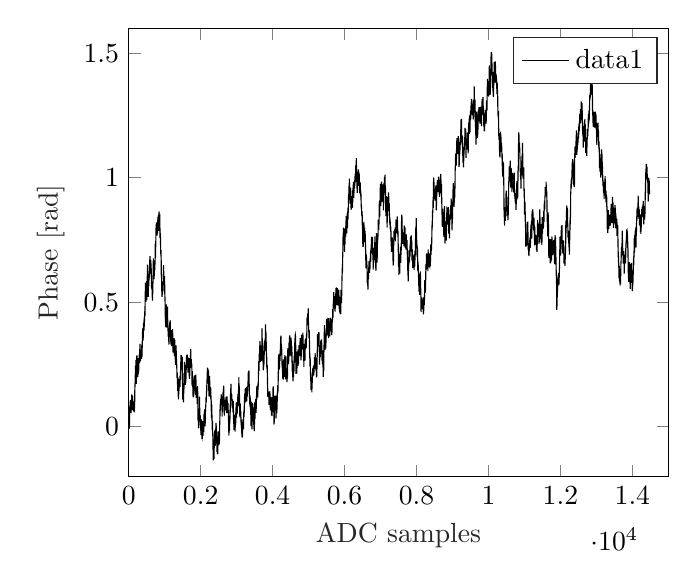 % This file was created by matlab2tikz.
%
%The latest updates can be retrieved from
%  http://www.mathworks.com/matlabcentral/fileexchange/22022-matlab2tikz-matlab2tikz
%where you can also make suggestions and rate matlab2tikz.
%
\begin{tikzpicture}

\begin{axis}[%
xmin=0,
xmax=15000,
xlabel style={font=\color{white!15!black}},
xlabel={ADC samples},
ymin=-0.2,
ymax=1.6,
ylabel style={font=\color{white!15!black}},
ylabel={Phase [rad]},
axis background/.style={fill=white},
legend style={legend cell align=left, align=left, draw=white!15!black}
]
\addplot [color=black, forget plot]
  table[row sep=crcr]{%
1	0.003\\
2	-0.009\\
3	-0.001\\
4	0.004\\
5	0.005\\
6	0.025\\
7	0.028\\
8	0.055\\
9	0.039\\
10	0.031\\
11	0.042\\
12	0.017\\
13	0.004\\
14	-0.002\\
15	-0.006\\
16	-0.008\\
17	-0.003\\
18	-0.003\\
19	0.005\\
20	0.012\\
21	0.01\\
22	0.012\\
23	-0.001\\
24	0.023\\
25	0.066\\
26	0.064\\
27	0.08\\
28	0.076\\
29	0.062\\
30	0.065\\
31	0.078\\
32	0.086\\
33	0.079\\
34	0.075\\
35	0.068\\
36	0.079\\
37	0.077\\
38	0.087\\
39	0.1\\
40	0.101\\
41	0.071\\
42	0.075\\
43	0.075\\
44	0.064\\
45	0.067\\
46	0.069\\
47	0.089\\
48	0.086\\
49	0.099\\
50	0.092\\
51	0.108\\
52	0.105\\
53	0.1\\
54	0.085\\
55	0.083\\
56	0.097\\
57	0.093\\
58	0.08\\
59	0.096\\
60	0.079\\
61	0.064\\
62	0.065\\
64	0.055\\
65	0.061\\
66	0.089\\
67	0.085\\
68	0.092\\
69	0.078\\
70	0.07\\
71	0.066\\
72	0.079\\
73	0.097\\
74	0.097\\
75	0.107\\
76	0.093\\
77	0.086\\
78	0.082\\
79	0.094\\
80	0.116\\
81	0.108\\
82	0.111\\
83	0.118\\
84	0.121\\
85	0.129\\
86	0.119\\
87	0.118\\
88	0.13\\
89	0.108\\
90	0.097\\
91	0.082\\
92	0.094\\
93	0.078\\
94	0.066\\
95	0.078\\
96	0.085\\
97	0.095\\
98	0.078\\
99	0.085\\
100	0.079\\
101	0.079\\
102	0.076\\
103	0.092\\
104	0.091\\
105	0.112\\
106	0.095\\
107	0.11\\
108	0.114\\
109	0.115\\
110	0.125\\
111	0.106\\
112	0.102\\
113	0.098\\
114	0.071\\
115	0.07\\
116	0.091\\
117	0.078\\
118	0.078\\
119	0.081\\
120	0.082\\
121	0.068\\
122	0.088\\
123	0.081\\
124	0.089\\
125	0.078\\
126	0.08\\
127	0.102\\
128	0.099\\
129	0.084\\
130	0.082\\
131	0.095\\
132	0.088\\
133	0.078\\
134	0.084\\
135	0.094\\
136	0.077\\
137	0.074\\
138	0.077\\
139	0.072\\
140	0.063\\
141	0.078\\
142	0.086\\
143	0.075\\
144	0.077\\
145	0.083\\
146	0.083\\
147	0.079\\
148	0.077\\
149	0.058\\
150	0.073\\
151	0.065\\
152	0.06\\
153	0.063\\
154	0.069\\
156	0.07\\
158	0.097\\
159	0.096\\
160	0.095\\
161	0.08\\
162	0.074\\
163	0.079\\
164	0.099\\
165	0.089\\
166	0.093\\
167	0.11\\
170	0.156\\
171	0.156\\
172	0.164\\
173	0.157\\
174	0.168\\
175	0.168\\
176	0.173\\
177	0.175\\
178	0.19\\
179	0.191\\
180	0.197\\
181	0.208\\
182	0.19\\
183	0.202\\
184	0.209\\
185	0.219\\
186	0.225\\
187	0.245\\
188	0.235\\
189	0.214\\
190	0.235\\
191	0.222\\
192	0.234\\
193	0.239\\
194	0.237\\
195	0.221\\
196	0.223\\
197	0.232\\
198	0.252\\
199	0.249\\
200	0.256\\
201	0.243\\
202	0.268\\
203	0.242\\
204	0.243\\
205	0.227\\
206	0.226\\
207	0.22\\
208	0.224\\
209	0.21\\
211	0.212\\
212	0.194\\
213	0.172\\
214	0.189\\
215	0.192\\
216	0.203\\
217	0.216\\
218	0.218\\
219	0.218\\
220	0.238\\
221	0.243\\
222	0.256\\
223	0.261\\
224	0.274\\
225	0.285\\
226	0.272\\
227	0.277\\
228	0.286\\
229	0.285\\
230	0.272\\
231	0.275\\
232	0.268\\
233	0.278\\
234	0.277\\
235	0.256\\
236	0.253\\
237	0.259\\
238	0.233\\
239	0.246\\
240	0.236\\
241	0.237\\
242	0.248\\
243	0.259\\
244	0.253\\
246	0.251\\
247	0.26\\
248	0.26\\
249	0.254\\
250	0.254\\
251	0.262\\
252	0.275\\
253	0.253\\
254	0.218\\
255	0.199\\
256	0.207\\
257	0.23\\
258	0.236\\
259	0.233\\
260	0.229\\
261	0.24\\
262	0.244\\
263	0.249\\
265	0.256\\
266	0.26\\
267	0.259\\
268	0.229\\
269	0.211\\
270	0.215\\
271	0.22\\
272	0.229\\
273	0.223\\
274	0.232\\
275	0.232\\
276	0.222\\
277	0.226\\
278	0.227\\
279	0.252\\
280	0.243\\
281	0.26\\
282	0.259\\
283	0.275\\
284	0.25\\
285	0.267\\
286	0.264\\
287	0.257\\
288	0.259\\
289	0.255\\
290	0.27\\
291	0.276\\
293	0.274\\
294	0.29\\
295	0.287\\
296	0.277\\
297	0.289\\
298	0.272\\
299	0.255\\
300	0.26\\
301	0.283\\
302	0.277\\
303	0.277\\
304	0.296\\
305	0.301\\
306	0.3\\
307	0.307\\
308	0.311\\
309	0.314\\
310	0.306\\
311	0.322\\
312	0.33\\
313	0.333\\
314	0.318\\
315	0.318\\
316	0.311\\
317	0.306\\
318	0.298\\
319	0.271\\
320	0.287\\
321	0.28\\
322	0.27\\
323	0.267\\
324	0.262\\
325	0.271\\
326	0.264\\
327	0.266\\
328	0.27\\
330	0.291\\
331	0.309\\
332	0.289\\
333	0.295\\
334	0.294\\
335	0.279\\
336	0.294\\
338	0.301\\
339	0.306\\
340	0.298\\
341	0.29\\
342	0.287\\
343	0.288\\
344	0.297\\
345	0.293\\
346	0.308\\
347	0.3\\
348	0.307\\
349	0.304\\
350	0.292\\
351	0.294\\
352	0.282\\
353	0.278\\
354	0.272\\
355	0.284\\
357	0.298\\
358	0.301\\
359	0.286\\
360	0.297\\
361	0.29\\
362	0.296\\
363	0.32\\
364	0.326\\
365	0.326\\
366	0.319\\
367	0.308\\
368	0.288\\
369	0.285\\
370	0.282\\
371	0.296\\
372	0.293\\
373	0.292\\
374	0.307\\
375	0.32\\
376	0.328\\
377	0.339\\
378	0.342\\
379	0.362\\
380	0.367\\
381	0.364\\
382	0.378\\
383	0.372\\
384	0.382\\
385	0.363\\
386	0.375\\
387	0.391\\
388	0.371\\
389	0.38\\
390	0.395\\
391	0.378\\
392	0.365\\
393	0.364\\
394	0.371\\
395	0.361\\
396	0.346\\
397	0.358\\
398	0.367\\
399	0.38\\
400	0.38\\
401	0.368\\
402	0.355\\
403	0.356\\
404	0.365\\
405	0.385\\
406	0.388\\
407	0.369\\
408	0.381\\
409	0.391\\
410	0.416\\
411	0.404\\
412	0.398\\
413	0.398\\
414	0.392\\
415	0.383\\
416	0.391\\
417	0.387\\
418	0.389\\
419	0.387\\
420	0.405\\
421	0.411\\
422	0.426\\
423	0.405\\
424	0.416\\
425	0.415\\
426	0.409\\
427	0.398\\
428	0.395\\
429	0.387\\
430	0.393\\
431	0.413\\
433	0.438\\
434	0.421\\
435	0.434\\
437	0.438\\
438	0.422\\
439	0.442\\
440	0.438\\
441	0.435\\
442	0.431\\
443	0.44\\
444	0.457\\
445	0.444\\
446	0.446\\
447	0.462\\
448	0.466\\
449	0.467\\
450	0.459\\
451	0.443\\
452	0.454\\
453	0.484\\
454	0.467\\
455	0.5\\
456	0.493\\
457	0.489\\
458	0.505\\
459	0.524\\
460	0.531\\
461	0.542\\
462	0.553\\
463	0.564\\
464	0.571\\
465	0.579\\
466	0.573\\
467	0.553\\
468	0.543\\
469	0.547\\
470	0.547\\
471	0.522\\
472	0.51\\
473	0.527\\
474	0.522\\
475	0.521\\
476	0.519\\
478	0.513\\
479	0.501\\
480	0.517\\
481	0.511\\
482	0.525\\
483	0.521\\
484	0.533\\
485	0.537\\
486	0.533\\
487	0.526\\
488	0.512\\
489	0.525\\
490	0.533\\
491	0.545\\
492	0.541\\
493	0.533\\
494	0.553\\
495	0.553\\
496	0.556\\
497	0.553\\
498	0.554\\
499	0.585\\
500	0.576\\
501	0.564\\
502	0.549\\
503	0.516\\
504	0.535\\
505	0.509\\
506	0.517\\
507	0.529\\
508	0.544\\
509	0.545\\
510	0.562\\
511	0.558\\
512	0.567\\
513	0.594\\
514	0.583\\
516	0.597\\
517	0.611\\
518	0.593\\
519	0.585\\
520	0.589\\
521	0.609\\
522	0.635\\
523	0.651\\
524	0.639\\
525	0.618\\
526	0.614\\
527	0.611\\
528	0.611\\
529	0.601\\
530	0.594\\
531	0.577\\
532	0.57\\
533	0.573\\
534	0.574\\
535	0.579\\
536	0.581\\
537	0.571\\
538	0.563\\
539	0.548\\
540	0.556\\
541	0.543\\
542	0.521\\
544	0.544\\
545	0.54\\
546	0.554\\
547	0.581\\
548	0.56\\
549	0.567\\
550	0.582\\
551	0.586\\
552	0.598\\
553	0.599\\
554	0.587\\
555	0.587\\
556	0.567\\
557	0.564\\
558	0.573\\
559	0.573\\
560	0.564\\
561	0.6\\
562	0.59\\
563	0.588\\
565	0.601\\
566	0.605\\
567	0.607\\
568	0.621\\
569	0.626\\
570	0.615\\
571	0.624\\
573	0.597\\
574	0.603\\
575	0.615\\
576	0.611\\
577	0.604\\
578	0.624\\
579	0.641\\
580	0.648\\
581	0.663\\
582	0.656\\
583	0.659\\
584	0.669\\
585	0.671\\
586	0.661\\
587	0.678\\
588	0.662\\
589	0.657\\
590	0.653\\
591	0.668\\
592	0.68\\
593	0.685\\
594	0.684\\
595	0.679\\
596	0.664\\
597	0.657\\
598	0.644\\
599	0.653\\
600	0.649\\
601	0.643\\
603	0.659\\
604	0.656\\
605	0.648\\
606	0.636\\
607	0.628\\
608	0.64\\
609	0.637\\
610	0.614\\
611	0.622\\
612	0.614\\
613	0.615\\
614	0.647\\
615	0.664\\
616	0.67\\
617	0.651\\
618	0.642\\
619	0.656\\
620	0.654\\
621	0.636\\
622	0.638\\
623	0.623\\
624	0.634\\
625	0.63\\
626	0.626\\
628	0.635\\
629	0.616\\
630	0.595\\
631	0.57\\
632	0.557\\
633	0.556\\
634	0.563\\
635	0.557\\
636	0.563\\
637	0.563\\
638	0.561\\
639	0.561\\
640	0.567\\
641	0.583\\
642	0.558\\
643	0.554\\
644	0.556\\
645	0.582\\
646	0.568\\
647	0.555\\
648	0.565\\
649	0.547\\
650	0.549\\
651	0.565\\
652	0.556\\
653	0.526\\
654	0.542\\
655	0.52\\
656	0.525\\
657	0.517\\
658	0.534\\
659	0.517\\
660	0.522\\
661	0.506\\
662	0.515\\
663	0.52\\
664	0.561\\
665	0.558\\
666	0.537\\
667	0.534\\
668	0.538\\
669	0.555\\
670	0.56\\
671	0.562\\
672	0.575\\
674	0.576\\
675	0.588\\
676	0.599\\
677	0.613\\
678	0.61\\
679	0.642\\
680	0.637\\
681	0.664\\
682	0.646\\
683	0.646\\
684	0.676\\
685	0.672\\
686	0.665\\
687	0.659\\
688	0.662\\
690	0.661\\
691	0.668\\
692	0.666\\
693	0.663\\
694	0.646\\
695	0.647\\
696	0.635\\
697	0.634\\
699	0.622\\
700	0.619\\
701	0.613\\
702	0.593\\
703	0.599\\
704	0.597\\
705	0.593\\
706	0.595\\
707	0.593\\
708	0.603\\
709	0.61\\
710	0.639\\
711	0.642\\
712	0.622\\
713	0.621\\
714	0.625\\
715	0.634\\
716	0.649\\
717	0.66\\
718	0.642\\
719	0.644\\
720	0.638\\
721	0.635\\
722	0.657\\
723	0.663\\
724	0.667\\
725	0.65\\
726	0.629\\
727	0.644\\
728	0.654\\
729	0.649\\
730	0.666\\
731	0.666\\
732	0.651\\
733	0.664\\
734	0.678\\
735	0.692\\
736	0.704\\
737	0.725\\
738	0.735\\
740	0.704\\
741	0.706\\
742	0.689\\
743	0.677\\
744	0.692\\
745	0.694\\
747	0.716\\
748	0.728\\
749	0.733\\
750	0.72\\
751	0.739\\
752	0.735\\
753	0.746\\
754	0.753\\
755	0.776\\
756	0.789\\
757	0.792\\
758	0.798\\
759	0.79\\
760	0.787\\
761	0.785\\
762	0.785\\
763	0.788\\
764	0.789\\
765	0.788\\
766	0.812\\
767	0.806\\
768	0.812\\
769	0.805\\
770	0.802\\
771	0.809\\
772	0.813\\
773	0.82\\
774	0.81\\
775	0.815\\
776	0.818\\
777	0.804\\
778	0.785\\
779	0.78\\
780	0.783\\
781	0.783\\
782	0.782\\
783	0.789\\
784	0.784\\
785	0.791\\
786	0.767\\
787	0.773\\
788	0.775\\
789	0.777\\
790	0.773\\
791	0.787\\
792	0.784\\
793	0.786\\
794	0.784\\
795	0.794\\
796	0.787\\
797	0.778\\
798	0.778\\
799	0.775\\
800	0.793\\
801	0.801\\
802	0.815\\
803	0.818\\
804	0.812\\
805	0.812\\
806	0.826\\
807	0.831\\
809	0.829\\
810	0.835\\
811	0.817\\
812	0.823\\
813	0.83\\
814	0.835\\
815	0.843\\
816	0.829\\
817	0.838\\
818	0.829\\
819	0.828\\
820	0.821\\
821	0.836\\
822	0.842\\
823	0.844\\
824	0.839\\
825	0.851\\
826	0.84\\
827	0.834\\
828	0.823\\
829	0.803\\
830	0.791\\
831	0.786\\
832	0.795\\
834	0.798\\
836	0.816\\
837	0.815\\
838	0.822\\
839	0.819\\
840	0.832\\
841	0.844\\
842	0.862\\
843	0.855\\
844	0.865\\
845	0.855\\
846	0.85\\
847	0.837\\
848	0.826\\
849	0.833\\
850	0.817\\
851	0.828\\
853	0.807\\
854	0.827\\
855	0.824\\
856	0.824\\
857	0.83\\
858	0.829\\
859	0.836\\
860	0.85\\
861	0.856\\
862	0.848\\
864	0.82\\
865	0.815\\
866	0.836\\
867	0.826\\
868	0.803\\
869	0.779\\
870	0.758\\
871	0.77\\
872	0.763\\
873	0.761\\
874	0.761\\
875	0.779\\
876	0.769\\
877	0.761\\
878	0.757\\
879	0.777\\
880	0.774\\
881	0.775\\
882	0.764\\
883	0.746\\
884	0.729\\
885	0.731\\
886	0.704\\
887	0.713\\
888	0.696\\
889	0.696\\
890	0.704\\
891	0.708\\
892	0.707\\
893	0.7\\
894	0.683\\
895	0.695\\
896	0.71\\
897	0.706\\
898	0.708\\
899	0.703\\
900	0.687\\
901	0.689\\
902	0.666\\
903	0.668\\
904	0.642\\
905	0.622\\
906	0.608\\
907	0.601\\
908	0.609\\
909	0.618\\
910	0.612\\
911	0.611\\
912	0.608\\
913	0.595\\
914	0.602\\
915	0.58\\
916	0.574\\
917	0.568\\
918	0.552\\
919	0.546\\
920	0.545\\
921	0.536\\
922	0.53\\
923	0.55\\
924	0.536\\
925	0.521\\
926	0.53\\
927	0.536\\
928	0.528\\
929	0.527\\
930	0.545\\
931	0.532\\
932	0.535\\
933	0.529\\
934	0.54\\
935	0.576\\
936	0.566\\
937	0.545\\
938	0.546\\
939	0.536\\
940	0.547\\
941	0.561\\
942	0.565\\
943	0.565\\
944	0.565\\
945	0.577\\
946	0.58\\
947	0.577\\
948	0.579\\
949	0.571\\
950	0.556\\
951	0.562\\
952	0.583\\
953	0.578\\
954	0.575\\
956	0.567\\
957	0.545\\
958	0.55\\
959	0.584\\
960	0.577\\
961	0.582\\
962	0.582\\
963	0.585\\
964	0.574\\
965	0.598\\
966	0.617\\
967	0.631\\
968	0.637\\
969	0.649\\
970	0.634\\
971	0.633\\
972	0.633\\
973	0.618\\
974	0.604\\
975	0.605\\
976	0.59\\
977	0.593\\
978	0.594\\
979	0.581\\
980	0.575\\
981	0.593\\
982	0.596\\
983	0.595\\
984	0.601\\
985	0.593\\
986	0.596\\
987	0.593\\
988	0.595\\
989	0.597\\
990	0.585\\
991	0.587\\
992	0.597\\
993	0.6\\
994	0.599\\
995	0.605\\
996	0.595\\
997	0.584\\
998	0.578\\
999	0.583\\
1000	0.575\\
1001	0.557\\
1002	0.559\\
1003	0.538\\
1004	0.514\\
1005	0.508\\
1006	0.504\\
1008	0.521\\
1009	0.514\\
1010	0.513\\
1011	0.499\\
1012	0.478\\
1013	0.478\\
1014	0.468\\
1015	0.451\\
1016	0.463\\
1017	0.446\\
1018	0.418\\
1019	0.425\\
1020	0.419\\
1021	0.436\\
1022	0.437\\
1023	0.426\\
1024	0.441\\
1025	0.446\\
1027	0.429\\
1028	0.443\\
1029	0.429\\
1030	0.403\\
1031	0.404\\
1032	0.399\\
1033	0.408\\
1034	0.4\\
1035	0.407\\
1036	0.42\\
1037	0.417\\
1038	0.439\\
1039	0.454\\
1040	0.471\\
1042	0.489\\
1043	0.489\\
1044	0.485\\
1045	0.479\\
1046	0.464\\
1047	0.459\\
1048	0.441\\
1049	0.459\\
1050	0.446\\
1051	0.455\\
1052	0.44\\
1053	0.447\\
1054	0.451\\
1055	0.43\\
1056	0.46\\
1058	0.401\\
1059	0.419\\
1060	0.421\\
1061	0.405\\
1062	0.401\\
1063	0.407\\
1064	0.398\\
1065	0.41\\
1066	0.418\\
1067	0.446\\
1068	0.423\\
1069	0.428\\
1070	0.421\\
1071	0.442\\
1072	0.446\\
1073	0.458\\
1074	0.467\\
1075	0.435\\
1076	0.44\\
1077	0.463\\
1078	0.482\\
1079	0.475\\
1080	0.476\\
1081	0.465\\
1082	0.444\\
1083	0.433\\
1084	0.428\\
1085	0.416\\
1086	0.425\\
1087	0.401\\
1088	0.392\\
1089	0.395\\
1090	0.406\\
1091	0.384\\
1092	0.406\\
1093	0.408\\
1094	0.401\\
1095	0.376\\
1096	0.362\\
1097	0.378\\
1098	0.387\\
1099	0.379\\
1100	0.376\\
1101	0.376\\
1102	0.377\\
1103	0.379\\
1104	0.369\\
1105	0.379\\
1106	0.382\\
1107	0.384\\
1108	0.388\\
1109	0.372\\
1110	0.362\\
1111	0.363\\
1112	0.378\\
1113	0.353\\
1114	0.343\\
1115	0.34\\
1116	0.339\\
1117	0.33\\
1118	0.332\\
1119	0.334\\
1120	0.35\\
1121	0.346\\
1122	0.349\\
1123	0.363\\
1124	0.36\\
1125	0.378\\
1126	0.386\\
1127	0.392\\
1128	0.386\\
1129	0.365\\
1130	0.359\\
1131	0.377\\
1132	0.378\\
1133	0.379\\
1134	0.386\\
1135	0.395\\
1136	0.403\\
1137	0.417\\
1138	0.414\\
1139	0.41\\
1140	0.408\\
1141	0.404\\
1142	0.414\\
1143	0.414\\
1144	0.397\\
1145	0.419\\
1146	0.416\\
1147	0.421\\
1148	0.416\\
1149	0.407\\
1151	0.409\\
1152	0.427\\
1153	0.411\\
1154	0.427\\
1155	0.422\\
1156	0.412\\
1157	0.394\\
1158	0.389\\
1159	0.371\\
1160	0.372\\
1161	0.36\\
1162	0.361\\
1163	0.376\\
1164	0.364\\
1165	0.362\\
1166	0.384\\
1167	0.381\\
1168	0.349\\
1169	0.35\\
1170	0.342\\
1171	0.355\\
1172	0.361\\
1173	0.351\\
1174	0.354\\
1175	0.354\\
1176	0.343\\
1177	0.33\\
1178	0.334\\
1179	0.35\\
1180	0.348\\
1181	0.362\\
1182	0.346\\
1183	0.349\\
1184	0.361\\
1185	0.377\\
1186	0.388\\
1187	0.372\\
1188	0.373\\
1189	0.369\\
1190	0.334\\
1191	0.333\\
1192	0.333\\
1194	0.342\\
1195	0.33\\
1196	0.342\\
1197	0.324\\
1198	0.346\\
1199	0.348\\
1200	0.353\\
1201	0.352\\
1202	0.353\\
1203	0.375\\
1204	0.367\\
1205	0.361\\
1206	0.354\\
1207	0.35\\
1208	0.369\\
1209	0.374\\
1210	0.365\\
1212	0.37\\
1213	0.391\\
1214	0.384\\
1215	0.375\\
1216	0.389\\
1217	0.392\\
1218	0.388\\
1219	0.38\\
1220	0.375\\
1221	0.359\\
1222	0.372\\
1223	0.376\\
1224	0.367\\
1225	0.373\\
1226	0.351\\
1227	0.347\\
1228	0.323\\
1229	0.326\\
1230	0.325\\
1231	0.31\\
1232	0.301\\
1233	0.298\\
1234	0.322\\
1235	0.328\\
1236	0.301\\
1237	0.311\\
1238	0.33\\
1239	0.338\\
1240	0.326\\
1241	0.337\\
1242	0.337\\
1243	0.329\\
1244	0.327\\
1245	0.331\\
1246	0.332\\
1247	0.32\\
1248	0.309\\
1249	0.306\\
1250	0.318\\
1251	0.313\\
1252	0.314\\
1253	0.31\\
1254	0.304\\
1255	0.316\\
1256	0.335\\
1257	0.326\\
1258	0.335\\
1259	0.335\\
1260	0.356\\
1261	0.345\\
1263	0.326\\
1264	0.312\\
1265	0.294\\
1266	0.292\\
1267	0.31\\
1268	0.283\\
1269	0.312\\
1270	0.316\\
1271	0.299\\
1272	0.312\\
1273	0.331\\
1274	0.325\\
1275	0.333\\
1276	0.335\\
1277	0.331\\
1278	0.34\\
1279	0.327\\
1280	0.331\\
1281	0.339\\
1282	0.35\\
1283	0.33\\
1284	0.337\\
1285	0.322\\
1286	0.317\\
1287	0.316\\
1288	0.309\\
1289	0.301\\
1290	0.291\\
1291	0.285\\
1292	0.271\\
1293	0.288\\
1294	0.289\\
1295	0.283\\
1296	0.268\\
1297	0.265\\
1298	0.254\\
1299	0.268\\
1300	0.269\\
1301	0.276\\
1303	0.248\\
1304	0.269\\
1305	0.279\\
1306	0.281\\
1307	0.272\\
1308	0.283\\
1309	0.284\\
1310	0.279\\
1311	0.285\\
1312	0.296\\
1313	0.298\\
1314	0.294\\
1315	0.317\\
1316	0.298\\
1317	0.307\\
1318	0.311\\
1319	0.327\\
1320	0.302\\
1321	0.298\\
1322	0.273\\
1323	0.263\\
1324	0.265\\
1325	0.252\\
1326	0.254\\
1327	0.268\\
1328	0.256\\
1329	0.263\\
1330	0.273\\
1331	0.261\\
1332	0.234\\
1333	0.236\\
1334	0.246\\
1335	0.25\\
1336	0.236\\
1337	0.248\\
1338	0.244\\
1339	0.235\\
1340	0.219\\
1341	0.217\\
1342	0.217\\
1343	0.197\\
1344	0.196\\
1345	0.216\\
1346	0.21\\
1347	0.197\\
1348	0.195\\
1349	0.215\\
1350	0.207\\
1351	0.201\\
1352	0.188\\
1353	0.191\\
1354	0.203\\
1355	0.184\\
1356	0.169\\
1357	0.186\\
1358	0.169\\
1359	0.155\\
1360	0.164\\
1361	0.154\\
1362	0.144\\
1364	0.181\\
1365	0.174\\
1367	0.166\\
1368	0.177\\
1369	0.182\\
1370	0.188\\
1371	0.186\\
1372	0.198\\
1373	0.185\\
1375	0.121\\
1376	0.158\\
1377	0.146\\
1378	0.151\\
1379	0.144\\
1380	0.131\\
1381	0.139\\
1382	0.118\\
1383	0.123\\
1384	0.115\\
1385	0.11\\
1387	0.119\\
1388	0.149\\
1389	0.15\\
1390	0.153\\
1391	0.162\\
1392	0.135\\
1393	0.132\\
1394	0.132\\
1395	0.142\\
1396	0.146\\
1397	0.144\\
1398	0.152\\
1399	0.161\\
1400	0.163\\
1401	0.16\\
1402	0.17\\
1403	0.166\\
1404	0.176\\
1405	0.179\\
1406	0.174\\
1407	0.191\\
1408	0.188\\
1409	0.191\\
1410	0.182\\
1411	0.179\\
1412	0.168\\
1414	0.165\\
1415	0.177\\
1416	0.187\\
1418	0.168\\
1421	0.198\\
1422	0.204\\
1423	0.194\\
1424	0.175\\
1425	0.164\\
1426	0.159\\
1427	0.184\\
1428	0.176\\
1429	0.194\\
1430	0.18\\
1431	0.186\\
1432	0.189\\
1433	0.201\\
1434	0.19\\
1435	0.197\\
1436	0.197\\
1437	0.189\\
1438	0.217\\
1439	0.221\\
1440	0.195\\
1441	0.199\\
1442	0.206\\
1443	0.19\\
1444	0.197\\
1445	0.219\\
1446	0.222\\
1447	0.252\\
1448	0.261\\
1449	0.272\\
1450	0.266\\
1451	0.288\\
1452	0.283\\
1453	0.269\\
1454	0.271\\
1455	0.263\\
1456	0.259\\
1457	0.262\\
1458	0.262\\
1459	0.274\\
1460	0.282\\
1462	0.255\\
1463	0.26\\
1464	0.259\\
1465	0.287\\
1466	0.259\\
1467	0.261\\
1468	0.256\\
1469	0.264\\
1470	0.256\\
1471	0.239\\
1472	0.232\\
1473	0.236\\
1474	0.24\\
1475	0.255\\
1476	0.262\\
1477	0.251\\
1478	0.245\\
1479	0.267\\
1480	0.256\\
1481	0.257\\
1482	0.27\\
1483	0.281\\
1484	0.266\\
1485	0.229\\
1486	0.237\\
1487	0.24\\
1488	0.262\\
1489	0.28\\
1490	0.279\\
1491	0.27\\
1492	0.241\\
1493	0.229\\
1494	0.208\\
1495	0.199\\
1496	0.176\\
1497	0.172\\
1498	0.181\\
1499	0.179\\
1500	0.136\\
1501	0.134\\
1502	0.126\\
1503	0.109\\
1504	0.119\\
1505	0.113\\
1506	0.117\\
1507	0.12\\
1508	0.111\\
1509	0.135\\
1510	0.136\\
1511	0.128\\
1512	0.126\\
1513	0.118\\
1514	0.12\\
1515	0.125\\
1516	0.141\\
1517	0.131\\
1518	0.143\\
1519	0.123\\
1520	0.101\\
1521	0.113\\
1522	0.107\\
1523	0.098\\
1524	0.105\\
1525	0.108\\
1526	0.13\\
1527	0.15\\
1529	0.134\\
1530	0.139\\
1531	0.133\\
1532	0.139\\
1533	0.152\\
1534	0.154\\
1535	0.154\\
1536	0.161\\
1537	0.152\\
1538	0.166\\
1539	0.192\\
1540	0.193\\
1541	0.192\\
1542	0.205\\
1543	0.214\\
1544	0.207\\
1545	0.21\\
1546	0.223\\
1547	0.218\\
1548	0.215\\
1549	0.23\\
1550	0.242\\
1551	0.258\\
1552	0.26\\
1553	0.256\\
1554	0.258\\
1555	0.237\\
1556	0.254\\
1558	0.218\\
1559	0.22\\
1560	0.229\\
1562	0.23\\
1563	0.213\\
1564	0.223\\
1565	0.191\\
1566	0.21\\
1567	0.213\\
1568	0.21\\
1569	0.22\\
1570	0.21\\
1571	0.207\\
1572	0.213\\
1573	0.198\\
1574	0.168\\
1575	0.184\\
1576	0.169\\
1577	0.175\\
1578	0.193\\
1579	0.189\\
1580	0.198\\
1581	0.216\\
1582	0.219\\
1583	0.196\\
1584	0.197\\
1585	0.2\\
1586	0.198\\
1587	0.187\\
1588	0.198\\
1589	0.181\\
1590	0.178\\
1591	0.193\\
1592	0.196\\
1593	0.212\\
1594	0.239\\
1595	0.247\\
1596	0.232\\
1597	0.233\\
1598	0.229\\
1599	0.247\\
1601	0.237\\
1602	0.238\\
1603	0.263\\
1604	0.263\\
1605	0.276\\
1606	0.281\\
1607	0.265\\
1608	0.261\\
1609	0.253\\
1610	0.255\\
1611	0.267\\
1612	0.269\\
1613	0.275\\
1614	0.288\\
1615	0.274\\
1616	0.288\\
1617	0.285\\
1618	0.284\\
1619	0.279\\
1620	0.278\\
1621	0.274\\
1622	0.267\\
1623	0.276\\
1624	0.273\\
1625	0.264\\
1626	0.271\\
1627	0.272\\
1628	0.266\\
1629	0.267\\
1631	0.28\\
1632	0.289\\
1633	0.267\\
1634	0.276\\
1635	0.275\\
1636	0.265\\
1637	0.269\\
1638	0.238\\
1639	0.237\\
1640	0.252\\
1641	0.261\\
1642	0.259\\
1643	0.254\\
1644	0.279\\
1645	0.269\\
1646	0.276\\
1647	0.257\\
1648	0.235\\
1649	0.217\\
1650	0.225\\
1651	0.227\\
1652	0.218\\
1653	0.221\\
1654	0.226\\
1655	0.226\\
1656	0.229\\
1657	0.228\\
1658	0.246\\
1659	0.256\\
1660	0.252\\
1661	0.274\\
1663	0.252\\
1664	0.247\\
1665	0.243\\
1666	0.259\\
1667	0.249\\
1668	0.249\\
1669	0.244\\
1670	0.229\\
1671	0.23\\
1672	0.229\\
1673	0.253\\
1674	0.272\\
1675	0.263\\
1676	0.275\\
1677	0.263\\
1678	0.255\\
1679	0.25\\
1680	0.249\\
1681	0.241\\
1682	0.229\\
1683	0.202\\
1684	0.204\\
1685	0.198\\
1686	0.205\\
1687	0.199\\
1688	0.203\\
1689	0.192\\
1690	0.2\\
1691	0.2\\
1692	0.209\\
1693	0.209\\
1694	0.222\\
1695	0.2\\
1696	0.232\\
1697	0.231\\
1698	0.247\\
1699	0.242\\
1700	0.26\\
1701	0.267\\
1702	0.27\\
1703	0.257\\
1704	0.266\\
1705	0.253\\
1706	0.25\\
1708	0.258\\
1709	0.245\\
1710	0.235\\
1711	0.241\\
1712	0.238\\
1713	0.247\\
1714	0.259\\
1715	0.281\\
1716	0.272\\
1717	0.287\\
1718	0.273\\
1719	0.286\\
1720	0.311\\
1721	0.312\\
1722	0.289\\
1723	0.311\\
1724	0.292\\
1725	0.289\\
1726	0.298\\
1727	0.288\\
1728	0.266\\
1729	0.252\\
1730	0.252\\
1731	0.256\\
1732	0.251\\
1733	0.241\\
1734	0.241\\
1735	0.247\\
1736	0.257\\
1737	0.268\\
1738	0.267\\
1739	0.268\\
1740	0.271\\
1741	0.257\\
1742	0.25\\
1743	0.25\\
1744	0.24\\
1745	0.242\\
1746	0.257\\
1747	0.251\\
1748	0.237\\
1749	0.252\\
1750	0.239\\
1751	0.251\\
1752	0.247\\
1753	0.252\\
1754	0.244\\
1755	0.212\\
1756	0.207\\
1757	0.201\\
1758	0.193\\
1759	0.175\\
1760	0.17\\
1761	0.172\\
1762	0.163\\
1763	0.17\\
1764	0.181\\
1765	0.192\\
1766	0.195\\
1767	0.201\\
1768	0.214\\
1769	0.221\\
1770	0.223\\
1771	0.212\\
1772	0.191\\
1773	0.19\\
1774	0.174\\
1775	0.16\\
1776	0.163\\
1777	0.159\\
1778	0.179\\
1779	0.188\\
1780	0.166\\
1781	0.179\\
1782	0.163\\
1784	0.153\\
1785	0.168\\
1786	0.158\\
1787	0.156\\
1788	0.132\\
1789	0.118\\
1790	0.128\\
1791	0.124\\
1792	0.127\\
1793	0.135\\
1796	0.128\\
1797	0.13\\
1798	0.121\\
1799	0.121\\
1800	0.129\\
1801	0.12\\
1802	0.123\\
1803	0.124\\
1804	0.128\\
1805	0.119\\
1806	0.134\\
1807	0.137\\
1808	0.148\\
1809	0.157\\
1810	0.16\\
1811	0.15\\
1812	0.151\\
1813	0.15\\
1814	0.154\\
1815	0.176\\
1816	0.155\\
1817	0.157\\
1818	0.168\\
1819	0.161\\
1820	0.172\\
1821	0.174\\
1822	0.199\\
1823	0.205\\
1825	0.184\\
1826	0.158\\
1827	0.157\\
1828	0.162\\
1829	0.172\\
1830	0.159\\
1831	0.186\\
1832	0.184\\
1833	0.194\\
1834	0.206\\
1835	0.182\\
1836	0.164\\
1837	0.16\\
1838	0.169\\
1839	0.161\\
1840	0.157\\
1841	0.175\\
1842	0.167\\
1843	0.161\\
1844	0.149\\
1845	0.152\\
1846	0.143\\
1847	0.16\\
1848	0.174\\
1849	0.163\\
1850	0.158\\
1851	0.16\\
1852	0.15\\
1853	0.144\\
1854	0.128\\
1855	0.14\\
1856	0.141\\
1857	0.139\\
1858	0.143\\
1859	0.159\\
1860	0.171\\
1861	0.188\\
1862	0.202\\
1863	0.208\\
1864	0.209\\
1865	0.198\\
1866	0.194\\
1867	0.194\\
1868	0.192\\
1869	0.189\\
1870	0.187\\
1871	0.178\\
1872	0.146\\
1873	0.15\\
1874	0.133\\
1875	0.119\\
1876	0.125\\
1877	0.116\\
1878	0.123\\
1879	0.123\\
1880	0.133\\
1881	0.138\\
1882	0.126\\
1883	0.131\\
1884	0.128\\
1886	0.155\\
1887	0.147\\
1888	0.153\\
1889	0.155\\
1890	0.147\\
1891	0.14\\
1892	0.152\\
1893	0.15\\
1894	0.144\\
1895	0.14\\
1896	0.125\\
1897	0.135\\
1898	0.148\\
1899	0.153\\
1900	0.131\\
1901	0.108\\
1902	0.125\\
1903	0.137\\
1904	0.135\\
1905	0.121\\
1906	0.092\\
1907	0.112\\
1908	0.104\\
1909	0.106\\
1910	0.114\\
1911	0.137\\
1912	0.143\\
1913	0.158\\
1914	0.149\\
1915	0.159\\
1916	0.163\\
1917	0.15\\
1918	0.134\\
1919	0.11\\
1920	0.096\\
1921	0.085\\
1922	0.056\\
1923	0.043\\
1924	0.051\\
1925	0.043\\
1926	0.026\\
1927	0.03\\
1928	0.038\\
1929	0.041\\
1930	0.035\\
1931	0.034\\
1932	0.036\\
1933	0.048\\
1934	0.051\\
1935	0.047\\
1936	0.058\\
1937	0.037\\
1938	0.048\\
1939	0.015\\
1940	-0.006\\
1941	-0.003\\
1942	0.012\\
1943	0.017\\
1944	0.022\\
1945	0.037\\
1946	0.04\\
1947	0.047\\
1948	0.058\\
1949	0.046\\
1950	0.045\\
1951	0.037\\
1952	0.048\\
1953	0.041\\
1954	0.054\\
1955	0.055\\
1956	0.048\\
1957	0.06\\
1958	0.073\\
1959	0.064\\
1960	0.05\\
1961	0.051\\
1962	0.068\\
1963	0.074\\
1964	0.079\\
1965	0.071\\
1966	0.1\\
1967	0.094\\
1968	0.121\\
1969	0.105\\
1970	0.088\\
1971	0.072\\
1972	0.067\\
1973	0.071\\
1974	0.076\\
1975	0.068\\
1976	0.053\\
1977	0.043\\
1979	0.037\\
1980	0.035\\
1981	0.021\\
1982	0.028\\
1983	0.021\\
1984	0.007\\
1985	0.031\\
1986	0.018\\
1987	0.031\\
1988	0.025\\
1989	0.022\\
1990	0.045\\
1991	0.043\\
1992	0.033\\
1993	0.035\\
1994	-0.001\\
1995	-0.001\\
1996	0.002\\
1998	-0.007\\
1999	-0.002\\
2000	-0.016\\
2001	-0.001\\
2002	0.01\\
2003	0.012\\
2004	-0.013\\
2005	-0.015\\
2006	-0.008\\
2007	-0.019\\
2008	-0.025\\
2009	-0.034\\
2010	-0.026\\
2011	-0.021\\
2012	-0.027\\
2013	-0.013\\
2014	0.013\\
2015	-0.002\\
2016	0.009\\
2017	0.01\\
2018	0.003\\
2019	-0.013\\
2020	0.01\\
2021	0.007\\
2022	-0.001\\
2023	0.007\\
2024	0.03\\
2025	0.013\\
2026	0.007\\
2027	0.018\\
2028	0.01\\
2029	-0.013\\
2030	0.006\\
2031	0.009\\
2032	-0.001\\
2033	0.003\\
2034	-0.026\\
2035	-0.049\\
2036	-0.045\\
2037	-0.024\\
2038	-0.037\\
2039	-0.038\\
2041	-0.034\\
2042	-0.027\\
2043	-0.021\\
2044	-0.037\\
2045	-0.041\\
2046	-0.038\\
2047	-0.049\\
2048	-0.043\\
2050	-0.024\\
2051	-0.005\\
2052	-0.003\\
2053	-0.026\\
2054	-0.003\\
2055	0.002\\
2056	0.022\\
2057	0.004\\
2058	0.02\\
2059	0.01\\
2060	0.012\\
2061	0.005\\
2062	0.002\\
2063	-0.014\\
2064	-0.017\\
2065	-0.004\\
2066	-0.015\\
2067	-0.029\\
2068	-0.037\\
2069	-0.015\\
2070	-0.018\\
2071	-0.018\\
2072	-0.015\\
2073	0.007\\
2074	0.009\\
2075	0.009\\
2076	0.02\\
2077	0.009\\
2078	0.003\\
2079	-0.001\\
2080	-0.007\\
2082	0.011\\
2083	-0.001\\
2084	-0.002\\
2085	-0.022\\
2086	-0.007\\
2087	0.005\\
2088	0.024\\
2089	0.02\\
2090	0.022\\
2091	0.038\\
2092	0.052\\
2093	0.034\\
2094	0.041\\
2095	0.043\\
2096	0.04\\
2097	0.02\\
2098	0.019\\
2099	0.023\\
2100	0.02\\
2101	0.032\\
2102	0.027\\
2103	0.031\\
2104	0.038\\
2105	0.053\\
2106	0.038\\
2107	0.062\\
2108	0.054\\
2109	0.057\\
2110	0.049\\
2111	0.066\\
2112	0.051\\
2113	0.039\\
2114	0.051\\
2115	0.068\\
2116	0.071\\
2117	0.046\\
2118	0.025\\
2119	0.042\\
2120	0.032\\
2121	0.02\\
2122	0.015\\
2124	0.001\\
2125	0.024\\
2126	0.013\\
2127	0.028\\
2128	0.04\\
2129	0.013\\
2130	0.026\\
2132	0.049\\
2133	0.063\\
2134	0.076\\
2135	0.066\\
2136	0.067\\
2137	0.059\\
2138	0.061\\
2139	0.068\\
2141	0.089\\
2142	0.079\\
2143	0.088\\
2144	0.078\\
2145	0.092\\
2146	0.1\\
2147	0.097\\
2148	0.1\\
2149	0.114\\
2150	0.118\\
2151	0.119\\
2152	0.119\\
2153	0.114\\
2154	0.107\\
2155	0.114\\
2156	0.113\\
2157	0.101\\
2158	0.107\\
2159	0.108\\
2160	0.112\\
2161	0.128\\
2162	0.142\\
2163	0.134\\
2164	0.133\\
2165	0.127\\
2166	0.135\\
2167	0.142\\
2168	0.147\\
2169	0.142\\
2170	0.153\\
2171	0.174\\
2172	0.159\\
2173	0.19\\
2174	0.173\\
2175	0.182\\
2176	0.182\\
2177	0.172\\
2178	0.177\\
2179	0.18\\
2180	0.196\\
2181	0.192\\
2182	0.174\\
2183	0.19\\
2184	0.216\\
2185	0.222\\
2186	0.237\\
2187	0.217\\
2188	0.213\\
2189	0.196\\
2190	0.212\\
2191	0.208\\
2192	0.195\\
2193	0.208\\
2194	0.213\\
2195	0.198\\
2196	0.218\\
2197	0.214\\
2198	0.187\\
2199	0.2\\
2200	0.198\\
2202	0.204\\
2203	0.227\\
2204	0.232\\
2206	0.215\\
2207	0.229\\
2208	0.233\\
2209	0.221\\
2211	0.215\\
2212	0.218\\
2213	0.222\\
2214	0.188\\
2215	0.197\\
2216	0.196\\
2217	0.203\\
2218	0.197\\
2219	0.203\\
2221	0.225\\
2222	0.19\\
2223	0.158\\
2224	0.152\\
2225	0.162\\
2226	0.147\\
2228	0.134\\
2229	0.122\\
2230	0.134\\
2231	0.123\\
2232	0.134\\
2233	0.129\\
2234	0.162\\
2235	0.149\\
2236	0.139\\
2237	0.149\\
2238	0.166\\
2239	0.186\\
2240	0.177\\
2241	0.178\\
2242	0.19\\
2243	0.2\\
2244	0.188\\
2245	0.198\\
2246	0.204\\
2247	0.196\\
2248	0.2\\
2249	0.197\\
2250	0.184\\
2251	0.187\\
2252	0.167\\
2253	0.162\\
2254	0.145\\
2255	0.144\\
2256	0.141\\
2257	0.123\\
2258	0.121\\
2259	0.143\\
2260	0.145\\
2261	0.143\\
2262	0.138\\
2263	0.133\\
2264	0.149\\
2265	0.145\\
2266	0.138\\
2267	0.143\\
2268	0.153\\
2269	0.157\\
2270	0.145\\
2271	0.142\\
2272	0.159\\
2273	0.147\\
2274	0.129\\
2276	0.133\\
2277	0.114\\
2279	0.145\\
2280	0.154\\
2281	0.153\\
2283	0.118\\
2284	0.124\\
2285	0.121\\
2286	0.116\\
2287	0.107\\
2288	0.117\\
2289	0.112\\
2290	0.108\\
2291	0.123\\
2292	0.109\\
2293	0.104\\
2294	0.093\\
2295	0.067\\
2296	0.067\\
2297	0.081\\
2298	0.07\\
2299	0.058\\
2300	0.037\\
2301	0.035\\
2302	0.043\\
2303	0.059\\
2304	0.051\\
2305	0.058\\
2306	0.082\\
2307	0.082\\
2308	0.09\\
2309	0.071\\
2310	0.071\\
2311	0.047\\
2312	0.032\\
2313	0.025\\
2314	0.042\\
2315	0.047\\
2316	0.025\\
2317	0.031\\
2318	0.015\\
2319	0.012\\
2320	0.007\\
2321	-0.013\\
2322	-0.006\\
2323	-0.006\\
2324	-0.012\\
2325	-0.009\\
2326	0.008\\
2327	0.006\\
2328	-0.004\\
2329	0.023\\
2330	0.011\\
2331	-0.013\\
2332	-0.018\\
2333	-0.028\\
2334	-0.017\\
2335	-0.026\\
2336	-0.037\\
2337	-0.027\\
2338	-0.024\\
2339	-0.027\\
2340	-0.041\\
2341	-0.053\\
2342	-0.053\\
2343	-0.067\\
2344	-0.092\\
2345	-0.085\\
2346	-0.091\\
2348	-0.098\\
2349	-0.118\\
2350	-0.131\\
2351	-0.135\\
2352	-0.126\\
2353	-0.112\\
2354	-0.101\\
2355	-0.094\\
2356	-0.095\\
2358	-0.094\\
2359	-0.081\\
2360	-0.102\\
2361	-0.083\\
2362	-0.083\\
2363	-0.101\\
2364	-0.093\\
2365	-0.08\\
2366	-0.082\\
2367	-0.087\\
2368	-0.092\\
2369	-0.129\\
2370	-0.127\\
2371	-0.126\\
2372	-0.108\\
2373	-0.123\\
2375	-0.093\\
2376	-0.075\\
2377	-0.085\\
2378	-0.073\\
2379	-0.08\\
2380	-0.086\\
2381	-0.074\\
2382	-0.076\\
2383	-0.048\\
2384	-0.05\\
2385	-0.057\\
2386	-0.029\\
2387	-0.028\\
2388	-0.024\\
2389	-0.015\\
2390	-0.027\\
2391	-0.027\\
2392	-0.059\\
2393	-0.069\\
2395	-0.067\\
2396	-0.06\\
2397	-0.044\\
2398	-0.048\\
2399	-0.05\\
2400	-0.054\\
2401	-0.068\\
2402	-0.077\\
2403	-0.072\\
2404	-0.075\\
2405	-0.067\\
2406	-0.068\\
2407	-0.075\\
2408	-0.063\\
2409	-0.065\\
2410	-0.056\\
2411	-0.051\\
2412	-0.049\\
2413	-0.04\\
2414	-0.039\\
2415	-0.037\\
2416	-0.047\\
2417	-0.029\\
2418	-0.018\\
2419	-0.014\\
2420	-0.012\\
2421	-0.005\\
2422	-0.0\\
2423	-0.0\\
2424	-0.009\\
2425	-0.011\\
2426	0.002\\
2427	0.015\\
2428	-0.011\\
2429	-0.004\\
2430	0.007\\
2431	-0.009\\
2432	-0.013\\
2433	-0.014\\
2434	-0.009\\
2435	0.004\\
2436	-0.016\\
2437	-0.013\\
2438	-0.024\\
2439	-0.024\\
2440	-0.039\\
2441	-0.05\\
2442	-0.051\\
2443	-0.068\\
2444	-0.045\\
2445	-0.043\\
2446	-0.037\\
2447	-0.049\\
2448	-0.053\\
2449	-0.072\\
2450	-0.089\\
2451	-0.087\\
2452	-0.089\\
2453	-0.102\\
2454	-0.097\\
2455	-0.084\\
2456	-0.071\\
2457	-0.081\\
2458	-0.084\\
2459	-0.085\\
2460	-0.078\\
2461	-0.086\\
2462	-0.082\\
2463	-0.096\\
2464	-0.107\\
2465	-0.095\\
2466	-0.111\\
2467	-0.103\\
2468	-0.09\\
2469	-0.091\\
2470	-0.095\\
2471	-0.089\\
2472	-0.101\\
2473	-0.111\\
2474	-0.107\\
2475	-0.083\\
2476	-0.074\\
2477	-0.082\\
2478	-0.101\\
2479	-0.108\\
2480	-0.089\\
2481	-0.06\\
2482	-0.06\\
2483	-0.057\\
2484	-0.031\\
2485	-0.017\\
2486	-0.024\\
2487	-0.024\\
2488	-0.047\\
2489	-0.037\\
2490	-0.032\\
2491	-0.056\\
2492	-0.058\\
2493	-0.058\\
2494	-0.055\\
2495	-0.073\\
2496	-0.071\\
2497	-0.061\\
2498	-0.071\\
2499	-0.072\\
2500	-0.058\\
2501	-0.052\\
2502	-0.061\\
2503	-0.046\\
2504	-0.033\\
2505	-0.042\\
2506	-0.039\\
2507	-0.04\\
2508	-0.029\\
2509	-0.034\\
2510	-0.051\\
2511	-0.047\\
2512	-0.052\\
2513	-0.047\\
2514	-0.05\\
2515	-0.071\\
2516	-0.067\\
2517	-0.07\\
2518	-0.031\\
2520	-0.038\\
2521	-0.037\\
2522	-0.056\\
2523	-0.057\\
2525	-0.022\\
2526	-0.028\\
2527	0.006\\
2528	0.007\\
2529	0.007\\
2530	0.011\\
2531	0.01\\
2532	0.022\\
2533	0.047\\
2534	0.039\\
2535	0.043\\
2536	0.044\\
2537	0.057\\
2538	0.055\\
2539	0.07\\
2541	0.079\\
2542	0.082\\
2543	0.072\\
2544	0.064\\
2545	0.09\\
2546	0.092\\
2547	0.099\\
2548	0.112\\
2549	0.113\\
2550	0.102\\
2551	0.087\\
2552	0.104\\
2553	0.106\\
2554	0.099\\
2555	0.106\\
2556	0.089\\
2557	0.092\\
2558	0.101\\
2559	0.099\\
2560	0.091\\
2561	0.092\\
2562	0.102\\
2563	0.101\\
2564	0.092\\
2565	0.101\\
2566	0.096\\
2567	0.1\\
2568	0.11\\
2569	0.1\\
2570	0.125\\
2571	0.13\\
2572	0.126\\
2573	0.114\\
2574	0.115\\
2575	0.114\\
2576	0.117\\
2577	0.117\\
2578	0.122\\
2579	0.119\\
2580	0.105\\
2581	0.09\\
2582	0.099\\
2584	0.108\\
2585	0.098\\
2586	0.098\\
2587	0.105\\
2588	0.104\\
2589	0.114\\
2591	0.099\\
2592	0.088\\
2593	0.086\\
2594	0.077\\
2595	0.057\\
2596	0.041\\
2597	0.054\\
2598	0.051\\
2599	0.075\\
2600	0.074\\
2601	0.069\\
2602	0.067\\
2603	0.086\\
2604	0.073\\
2605	0.059\\
2606	0.063\\
2607	0.101\\
2609	0.109\\
2610	0.105\\
2611	0.078\\
2612	0.077\\
2613	0.086\\
2614	0.104\\
2615	0.118\\
2616	0.12\\
2617	0.109\\
2618	0.104\\
2619	0.132\\
2620	0.119\\
2621	0.138\\
2622	0.126\\
2623	0.142\\
2624	0.115\\
2625	0.099\\
2626	0.102\\
2627	0.103\\
2628	0.117\\
2629	0.12\\
2630	0.11\\
2631	0.117\\
2632	0.136\\
2633	0.137\\
2634	0.152\\
2635	0.156\\
2636	0.154\\
2637	0.154\\
2638	0.143\\
2639	0.159\\
2640	0.165\\
2641	0.152\\
2642	0.141\\
2643	0.128\\
2644	0.127\\
2645	0.134\\
2646	0.129\\
2647	0.119\\
2648	0.106\\
2649	0.097\\
2650	0.092\\
2652	0.096\\
2653	0.092\\
2654	0.087\\
2655	0.093\\
2656	0.059\\
2657	0.053\\
2658	0.045\\
2659	0.048\\
2660	0.055\\
2661	0.054\\
2662	0.068\\
2663	0.067\\
2664	0.086\\
2665	0.097\\
2666	0.108\\
2667	0.104\\
2668	0.092\\
2669	0.094\\
2670	0.085\\
2671	0.093\\
2672	0.095\\
2674	0.075\\
2675	0.074\\
2676	0.086\\
2677	0.087\\
2678	0.106\\
2679	0.078\\
2680	0.076\\
2681	0.091\\
2682	0.08\\
2683	0.079\\
2684	0.067\\
2685	0.088\\
2686	0.103\\
2687	0.097\\
2688	0.081\\
2689	0.108\\
2690	0.092\\
2691	0.086\\
2692	0.069\\
2693	0.079\\
2694	0.067\\
2695	0.068\\
2696	0.084\\
2697	0.09\\
2698	0.089\\
2699	0.078\\
2700	0.081\\
2701	0.086\\
2702	0.107\\
2703	0.111\\
2704	0.102\\
2705	0.112\\
2706	0.12\\
2707	0.104\\
2708	0.121\\
2709	0.097\\
2710	0.093\\
2711	0.091\\
2712	0.08\\
2713	0.084\\
2714	0.081\\
2715	0.085\\
2716	0.081\\
2717	0.086\\
2718	0.09\\
2719	0.064\\
2720	0.073\\
2721	0.06\\
2722	0.057\\
2723	0.064\\
2724	0.082\\
2725	0.083\\
2726	0.055\\
2727	0.072\\
2728	0.07\\
2729	0.069\\
2730	0.064\\
2731	0.059\\
2732	0.08\\
2733	0.106\\
2734	0.122\\
2735	0.095\\
2736	0.098\\
2737	0.094\\
2738	0.093\\
2739	0.089\\
2740	0.104\\
2741	0.103\\
2742	0.098\\
2743	0.097\\
2744	0.101\\
2745	0.092\\
2746	0.094\\
2747	0.087\\
2748	0.07\\
2749	0.072\\
2750	0.101\\
2751	0.083\\
2752	0.074\\
2753	0.068\\
2754	0.083\\
2755	0.078\\
2756	0.079\\
2757	0.077\\
2758	0.085\\
2759	0.078\\
2760	0.095\\
2761	0.093\\
2762	0.093\\
2763	0.079\\
2764	0.058\\
2765	0.068\\
2766	0.065\\
2767	0.054\\
2768	0.065\\
2769	0.061\\
2770	0.042\\
2771	0.043\\
2772	0.041\\
2773	0.028\\
2774	0.027\\
2775	0.026\\
2776	0.012\\
2777	0.002\\
2778	-0.001\\
2780	-0.02\\
2781	-0.02\\
2782	-0.009\\
2783	-0.015\\
2784	-0.028\\
2785	-0.036\\
2786	-0.026\\
2787	-0.022\\
2788	-0.01\\
2789	-0.014\\
2790	-0.015\\
2791	-0.005\\
2792	0.012\\
2793	-0.003\\
2794	0.011\\
2795	0.014\\
2796	0.015\\
2797	0.032\\
2798	0.01\\
2800	0.009\\
2801	-0.013\\
2802	-0.008\\
2803	-0.017\\
2804	0.001\\
2805	0.022\\
2806	0.024\\
2807	0.032\\
2808	0.033\\
2809	0.042\\
2810	0.043\\
2811	0.013\\
2812	0.043\\
2813	0.043\\
2814	0.058\\
2815	0.068\\
2816	0.061\\
2817	0.049\\
2818	0.03\\
2819	0.037\\
2820	0.061\\
2821	0.058\\
2822	0.082\\
2823	0.082\\
2824	0.09\\
2825	0.108\\
2826	0.105\\
2827	0.12\\
2828	0.113\\
2829	0.119\\
2830	0.113\\
2831	0.135\\
2832	0.141\\
2833	0.122\\
2834	0.121\\
2835	0.134\\
2836	0.133\\
2837	0.152\\
2838	0.154\\
2839	0.163\\
2840	0.172\\
2841	0.163\\
2842	0.172\\
2843	0.171\\
2844	0.162\\
2845	0.145\\
2846	0.144\\
2847	0.124\\
2848	0.125\\
2849	0.132\\
2850	0.134\\
2851	0.126\\
2852	0.132\\
2853	0.127\\
2854	0.125\\
2855	0.112\\
2857	0.116\\
2858	0.13\\
2859	0.13\\
2860	0.124\\
2861	0.118\\
2862	0.117\\
2863	0.105\\
2864	0.118\\
2865	0.126\\
2866	0.101\\
2867	0.13\\
2868	0.122\\
2869	0.1\\
2870	0.085\\
2871	0.089\\
2872	0.086\\
2873	0.09\\
2874	0.078\\
2875	0.085\\
2876	0.079\\
2877	0.095\\
2878	0.104\\
2879	0.084\\
2880	0.085\\
2881	0.088\\
2882	0.096\\
2883	0.085\\
2884	0.088\\
2886	0.074\\
2887	0.091\\
2888	0.11\\
2889	0.099\\
2890	0.085\\
2891	0.076\\
2892	0.092\\
2893	0.083\\
2894	0.089\\
2895	0.086\\
2896	0.069\\
2897	0.081\\
2898	0.06\\
2899	0.058\\
2900	0.07\\
2901	0.083\\
2902	0.077\\
2903	0.089\\
2904	0.089\\
2905	0.101\\
2906	0.101\\
2907	0.082\\
2908	0.07\\
2909	0.071\\
2910	0.074\\
2911	0.072\\
2912	0.058\\
2913	0.029\\
2914	0.031\\
2915	0.03\\
2916	0.021\\
2917	0.019\\
2918	0.022\\
2919	0.011\\
2920	0.02\\
2921	0.027\\
2922	0.011\\
2923	-0.006\\
2924	0.006\\
2925	-0.005\\
2926	-0.006\\
2927	-0.014\\
2928	0.005\\
2929	0.013\\
2930	0.018\\
2931	0.028\\
2932	0.019\\
2933	0.034\\
2935	0.037\\
2936	0.041\\
2937	0.036\\
2938	0.022\\
2939	0.011\\
2940	0.012\\
2941	0.035\\
2942	0.046\\
2943	0.042\\
2944	0.043\\
2945	0.036\\
2946	0.038\\
2947	0.017\\
2948	0.019\\
2949	0.023\\
2950	0.038\\
2951	0.049\\
2952	0.034\\
2953	0.022\\
2954	0.015\\
2955	0.012\\
2956	0.01\\
2957	-0.011\\
2958	-0.02\\
2959	0.002\\
2960	0.01\\
2961	-0.003\\
2962	0.01\\
2963	0.005\\
2964	0.01\\
2965	0.021\\
2966	0.011\\
2967	0.011\\
2968	0.031\\
2969	0.04\\
2970	0.029\\
2972	0.017\\
2973	0.022\\
2974	0.015\\
2975	0.024\\
2976	0.055\\
2977	0.057\\
2978	0.066\\
2979	0.077\\
2980	0.049\\
2981	0.043\\
2982	0.052\\
2983	0.065\\
2984	0.071\\
2985	0.077\\
2987	0.093\\
2988	0.097\\
2989	0.083\\
2990	0.062\\
2991	0.044\\
2992	0.041\\
2993	0.045\\
2994	0.053\\
2995	0.047\\
2996	0.073\\
2997	0.08\\
2998	0.062\\
2999	0.047\\
3000	0.037\\
3001	0.069\\
3002	0.073\\
3003	0.081\\
3004	0.082\\
3005	0.099\\
3006	0.087\\
3007	0.097\\
3008	0.082\\
3009	0.071\\
3010	0.075\\
3011	0.067\\
3012	0.08\\
3013	0.075\\
3014	0.065\\
3015	0.064\\
3016	0.07\\
3017	0.059\\
3018	0.054\\
3019	0.06\\
3020	0.061\\
3021	0.053\\
3022	0.071\\
3023	0.077\\
3024	0.097\\
3025	0.091\\
3026	0.094\\
3027	0.101\\
3028	0.106\\
3029	0.107\\
3030	0.109\\
3031	0.103\\
3032	0.113\\
3033	0.132\\
3034	0.117\\
3035	0.121\\
3036	0.119\\
3037	0.108\\
3038	0.104\\
3039	0.106\\
3040	0.103\\
3041	0.088\\
3042	0.098\\
3043	0.087\\
3044	0.084\\
3045	0.095\\
3046	0.087\\
3047	0.092\\
3048	0.083\\
3049	0.095\\
3050	0.116\\
3051	0.125\\
3052	0.138\\
3053	0.147\\
3054	0.151\\
3055	0.166\\
3056	0.156\\
3057	0.146\\
3058	0.149\\
3059	0.172\\
3060	0.174\\
3061	0.171\\
3062	0.174\\
3063	0.199\\
3064	0.175\\
3065	0.168\\
3066	0.169\\
3067	0.168\\
3068	0.17\\
3069	0.144\\
3070	0.159\\
3071	0.155\\
3072	0.162\\
3073	0.144\\
3074	0.128\\
3075	0.142\\
3076	0.137\\
3077	0.146\\
3078	0.129\\
3079	0.109\\
3080	0.119\\
3081	0.101\\
3082	0.104\\
3083	0.093\\
3084	0.099\\
3085	0.094\\
3086	0.078\\
3087	0.066\\
3088	0.043\\
3089	0.042\\
3090	0.041\\
3091	0.038\\
3092	0.045\\
3093	0.051\\
3094	0.052\\
3095	0.061\\
3096	0.076\\
3097	0.089\\
3098	0.087\\
3099	0.081\\
3100	0.093\\
3101	0.072\\
3102	0.061\\
3103	0.076\\
3104	0.066\\
3105	0.054\\
3106	0.052\\
3107	0.063\\
3108	0.057\\
3109	0.061\\
3110	0.05\\
3111	0.056\\
3112	0.057\\
3113	0.062\\
3114	0.053\\
3115	0.059\\
3116	0.057\\
3117	0.058\\
3118	0.044\\
3119	0.044\\
3121	0.026\\
3122	0.028\\
3123	0.012\\
3124	0.014\\
3125	0.017\\
3126	0.029\\
3127	0.027\\
3128	0.007\\
3129	0.005\\
3130	0.008\\
3131	0.012\\
3132	0.02\\
3133	0.012\\
3134	0.017\\
3136	-0.005\\
3137	-0.009\\
3138	-0.02\\
3139	-0.028\\
3140	-0.018\\
3141	-0.026\\
3142	-0.027\\
3143	-0.019\\
3144	-0.018\\
3145	-0.018\\
3146	-0.033\\
3147	-0.033\\
3148	-0.039\\
3149	-0.029\\
3150	-0.032\\
3151	-0.033\\
3152	-0.042\\
3153	-0.037\\
3154	-0.031\\
3155	-0.027\\
3156	-0.029\\
3157	-0.038\\
3158	-0.039\\
3159	-0.032\\
3160	-0.044\\
3161	-0.041\\
3162	-0.028\\
3163	-0.017\\
3164	-0.012\\
3166	-0.008\\
3167	-0.021\\
3168	-0.005\\
3169	0.018\\
3171	-0.011\\
3172	-0.012\\
3173	0.025\\
3174	0.029\\
3175	0.017\\
3176	0.009\\
3177	0.018\\
3178	0.017\\
3179	-0.001\\
3180	-0.001\\
3181	-0.012\\
3182	0.001\\
3183	0.001\\
3184	0.008\\
3185	-0.002\\
3186	0.009\\
3187	-0.004\\
3188	0.002\\
3189	0.0\\
3190	-0.009\\
3191	-0.004\\
3192	0.014\\
3193	0.013\\
3194	0.015\\
3195	0.027\\
3196	0.036\\
3197	0.048\\
3198	0.054\\
3199	0.054\\
3200	0.05\\
3201	0.056\\
3202	0.063\\
3203	0.062\\
3204	0.063\\
3205	0.062\\
3206	0.06\\
3207	0.057\\
3208	0.044\\
3209	0.039\\
3210	0.055\\
3211	0.065\\
3212	0.081\\
3213	0.084\\
3214	0.107\\
3215	0.12\\
3216	0.102\\
3217	0.103\\
3218	0.097\\
3219	0.09\\
3220	0.101\\
3221	0.117\\
3222	0.098\\
3223	0.124\\
3224	0.133\\
3225	0.119\\
3226	0.125\\
3227	0.119\\
3228	0.108\\
3229	0.13\\
3230	0.1\\
3232	0.102\\
3233	0.109\\
3234	0.114\\
3235	0.115\\
3236	0.119\\
3237	0.122\\
3238	0.133\\
3239	0.145\\
3240	0.14\\
3241	0.155\\
3242	0.147\\
3243	0.131\\
3244	0.116\\
3245	0.109\\
3246	0.098\\
3247	0.114\\
3248	0.126\\
3249	0.147\\
3250	0.139\\
3251	0.153\\
3252	0.152\\
3253	0.15\\
3254	0.125\\
3255	0.134\\
3256	0.139\\
3257	0.141\\
3258	0.148\\
3259	0.154\\
3260	0.15\\
3261	0.152\\
3262	0.138\\
3263	0.144\\
3265	0.142\\
3266	0.147\\
3267	0.142\\
3268	0.147\\
3269	0.119\\
3270	0.112\\
3271	0.12\\
3272	0.156\\
3273	0.149\\
3274	0.16\\
3275	0.145\\
3276	0.134\\
3277	0.142\\
3278	0.143\\
3279	0.14\\
3280	0.142\\
3281	0.123\\
3282	0.113\\
3283	0.102\\
3284	0.113\\
3285	0.13\\
3286	0.142\\
3287	0.14\\
3288	0.137\\
3289	0.129\\
3290	0.124\\
3291	0.142\\
3292	0.141\\
3294	0.122\\
3295	0.134\\
3296	0.128\\
3297	0.129\\
3298	0.135\\
3299	0.146\\
3300	0.151\\
3302	0.149\\
3303	0.131\\
3304	0.133\\
3305	0.153\\
3306	0.143\\
3307	0.142\\
3308	0.145\\
3309	0.157\\
3310	0.156\\
3311	0.181\\
3312	0.18\\
3313	0.182\\
3314	0.171\\
3315	0.178\\
3317	0.173\\
3318	0.188\\
3319	0.199\\
3320	0.208\\
3321	0.183\\
3322	0.201\\
3323	0.216\\
3324	0.212\\
3325	0.195\\
3326	0.21\\
3328	0.203\\
3329	0.202\\
3330	0.213\\
3331	0.22\\
3332	0.225\\
3333	0.222\\
3334	0.205\\
3335	0.204\\
3336	0.202\\
3337	0.192\\
3338	0.189\\
3339	0.172\\
3340	0.19\\
3341	0.19\\
3342	0.207\\
3343	0.209\\
3344	0.21\\
3345	0.225\\
3346	0.197\\
3347	0.195\\
3348	0.177\\
3349	0.16\\
3350	0.168\\
3351	0.172\\
3352	0.166\\
3353	0.167\\
3354	0.17\\
3355	0.141\\
3356	0.13\\
3357	0.125\\
3359	0.112\\
3360	0.106\\
3361	0.091\\
3362	0.093\\
3363	0.1\\
3364	0.093\\
3365	0.097\\
3366	0.1\\
3367	0.085\\
3368	0.083\\
3369	0.111\\
3370	0.125\\
3371	0.112\\
3372	0.103\\
3373	0.103\\
3374	0.099\\
3375	0.079\\
3376	0.097\\
3377	0.112\\
3378	0.106\\
3379	0.115\\
3380	0.109\\
3381	0.104\\
3382	0.086\\
3383	0.085\\
3384	0.1\\
3385	0.092\\
3386	0.075\\
3387	0.066\\
3388	0.059\\
3389	0.087\\
3390	0.065\\
3391	0.058\\
3392	0.055\\
3393	0.05\\
3395	0.044\\
3396	0.015\\
3397	0.021\\
3398	0.019\\
3399	0.002\\
3400	0.018\\
3401	0.025\\
3402	0.025\\
3403	0.032\\
3404	0.044\\
3405	0.046\\
3406	0.056\\
3407	0.074\\
3408	0.064\\
3409	0.071\\
3410	0.072\\
3411	0.081\\
3412	0.083\\
3413	0.084\\
3414	0.082\\
3415	0.093\\
3416	0.091\\
3417	0.077\\
3418	0.085\\
3419	0.072\\
3420	0.064\\
3421	0.05\\
3422	0.044\\
3423	0.029\\
3424	0.002\\
3425	-0.011\\
3426	-0.008\\
3428	0.019\\
3429	0.021\\
3430	0.037\\
3431	0.031\\
3432	0.044\\
3433	0.068\\
3434	0.077\\
3436	0.077\\
3437	0.096\\
3438	0.082\\
3439	0.059\\
3440	0.068\\
3441	0.081\\
3442	0.068\\
3443	0.078\\
3445	0.068\\
3446	0.089\\
3447	0.093\\
3448	0.073\\
3449	0.082\\
3450	0.07\\
3451	0.068\\
3452	0.074\\
3453	0.068\\
3454	0.058\\
3455	0.059\\
3456	0.048\\
3457	0.046\\
3458	0.052\\
3459	0.034\\
3460	0.022\\
3461	0.027\\
3462	0.03\\
3463	0.041\\
3464	0.071\\
3465	0.069\\
3466	0.065\\
3467	0.07\\
3468	0.077\\
3469	0.076\\
3470	0.049\\
3471	0.035\\
3472	0.027\\
3473	0.051\\
3474	0.052\\
3475	0.045\\
3476	0.033\\
3477	0.009\\
3478	-0.005\\
3479	0.0\\
3480	-0.009\\
3481	0.007\\
3482	0.018\\
3483	0.036\\
3484	0.039\\
3485	0.026\\
3486	0.034\\
3487	0.02\\
3488	0.017\\
3489	0.009\\
3490	-0.002\\
3491	-0.018\\
3492	0.004\\
3493	0.011\\
3494	0.026\\
3495	0.014\\
3496	0.009\\
3497	0.02\\
3498	0.027\\
3499	0.047\\
3500	0.064\\
3501	0.076\\
3502	0.078\\
3503	0.092\\
3504	0.088\\
3505	0.097\\
3507	0.099\\
3508	0.094\\
3509	0.081\\
3510	0.096\\
3511	0.06\\
3512	0.04\\
3513	0.032\\
3514	0.039\\
3515	0.056\\
3516	0.072\\
3517	0.072\\
3518	0.078\\
3519	0.104\\
3520	0.087\\
3521	0.058\\
3522	0.068\\
3523	0.074\\
3524	0.059\\
3525	0.058\\
3526	0.077\\
3527	0.083\\
3528	0.094\\
3529	0.09\\
3530	0.103\\
3531	0.103\\
3532	0.112\\
3533	0.089\\
3534	0.088\\
3535	0.074\\
3536	0.066\\
3537	0.062\\
3538	0.074\\
3539	0.061\\
3540	0.07\\
3541	0.056\\
3542	0.07\\
3543	0.071\\
3544	0.08\\
3545	0.073\\
3547	0.074\\
3548	0.081\\
3549	0.106\\
3550	0.107\\
3551	0.107\\
3552	0.111\\
3553	0.112\\
3554	0.142\\
3555	0.157\\
3556	0.138\\
3557	0.132\\
3558	0.124\\
3559	0.12\\
3560	0.11\\
3561	0.133\\
3562	0.153\\
3563	0.163\\
3564	0.164\\
3565	0.134\\
3566	0.153\\
3567	0.153\\
3568	0.16\\
3569	0.143\\
3570	0.149\\
3571	0.127\\
3572	0.141\\
3573	0.159\\
3574	0.159\\
3575	0.152\\
3576	0.158\\
3577	0.161\\
3578	0.139\\
3579	0.13\\
3581	0.137\\
3583	0.133\\
3584	0.136\\
3585	0.12\\
3586	0.118\\
3587	0.132\\
3588	0.135\\
3589	0.136\\
3590	0.14\\
3591	0.142\\
3592	0.147\\
3593	0.15\\
3594	0.157\\
3595	0.172\\
3596	0.171\\
3597	0.167\\
3598	0.17\\
3599	0.166\\
3600	0.177\\
3601	0.177\\
3602	0.166\\
3603	0.17\\
3604	0.162\\
3605	0.17\\
3606	0.204\\
3607	0.226\\
3608	0.208\\
3609	0.226\\
3610	0.225\\
3611	0.223\\
3612	0.241\\
3613	0.246\\
3614	0.251\\
3615	0.262\\
3616	0.252\\
3617	0.244\\
3619	0.248\\
3620	0.242\\
3621	0.242\\
3622	0.248\\
3623	0.231\\
3624	0.24\\
3625	0.224\\
3626	0.234\\
3627	0.259\\
3628	0.269\\
3629	0.285\\
3630	0.294\\
3632	0.271\\
3633	0.276\\
3634	0.27\\
3635	0.271\\
3636	0.267\\
3637	0.28\\
3638	0.261\\
3639	0.263\\
3640	0.274\\
3641	0.285\\
3642	0.307\\
3643	0.325\\
3644	0.321\\
3645	0.337\\
3646	0.345\\
3648	0.336\\
3649	0.324\\
3650	0.342\\
3651	0.324\\
3652	0.319\\
3653	0.331\\
3654	0.329\\
3655	0.322\\
3656	0.329\\
3657	0.323\\
3658	0.29\\
3659	0.288\\
3660	0.275\\
3661	0.259\\
3662	0.262\\
3663	0.277\\
3664	0.281\\
3665	0.269\\
3666	0.271\\
3667	0.276\\
3668	0.277\\
3669	0.293\\
3670	0.274\\
3671	0.29\\
3672	0.301\\
3673	0.301\\
3674	0.304\\
3675	0.299\\
3676	0.297\\
3677	0.285\\
3678	0.292\\
3679	0.291\\
3680	0.293\\
3681	0.3\\
3682	0.291\\
3683	0.29\\
3684	0.274\\
3685	0.271\\
3686	0.275\\
3687	0.265\\
3688	0.273\\
3689	0.264\\
3690	0.269\\
3691	0.274\\
3692	0.311\\
3693	0.326\\
3694	0.32\\
3695	0.324\\
3696	0.295\\
3697	0.31\\
3698	0.31\\
3699	0.315\\
3700	0.331\\
3701	0.341\\
3702	0.363\\
3703	0.372\\
3704	0.395\\
3705	0.375\\
3706	0.386\\
3707	0.379\\
3708	0.386\\
3709	0.359\\
3710	0.352\\
3711	0.34\\
3712	0.355\\
3713	0.342\\
3714	0.344\\
3715	0.336\\
3716	0.333\\
3717	0.344\\
3718	0.335\\
3719	0.33\\
3720	0.332\\
3721	0.345\\
3722	0.343\\
3723	0.345\\
3724	0.34\\
3725	0.323\\
3726	0.312\\
3727	0.305\\
3728	0.297\\
3729	0.301\\
3730	0.298\\
3731	0.279\\
3732	0.273\\
3733	0.259\\
3734	0.263\\
3735	0.244\\
3736	0.256\\
3737	0.262\\
3738	0.251\\
3739	0.226\\
3740	0.245\\
3741	0.26\\
3743	0.262\\
3744	0.259\\
3745	0.246\\
3746	0.237\\
3747	0.244\\
3748	0.236\\
3749	0.236\\
3750	0.243\\
3751	0.24\\
3752	0.258\\
3753	0.276\\
3754	0.253\\
3755	0.243\\
3756	0.253\\
3757	0.255\\
3758	0.255\\
3759	0.253\\
3760	0.264\\
3761	0.267\\
3762	0.276\\
3763	0.285\\
3764	0.298\\
3765	0.294\\
3766	0.293\\
3767	0.305\\
3768	0.289\\
3769	0.3\\
3770	0.312\\
3771	0.303\\
3772	0.325\\
3773	0.324\\
3774	0.321\\
3775	0.323\\
3776	0.324\\
3777	0.324\\
3778	0.337\\
3779	0.345\\
3780	0.328\\
3781	0.305\\
3782	0.316\\
3783	0.318\\
3784	0.33\\
3785	0.34\\
3787	0.344\\
3788	0.341\\
3789	0.348\\
3790	0.33\\
3791	0.329\\
3792	0.333\\
3793	0.323\\
3795	0.351\\
3796	0.356\\
3797	0.351\\
3798	0.371\\
3799	0.39\\
3801	0.411\\
3802	0.391\\
3803	0.389\\
3804	0.401\\
3805	0.387\\
3806	0.375\\
3807	0.373\\
3808	0.384\\
3809	0.377\\
3810	0.376\\
3811	0.371\\
3812	0.373\\
3813	0.373\\
3814	0.381\\
3815	0.373\\
3816	0.375\\
3817	0.375\\
3818	0.365\\
3819	0.365\\
3820	0.344\\
3821	0.333\\
3822	0.34\\
3823	0.33\\
3824	0.312\\
3825	0.29\\
3827	0.291\\
3828	0.285\\
3829	0.275\\
3830	0.295\\
3831	0.28\\
3832	0.294\\
3833	0.274\\
3834	0.255\\
3835	0.24\\
3836	0.242\\
3837	0.256\\
3838	0.279\\
3839	0.259\\
3840	0.253\\
3841	0.259\\
3842	0.252\\
3843	0.249\\
3844	0.238\\
3845	0.232\\
3846	0.25\\
3847	0.24\\
3848	0.217\\
3849	0.236\\
3850	0.24\\
3851	0.243\\
3852	0.228\\
3853	0.245\\
3855	0.214\\
3856	0.201\\
3857	0.197\\
3858	0.18\\
3859	0.173\\
3860	0.155\\
3861	0.122\\
3862	0.129\\
3863	0.141\\
3864	0.151\\
3865	0.147\\
3866	0.154\\
3867	0.139\\
3868	0.15\\
3869	0.148\\
3870	0.141\\
3871	0.141\\
3872	0.143\\
3873	0.119\\
3874	0.142\\
3876	0.131\\
3877	0.121\\
3878	0.139\\
3879	0.138\\
3880	0.125\\
3881	0.119\\
3882	0.122\\
3883	0.14\\
3884	0.137\\
3885	0.124\\
3886	0.132\\
3887	0.121\\
3888	0.123\\
3890	0.134\\
3891	0.128\\
3892	0.128\\
3893	0.123\\
3894	0.132\\
3895	0.108\\
3896	0.122\\
3897	0.123\\
3898	0.115\\
3899	0.112\\
3900	0.106\\
3901	0.088\\
3902	0.099\\
3903	0.093\\
3904	0.108\\
3905	0.109\\
3906	0.105\\
3907	0.121\\
3908	0.126\\
3910	0.122\\
3911	0.107\\
3912	0.103\\
3913	0.096\\
3914	0.11\\
3915	0.111\\
3916	0.114\\
3917	0.122\\
3918	0.125\\
3919	0.111\\
3920	0.12\\
3921	0.127\\
3922	0.143\\
3923	0.139\\
3924	0.142\\
3925	0.141\\
3926	0.131\\
3927	0.128\\
3929	0.097\\
3930	0.086\\
3931	0.078\\
3932	0.097\\
3933	0.097\\
3934	0.087\\
3935	0.077\\
3936	0.078\\
3937	0.102\\
3938	0.09\\
3939	0.095\\
3940	0.081\\
3941	0.085\\
3942	0.066\\
3943	0.091\\
3944	0.088\\
3945	0.075\\
3946	0.069\\
3947	0.096\\
3948	0.103\\
3949	0.104\\
3950	0.086\\
3951	0.089\\
3952	0.088\\
3953	0.098\\
3954	0.098\\
3955	0.105\\
3956	0.12\\
3957	0.116\\
3958	0.099\\
3959	0.094\\
3960	0.1\\
3961	0.117\\
3962	0.096\\
3963	0.077\\
3964	0.076\\
3965	0.067\\
3966	0.094\\
3967	0.061\\
3968	0.061\\
3969	0.055\\
3970	0.047\\
3971	0.054\\
3972	0.06\\
3973	0.057\\
3974	0.048\\
3975	0.054\\
3976	0.054\\
3977	0.07\\
3978	0.077\\
3979	0.072\\
3980	0.059\\
3981	0.079\\
3982	0.067\\
3983	0.063\\
3984	0.043\\
3985	0.064\\
3986	0.07\\
3988	0.065\\
3989	0.059\\
3990	0.074\\
3991	0.079\\
3992	0.075\\
3993	0.09\\
3994	0.093\\
3995	0.098\\
3996	0.108\\
3997	0.112\\
3999	0.107\\
4000	0.109\\
4001	0.115\\
4002	0.111\\
4003	0.108\\
4004	0.118\\
4005	0.119\\
4006	0.115\\
4007	0.108\\
4008	0.124\\
4009	0.137\\
4010	0.145\\
4011	0.143\\
4012	0.153\\
4013	0.153\\
4014	0.148\\
4015	0.141\\
4016	0.137\\
4017	0.143\\
4018	0.146\\
4019	0.162\\
4020	0.157\\
4021	0.148\\
4022	0.126\\
4023	0.114\\
4024	0.119\\
4025	0.113\\
4026	0.087\\
4027	0.095\\
4028	0.077\\
4029	0.075\\
4030	0.058\\
4031	0.076\\
4032	0.065\\
4033	0.074\\
4034	0.069\\
4035	0.048\\
4036	0.046\\
4037	0.019\\
4038	0.01\\
4039	0.016\\
4040	0.009\\
4041	0.018\\
4042	0.029\\
4043	0.029\\
4044	0.019\\
4045	0.029\\
4046	0.045\\
4047	0.059\\
4048	0.057\\
4049	0.089\\
4050	0.105\\
4051	0.117\\
4052	0.123\\
4053	0.118\\
4054	0.125\\
4055	0.116\\
4056	0.104\\
4057	0.098\\
4059	0.106\\
4060	0.097\\
4061	0.091\\
4062	0.118\\
4063	0.112\\
4064	0.104\\
4065	0.091\\
4066	0.101\\
4067	0.082\\
4068	0.065\\
4069	0.069\\
4070	0.076\\
4071	0.106\\
4073	0.093\\
4074	0.08\\
4075	0.086\\
4076	0.092\\
4077	0.083\\
4079	0.094\\
4080	0.098\\
4081	0.104\\
4082	0.111\\
4084	0.107\\
4085	0.109\\
4086	0.086\\
4087	0.097\\
4088	0.099\\
4089	0.125\\
4090	0.115\\
4091	0.101\\
4093	0.066\\
4094	0.049\\
4095	0.034\\
4096	0.05\\
4097	0.056\\
4098	0.069\\
4099	0.067\\
4100	0.081\\
4101	0.083\\
4102	0.087\\
4103	0.061\\
4104	0.061\\
4105	0.062\\
4106	0.083\\
4107	0.094\\
4108	0.102\\
4109	0.099\\
4110	0.083\\
4111	0.094\\
4112	0.098\\
4113	0.095\\
4114	0.074\\
4115	0.064\\
4116	0.059\\
4117	0.054\\
4118	0.063\\
4119	0.08\\
4120	0.068\\
4121	0.072\\
4122	0.081\\
4123	0.101\\
4124	0.103\\
4125	0.099\\
4126	0.087\\
4127	0.102\\
4128	0.106\\
4130	0.131\\
4131	0.141\\
4132	0.124\\
4133	0.13\\
4134	0.138\\
4135	0.134\\
4136	0.141\\
4137	0.136\\
4138	0.135\\
};
\addplot [color=black, forget plot]
  table[row sep=crcr]{%
4138	0.135\\
4139	0.155\\
4140	0.166\\
4141	0.165\\
4142	0.161\\
4143	0.142\\
4144	0.151\\
4145	0.148\\
4146	0.137\\
4147	0.144\\
4148	0.14\\
4149	0.161\\
4150	0.148\\
4151	0.148\\
4152	0.156\\
4153	0.181\\
4154	0.17\\
4155	0.182\\
4156	0.216\\
4157	0.221\\
4158	0.222\\
4159	0.215\\
4160	0.216\\
4161	0.213\\
4162	0.214\\
4163	0.227\\
4164	0.259\\
4165	0.279\\
4166	0.273\\
4167	0.289\\
4168	0.29\\
4169	0.265\\
4170	0.279\\
4171	0.281\\
4172	0.271\\
4173	0.267\\
4174	0.248\\
4175	0.248\\
4176	0.229\\
4177	0.241\\
4178	0.25\\
4179	0.253\\
4180	0.254\\
4181	0.255\\
4182	0.266\\
4183	0.259\\
4184	0.253\\
4185	0.256\\
4186	0.251\\
4187	0.231\\
4188	0.248\\
4190	0.248\\
4191	0.251\\
4192	0.234\\
4193	0.237\\
4194	0.247\\
4195	0.248\\
4196	0.259\\
4197	0.268\\
4198	0.265\\
4199	0.278\\
4200	0.277\\
4201	0.286\\
4202	0.295\\
4203	0.28\\
4205	0.264\\
4206	0.279\\
4207	0.287\\
4208	0.28\\
4209	0.293\\
4210	0.286\\
4211	0.294\\
4212	0.309\\
4213	0.29\\
4214	0.285\\
4215	0.284\\
4216	0.293\\
4217	0.319\\
4218	0.333\\
4219	0.332\\
4220	0.334\\
4221	0.335\\
4222	0.342\\
4223	0.361\\
4224	0.338\\
4225	0.345\\
4226	0.356\\
4229	0.345\\
4230	0.358\\
4231	0.364\\
4232	0.364\\
4233	0.344\\
4234	0.328\\
4235	0.333\\
4236	0.316\\
4237	0.313\\
4238	0.299\\
4239	0.309\\
4240	0.32\\
4242	0.321\\
4243	0.332\\
4244	0.331\\
4245	0.322\\
4246	0.309\\
4247	0.302\\
4248	0.311\\
4249	0.31\\
4250	0.324\\
4251	0.316\\
4252	0.314\\
4253	0.309\\
4254	0.297\\
4255	0.302\\
4256	0.259\\
4257	0.262\\
4259	0.247\\
4260	0.253\\
4261	0.262\\
4262	0.254\\
4263	0.254\\
4264	0.261\\
4265	0.269\\
4266	0.272\\
4267	0.241\\
4268	0.246\\
4269	0.244\\
4270	0.218\\
4272	0.229\\
4273	0.22\\
4274	0.225\\
4275	0.229\\
4276	0.222\\
4277	0.217\\
4278	0.206\\
4279	0.205\\
4280	0.2\\
4281	0.199\\
4282	0.193\\
4283	0.195\\
4284	0.21\\
4285	0.216\\
4286	0.224\\
4287	0.222\\
4288	0.23\\
4289	0.235\\
4290	0.233\\
4291	0.238\\
4292	0.241\\
4293	0.238\\
4294	0.226\\
4295	0.208\\
4296	0.189\\
4297	0.205\\
4298	0.194\\
4299	0.22\\
4300	0.215\\
4301	0.237\\
4302	0.228\\
4303	0.231\\
4304	0.246\\
4305	0.252\\
4306	0.261\\
4307	0.261\\
4308	0.26\\
4309	0.246\\
4310	0.255\\
4311	0.27\\
4312	0.261\\
4313	0.268\\
4314	0.259\\
4315	0.26\\
4316	0.258\\
4317	0.249\\
4318	0.224\\
4319	0.22\\
4320	0.215\\
4321	0.212\\
4322	0.202\\
4323	0.202\\
4324	0.204\\
4325	0.202\\
4326	0.208\\
4327	0.206\\
4328	0.225\\
4329	0.23\\
4330	0.224\\
4331	0.207\\
4332	0.236\\
4333	0.236\\
4334	0.237\\
4335	0.232\\
4336	0.223\\
4337	0.24\\
4338	0.262\\
4339	0.273\\
4340	0.277\\
4341	0.287\\
4342	0.266\\
4343	0.26\\
4344	0.268\\
4345	0.268\\
4346	0.257\\
4347	0.259\\
4348	0.255\\
4349	0.259\\
4350	0.258\\
4351	0.26\\
4352	0.232\\
4353	0.211\\
4354	0.202\\
4355	0.201\\
4356	0.22\\
4357	0.218\\
4358	0.199\\
4359	0.19\\
4360	0.197\\
4361	0.198\\
4362	0.214\\
4363	0.212\\
4364	0.218\\
4365	0.199\\
4366	0.211\\
4367	0.219\\
4368	0.224\\
4369	0.241\\
4370	0.257\\
4371	0.282\\
4373	0.239\\
4374	0.228\\
4375	0.224\\
4376	0.207\\
4377	0.221\\
4378	0.215\\
4379	0.211\\
4380	0.218\\
4381	0.234\\
4382	0.229\\
4383	0.213\\
4384	0.219\\
4385	0.221\\
4386	0.229\\
4387	0.218\\
4388	0.216\\
4389	0.22\\
4390	0.22\\
4391	0.23\\
4392	0.225\\
4393	0.222\\
4394	0.209\\
4395	0.214\\
4396	0.203\\
4397	0.204\\
4398	0.179\\
4399	0.191\\
4400	0.181\\
4401	0.185\\
4402	0.192\\
4403	0.188\\
4404	0.209\\
4405	0.208\\
4406	0.208\\
4407	0.202\\
4408	0.198\\
4409	0.207\\
4410	0.209\\
4411	0.205\\
4412	0.194\\
4413	0.217\\
4414	0.201\\
4415	0.214\\
4416	0.233\\
4417	0.229\\
4418	0.239\\
4420	0.271\\
4421	0.299\\
4422	0.307\\
4423	0.316\\
4424	0.307\\
4425	0.303\\
4427	0.289\\
4428	0.293\\
4429	0.28\\
4430	0.274\\
4431	0.28\\
4432	0.277\\
4433	0.295\\
4434	0.3\\
4435	0.301\\
4436	0.301\\
4437	0.315\\
4438	0.305\\
4439	0.279\\
4440	0.272\\
4441	0.271\\
4443	0.264\\
4444	0.266\\
4445	0.254\\
4446	0.254\\
4447	0.263\\
4448	0.287\\
4449	0.3\\
4450	0.305\\
4451	0.305\\
4452	0.304\\
4453	0.315\\
4454	0.322\\
4456	0.338\\
4457	0.324\\
4458	0.329\\
4459	0.321\\
4460	0.332\\
4461	0.337\\
4462	0.328\\
4463	0.327\\
4464	0.32\\
4465	0.333\\
4466	0.327\\
4467	0.327\\
4468	0.341\\
4469	0.349\\
4470	0.357\\
4471	0.363\\
4472	0.363\\
4473	0.361\\
4474	0.34\\
4475	0.348\\
4476	0.367\\
4478	0.363\\
4479	0.364\\
4480	0.366\\
4481	0.36\\
4482	0.357\\
4483	0.342\\
4484	0.326\\
4485	0.335\\
4486	0.319\\
4487	0.317\\
4488	0.283\\
4489	0.292\\
4490	0.289\\
4491	0.298\\
4492	0.29\\
4493	0.292\\
4494	0.292\\
4495	0.291\\
4496	0.294\\
4497	0.3\\
4498	0.301\\
4499	0.312\\
4500	0.322\\
4501	0.33\\
4502	0.308\\
4503	0.304\\
4505	0.309\\
4506	0.307\\
4507	0.314\\
4508	0.336\\
4509	0.335\\
4510	0.329\\
4512	0.316\\
4513	0.316\\
4514	0.342\\
4515	0.358\\
4516	0.352\\
4517	0.335\\
4518	0.334\\
4519	0.34\\
4520	0.342\\
4521	0.34\\
4522	0.327\\
4523	0.322\\
4524	0.323\\
4525	0.322\\
4526	0.311\\
4527	0.308\\
4528	0.303\\
4529	0.316\\
4530	0.314\\
4531	0.297\\
4532	0.285\\
4533	0.324\\
4534	0.305\\
4535	0.308\\
4536	0.3\\
4537	0.301\\
4538	0.297\\
4539	0.272\\
4540	0.258\\
4541	0.256\\
4542	0.231\\
4543	0.232\\
4544	0.221\\
4545	0.234\\
4546	0.259\\
4547	0.244\\
4548	0.249\\
4549	0.245\\
4550	0.23\\
4551	0.262\\
4552	0.246\\
4553	0.254\\
4554	0.259\\
4555	0.243\\
4556	0.255\\
4557	0.265\\
4558	0.235\\
4559	0.215\\
4560	0.2\\
4561	0.204\\
4562	0.212\\
4563	0.218\\
4564	0.225\\
4565	0.21\\
4566	0.185\\
4567	0.192\\
4568	0.186\\
4569	0.182\\
4570	0.184\\
4572	0.211\\
4573	0.198\\
4574	0.202\\
4575	0.208\\
4576	0.208\\
4577	0.206\\
4578	0.233\\
4579	0.249\\
4580	0.228\\
4581	0.215\\
4582	0.209\\
4583	0.199\\
4584	0.224\\
4585	0.224\\
4586	0.219\\
4587	0.237\\
4588	0.24\\
4589	0.237\\
4590	0.245\\
4591	0.252\\
4592	0.242\\
4593	0.228\\
4594	0.243\\
4595	0.226\\
4596	0.224\\
4597	0.243\\
4599	0.259\\
4600	0.269\\
4601	0.274\\
4602	0.283\\
4603	0.286\\
4604	0.266\\
4605	0.275\\
4606	0.267\\
4607	0.257\\
4608	0.267\\
4609	0.265\\
4610	0.259\\
4611	0.279\\
4612	0.284\\
4613	0.3\\
4614	0.307\\
4615	0.322\\
4616	0.333\\
4617	0.339\\
4618	0.356\\
4619	0.351\\
4620	0.344\\
4621	0.323\\
4622	0.331\\
4623	0.326\\
4624	0.315\\
4625	0.333\\
4626	0.37\\
4627	0.364\\
4628	0.365\\
4630	0.36\\
4631	0.364\\
4632	0.374\\
4633	0.364\\
4634	0.346\\
4635	0.356\\
4636	0.348\\
4637	0.365\\
4638	0.331\\
4639	0.312\\
4640	0.331\\
4641	0.317\\
4642	0.328\\
4643	0.305\\
4644	0.288\\
4645	0.287\\
4646	0.285\\
4647	0.26\\
4648	0.222\\
4649	0.212\\
4651	0.244\\
4652	0.248\\
4653	0.224\\
4654	0.232\\
4655	0.242\\
4656	0.236\\
4658	0.251\\
4659	0.254\\
4660	0.229\\
4661	0.242\\
4663	0.214\\
4664	0.224\\
4665	0.231\\
4666	0.25\\
4667	0.241\\
4668	0.241\\
4669	0.243\\
4670	0.224\\
4671	0.218\\
4672	0.244\\
4673	0.228\\
4674	0.215\\
4675	0.229\\
4676	0.232\\
4677	0.245\\
4678	0.257\\
4679	0.271\\
4680	0.289\\
4681	0.302\\
4682	0.294\\
4683	0.293\\
4684	0.277\\
4685	0.268\\
4686	0.26\\
4687	0.277\\
4689	0.271\\
4690	0.277\\
4691	0.281\\
4692	0.274\\
4693	0.269\\
4694	0.279\\
4695	0.285\\
4696	0.289\\
4697	0.291\\
4698	0.29\\
4699	0.287\\
4700	0.284\\
4701	0.276\\
4702	0.281\\
4703	0.266\\
4704	0.249\\
4705	0.253\\
4706	0.253\\
4707	0.244\\
4708	0.267\\
4709	0.269\\
4710	0.279\\
4711	0.284\\
4712	0.266\\
4713	0.262\\
4714	0.258\\
4715	0.277\\
4716	0.272\\
4717	0.26\\
4718	0.251\\
4719	0.264\\
4720	0.272\\
4721	0.293\\
4722	0.298\\
4723	0.3\\
4724	0.299\\
4725	0.301\\
4726	0.309\\
4727	0.306\\
4728	0.291\\
4729	0.303\\
4730	0.307\\
4731	0.323\\
4732	0.32\\
4733	0.327\\
4734	0.323\\
4735	0.311\\
4736	0.316\\
4737	0.308\\
4738	0.303\\
4739	0.295\\
4740	0.308\\
4741	0.315\\
4743	0.319\\
4744	0.328\\
4745	0.304\\
4746	0.297\\
4747	0.299\\
4748	0.307\\
4749	0.302\\
4750	0.283\\
4751	0.3\\
4752	0.289\\
4753	0.298\\
4754	0.304\\
4755	0.294\\
4756	0.307\\
4757	0.294\\
4758	0.32\\
4760	0.323\\
4761	0.326\\
4762	0.342\\
4763	0.34\\
4764	0.349\\
4765	0.353\\
4766	0.356\\
4767	0.351\\
4768	0.354\\
4769	0.344\\
4770	0.315\\
4771	0.323\\
4772	0.32\\
4773	0.316\\
4774	0.316\\
4775	0.312\\
4776	0.29\\
4777	0.293\\
4778	0.291\\
4779	0.299\\
4780	0.311\\
4781	0.304\\
4782	0.298\\
4783	0.307\\
4784	0.287\\
4785	0.31\\
4786	0.323\\
4787	0.284\\
4788	0.278\\
4789	0.266\\
4790	0.286\\
4791	0.282\\
4792	0.3\\
4793	0.292\\
4794	0.299\\
4795	0.282\\
4796	0.288\\
4797	0.296\\
4798	0.311\\
4799	0.31\\
4800	0.318\\
4801	0.34\\
4802	0.35\\
4803	0.37\\
4804	0.36\\
4805	0.368\\
4806	0.352\\
4807	0.37\\
4808	0.358\\
4809	0.359\\
4810	0.354\\
4811	0.361\\
4813	0.345\\
4814	0.317\\
4815	0.315\\
4816	0.327\\
4817	0.335\\
4818	0.334\\
4819	0.356\\
4820	0.362\\
4821	0.359\\
4822	0.34\\
4823	0.325\\
4824	0.325\\
4825	0.315\\
4826	0.311\\
4827	0.321\\
4828	0.339\\
4829	0.319\\
4830	0.33\\
4831	0.322\\
4832	0.327\\
4833	0.341\\
4834	0.36\\
4835	0.363\\
4836	0.345\\
4837	0.349\\
4838	0.357\\
4839	0.37\\
4840	0.362\\
4841	0.356\\
4842	0.378\\
4844	0.357\\
4845	0.337\\
4846	0.339\\
4847	0.328\\
4848	0.327\\
4849	0.331\\
4850	0.306\\
4851	0.32\\
4852	0.314\\
4853	0.313\\
4854	0.301\\
4855	0.279\\
4856	0.284\\
4857	0.292\\
4858	0.283\\
4859	0.285\\
4860	0.284\\
4861	0.271\\
4862	0.275\\
4863	0.289\\
4864	0.281\\
4865	0.297\\
4866	0.289\\
4867	0.26\\
4868	0.253\\
4869	0.25\\
4870	0.239\\
4871	0.276\\
4872	0.267\\
4873	0.267\\
4874	0.268\\
4875	0.278\\
4876	0.3\\
4877	0.318\\
4878	0.325\\
4879	0.315\\
4880	0.323\\
4881	0.333\\
4882	0.309\\
4883	0.291\\
4884	0.283\\
4885	0.31\\
4886	0.305\\
4887	0.309\\
4888	0.308\\
4889	0.314\\
4890	0.309\\
4891	0.302\\
4892	0.309\\
4893	0.297\\
4894	0.306\\
4895	0.284\\
4896	0.272\\
4897	0.282\\
4898	0.275\\
4899	0.265\\
4900	0.282\\
4901	0.297\\
4902	0.304\\
4903	0.307\\
4904	0.301\\
4905	0.306\\
4906	0.316\\
4907	0.319\\
4908	0.345\\
4909	0.35\\
4910	0.352\\
4911	0.329\\
4912	0.329\\
4913	0.347\\
4914	0.34\\
4915	0.337\\
4916	0.342\\
4917	0.34\\
4918	0.341\\
4919	0.349\\
4920	0.347\\
4921	0.334\\
4922	0.329\\
4923	0.346\\
4924	0.347\\
4925	0.354\\
4926	0.355\\
4927	0.343\\
4928	0.335\\
4929	0.342\\
4930	0.337\\
4931	0.326\\
4932	0.327\\
4933	0.315\\
4934	0.322\\
4935	0.339\\
4936	0.348\\
4937	0.341\\
4938	0.362\\
4939	0.362\\
4940	0.346\\
4941	0.353\\
4942	0.365\\
4943	0.365\\
4944	0.373\\
4945	0.371\\
4946	0.357\\
4947	0.373\\
4948	0.363\\
4949	0.365\\
4950	0.37\\
4951	0.396\\
4952	0.385\\
4953	0.388\\
4954	0.411\\
4955	0.435\\
4956	0.432\\
4957	0.437\\
4958	0.433\\
4959	0.424\\
4960	0.412\\
4961	0.411\\
4962	0.417\\
4963	0.41\\
4964	0.409\\
4965	0.418\\
4966	0.422\\
4967	0.415\\
4968	0.44\\
4970	0.443\\
4971	0.43\\
4972	0.427\\
4973	0.42\\
4974	0.408\\
4975	0.41\\
4976	0.439\\
4977	0.454\\
4978	0.424\\
4979	0.432\\
4980	0.424\\
4981	0.412\\
4982	0.411\\
4983	0.42\\
4984	0.43\\
4985	0.45\\
4986	0.464\\
4987	0.472\\
4988	0.463\\
4989	0.475\\
4990	0.469\\
4991	0.447\\
4992	0.438\\
4993	0.424\\
4994	0.42\\
4995	0.414\\
4997	0.42\\
4998	0.406\\
4999	0.41\\
5000	0.395\\
5001	0.387\\
5002	0.399\\
5003	0.391\\
5004	0.384\\
5005	0.385\\
5006	0.379\\
5007	0.384\\
5008	0.391\\
5009	0.375\\
5010	0.383\\
5011	0.356\\
5012	0.381\\
5013	0.388\\
5014	0.373\\
5015	0.369\\
5016	0.386\\
5017	0.363\\
5018	0.38\\
5019	0.374\\
5020	0.386\\
5021	0.381\\
5022	0.385\\
5023	0.349\\
5024	0.345\\
5025	0.327\\
5026	0.313\\
5027	0.309\\
5028	0.307\\
5029	0.28\\
5030	0.278\\
5031	0.277\\
5032	0.276\\
5033	0.296\\
5034	0.275\\
5035	0.267\\
5036	0.255\\
5037	0.242\\
5038	0.246\\
5039	0.269\\
5040	0.265\\
5041	0.26\\
5042	0.28\\
5043	0.279\\
5044	0.279\\
5045	0.264\\
5046	0.253\\
5047	0.256\\
5048	0.239\\
5049	0.248\\
5050	0.228\\
5052	0.206\\
5053	0.203\\
5054	0.216\\
5055	0.221\\
5056	0.205\\
5057	0.192\\
5058	0.197\\
5059	0.211\\
5060	0.208\\
5061	0.183\\
5062	0.188\\
5063	0.174\\
5064	0.172\\
5065	0.166\\
5066	0.148\\
5067	0.169\\
5068	0.163\\
5069	0.166\\
5070	0.162\\
5072	0.174\\
5073	0.172\\
5074	0.164\\
5075	0.155\\
5076	0.153\\
5077	0.147\\
5078	0.159\\
5079	0.157\\
5080	0.16\\
5081	0.155\\
5082	0.159\\
5083	0.154\\
5084	0.157\\
5085	0.163\\
5086	0.167\\
5087	0.168\\
5088	0.15\\
5089	0.15\\
5090	0.138\\
5091	0.153\\
5092	0.165\\
5093	0.155\\
5094	0.159\\
5095	0.154\\
5096	0.155\\
5097	0.162\\
5098	0.152\\
5099	0.171\\
5100	0.175\\
5101	0.183\\
5102	0.181\\
5103	0.196\\
5104	0.218\\
5105	0.22\\
5106	0.206\\
5107	0.2\\
5108	0.209\\
5109	0.214\\
5110	0.216\\
5111	0.234\\
5112	0.226\\
5113	0.208\\
5114	0.219\\
5115	0.209\\
5116	0.215\\
5117	0.217\\
5118	0.222\\
5119	0.208\\
5120	0.204\\
5121	0.205\\
5122	0.208\\
5123	0.205\\
5124	0.219\\
5125	0.219\\
5126	0.227\\
5128	0.237\\
5129	0.228\\
5130	0.235\\
5132	0.236\\
5133	0.243\\
5134	0.229\\
5135	0.228\\
5136	0.224\\
5137	0.218\\
5139	0.225\\
5141	0.226\\
5142	0.212\\
5143	0.225\\
5145	0.233\\
5146	0.225\\
5147	0.22\\
5148	0.206\\
5149	0.221\\
5150	0.233\\
5151	0.248\\
5152	0.238\\
5153	0.245\\
5154	0.246\\
5155	0.238\\
5156	0.238\\
5157	0.244\\
5158	0.233\\
5159	0.253\\
5160	0.243\\
5161	0.236\\
5162	0.233\\
5163	0.257\\
5164	0.262\\
5165	0.278\\
5166	0.265\\
5167	0.266\\
5168	0.262\\
5169	0.245\\
5170	0.238\\
5171	0.232\\
5172	0.238\\
5173	0.239\\
5174	0.251\\
5175	0.252\\
5176	0.259\\
5177	0.259\\
5178	0.263\\
5179	0.273\\
5180	0.286\\
5181	0.275\\
5182	0.295\\
5183	0.289\\
5184	0.28\\
5185	0.273\\
5186	0.288\\
5187	0.279\\
5188	0.266\\
5189	0.254\\
5190	0.246\\
5191	0.245\\
5192	0.249\\
5193	0.232\\
5194	0.243\\
5195	0.247\\
5196	0.245\\
5197	0.246\\
5198	0.264\\
5199	0.24\\
5200	0.269\\
5201	0.274\\
5202	0.261\\
5203	0.25\\
5204	0.251\\
5205	0.271\\
5206	0.27\\
5207	0.277\\
5208	0.276\\
5209	0.266\\
5210	0.269\\
5211	0.269\\
5212	0.245\\
5213	0.237\\
5214	0.238\\
5215	0.234\\
5216	0.255\\
5217	0.26\\
5219	0.228\\
5220	0.206\\
5221	0.199\\
5222	0.202\\
5223	0.203\\
5224	0.212\\
5225	0.198\\
5226	0.219\\
5227	0.224\\
5228	0.212\\
5229	0.21\\
5230	0.235\\
5231	0.246\\
5232	0.254\\
5233	0.243\\
5234	0.231\\
5235	0.234\\
5236	0.246\\
5237	0.243\\
5238	0.283\\
5239	0.281\\
5240	0.283\\
5241	0.294\\
5242	0.311\\
5243	0.302\\
5244	0.33\\
5245	0.328\\
5246	0.338\\
5247	0.351\\
5248	0.359\\
5249	0.372\\
5250	0.355\\
5251	0.359\\
5252	0.352\\
5253	0.34\\
5254	0.323\\
5255	0.343\\
5256	0.348\\
5257	0.348\\
5258	0.347\\
5259	0.348\\
5260	0.363\\
5261	0.37\\
5262	0.371\\
5263	0.36\\
5264	0.348\\
5265	0.36\\
5266	0.345\\
5267	0.351\\
5268	0.346\\
5269	0.362\\
5270	0.364\\
5271	0.348\\
5272	0.354\\
5273	0.354\\
5274	0.37\\
5275	0.373\\
5277	0.357\\
5278	0.357\\
5280	0.337\\
5281	0.34\\
5282	0.349\\
5283	0.38\\
5284	0.374\\
5285	0.358\\
5286	0.348\\
5287	0.346\\
5289	0.373\\
5290	0.378\\
5291	0.37\\
5292	0.355\\
5293	0.345\\
5294	0.331\\
5295	0.315\\
5296	0.314\\
5297	0.305\\
5298	0.299\\
5299	0.286\\
5300	0.289\\
5301	0.274\\
5302	0.262\\
5303	0.249\\
5304	0.258\\
5305	0.268\\
5306	0.268\\
5307	0.276\\
5308	0.301\\
5309	0.289\\
5310	0.294\\
5311	0.295\\
5312	0.271\\
5313	0.282\\
5314	0.28\\
5315	0.292\\
5316	0.281\\
5317	0.289\\
5318	0.303\\
5319	0.3\\
5320	0.31\\
5321	0.31\\
5322	0.302\\
5323	0.28\\
5325	0.302\\
5326	0.316\\
5327	0.307\\
5328	0.303\\
5329	0.305\\
5331	0.316\\
5332	0.324\\
5334	0.336\\
5335	0.343\\
5336	0.344\\
5337	0.336\\
5338	0.331\\
5339	0.328\\
5340	0.307\\
5341	0.292\\
5342	0.3\\
5343	0.294\\
5344	0.306\\
5345	0.331\\
5346	0.337\\
5347	0.329\\
5348	0.312\\
5349	0.31\\
5350	0.323\\
5351	0.332\\
5352	0.346\\
5353	0.35\\
5354	0.349\\
5355	0.337\\
5356	0.34\\
5357	0.336\\
5358	0.341\\
5359	0.33\\
5360	0.332\\
5361	0.328\\
5362	0.335\\
5363	0.349\\
5364	0.332\\
5365	0.312\\
5366	0.336\\
5367	0.333\\
5368	0.324\\
5369	0.301\\
5370	0.287\\
5371	0.283\\
5372	0.286\\
5373	0.265\\
5374	0.276\\
5375	0.281\\
5376	0.266\\
5377	0.283\\
5378	0.282\\
5379	0.288\\
5380	0.279\\
5381	0.276\\
5382	0.256\\
5383	0.254\\
5384	0.254\\
5385	0.262\\
5386	0.256\\
5387	0.281\\
5388	0.277\\
5389	0.279\\
5390	0.282\\
5391	0.293\\
5392	0.301\\
5393	0.299\\
5394	0.302\\
5395	0.306\\
5396	0.305\\
5398	0.277\\
5399	0.261\\
5400	0.261\\
5401	0.238\\
5402	0.241\\
5403	0.251\\
5404	0.245\\
5405	0.232\\
5406	0.23\\
5407	0.212\\
5408	0.209\\
5409	0.199\\
5410	0.203\\
5411	0.22\\
5412	0.223\\
5413	0.237\\
5414	0.242\\
5415	0.241\\
5416	0.253\\
5417	0.245\\
5418	0.233\\
5419	0.227\\
5420	0.224\\
5421	0.23\\
5422	0.247\\
5423	0.251\\
5424	0.273\\
5425	0.287\\
5426	0.295\\
5427	0.302\\
5428	0.322\\
5430	0.33\\
5431	0.348\\
5432	0.349\\
5433	0.356\\
5434	0.37\\
5435	0.377\\
5436	0.371\\
5438	0.398\\
5439	0.408\\
5440	0.403\\
5441	0.393\\
5442	0.385\\
5443	0.379\\
5444	0.393\\
5445	0.388\\
5446	0.365\\
5447	0.356\\
5448	0.349\\
5449	0.354\\
5450	0.352\\
5451	0.347\\
5452	0.343\\
5453	0.343\\
5454	0.335\\
5455	0.321\\
5456	0.32\\
5457	0.309\\
5458	0.314\\
5459	0.312\\
5460	0.315\\
5461	0.326\\
5462	0.343\\
5463	0.341\\
5464	0.357\\
5465	0.359\\
5466	0.354\\
5467	0.375\\
5468	0.374\\
5469	0.365\\
5471	0.349\\
5472	0.344\\
5473	0.361\\
5474	0.362\\
5475	0.343\\
5476	0.339\\
5477	0.33\\
5478	0.32\\
5479	0.315\\
5480	0.32\\
5481	0.328\\
5482	0.333\\
5483	0.341\\
5484	0.337\\
5485	0.35\\
5486	0.36\\
5487	0.368\\
5488	0.387\\
5489	0.378\\
5490	0.374\\
5491	0.362\\
5492	0.363\\
5493	0.368\\
5494	0.387\\
5495	0.394\\
5497	0.412\\
5498	0.413\\
5499	0.426\\
5500	0.43\\
5501	0.429\\
5502	0.417\\
5503	0.414\\
5504	0.433\\
5505	0.412\\
5506	0.408\\
5507	0.407\\
5508	0.405\\
5509	0.41\\
5510	0.422\\
5512	0.399\\
5513	0.403\\
5514	0.412\\
5515	0.411\\
5516	0.4\\
5517	0.413\\
5519	0.427\\
5520	0.426\\
5521	0.423\\
5522	0.429\\
5523	0.417\\
5524	0.399\\
5525	0.4\\
5526	0.369\\
5527	0.376\\
5528	0.367\\
5529	0.372\\
5530	0.382\\
5531	0.391\\
5532	0.418\\
5533	0.417\\
5534	0.417\\
5535	0.418\\
5536	0.437\\
5537	0.406\\
5538	0.412\\
5539	0.415\\
5540	0.422\\
5541	0.418\\
5542	0.404\\
5543	0.399\\
5544	0.406\\
5545	0.414\\
5546	0.412\\
5547	0.419\\
5548	0.395\\
5549	0.394\\
5550	0.394\\
5551	0.379\\
5552	0.364\\
5553	0.378\\
5554	0.372\\
5555	0.372\\
5556	0.377\\
5558	0.356\\
5559	0.377\\
5560	0.379\\
5561	0.403\\
5562	0.416\\
5563	0.436\\
5564	0.401\\
5565	0.403\\
5566	0.412\\
5567	0.412\\
5568	0.417\\
5569	0.399\\
5570	0.409\\
5571	0.407\\
5572	0.408\\
5573	0.392\\
5574	0.391\\
5575	0.401\\
5576	0.394\\
5577	0.385\\
5578	0.389\\
5579	0.384\\
5580	0.381\\
5581	0.372\\
5582	0.372\\
5583	0.378\\
5584	0.363\\
5585	0.369\\
5586	0.38\\
5587	0.372\\
5588	0.363\\
5589	0.379\\
5590	0.382\\
5591	0.379\\
5592	0.372\\
5593	0.381\\
5595	0.392\\
5596	0.399\\
5597	0.398\\
5598	0.392\\
5599	0.399\\
5600	0.422\\
5601	0.417\\
5602	0.417\\
5603	0.411\\
5604	0.398\\
5605	0.409\\
5606	0.431\\
5607	0.431\\
5608	0.43\\
5609	0.437\\
5610	0.432\\
5611	0.428\\
5612	0.414\\
5613	0.414\\
5614	0.425\\
5615	0.428\\
5616	0.43\\
5617	0.42\\
5618	0.426\\
5619	0.429\\
5620	0.404\\
5621	0.407\\
5622	0.416\\
5623	0.416\\
5624	0.41\\
5625	0.396\\
5626	0.396\\
5627	0.383\\
5628	0.387\\
5629	0.386\\
5630	0.415\\
5631	0.408\\
5632	0.413\\
5633	0.4\\
5634	0.42\\
5635	0.424\\
5636	0.42\\
5637	0.425\\
5638	0.424\\
5639	0.394\\
5640	0.39\\
5641	0.405\\
5642	0.406\\
5643	0.385\\
5644	0.37\\
5645	0.37\\
5646	0.372\\
5647	0.375\\
5648	0.374\\
5649	0.377\\
5650	0.393\\
5651	0.392\\
5652	0.415\\
5653	0.423\\
5654	0.418\\
5655	0.417\\
5656	0.418\\
5657	0.427\\
5658	0.431\\
5659	0.432\\
5660	0.434\\
5661	0.428\\
5662	0.442\\
5663	0.432\\
5664	0.429\\
5665	0.442\\
5666	0.43\\
5667	0.43\\
5668	0.439\\
5669	0.439\\
5670	0.455\\
5671	0.472\\
5672	0.464\\
5673	0.458\\
5674	0.447\\
5675	0.461\\
5676	0.449\\
5677	0.442\\
5678	0.454\\
5679	0.459\\
5680	0.438\\
5681	0.449\\
5683	0.473\\
5684	0.487\\
5685	0.475\\
5686	0.479\\
5687	0.495\\
5688	0.492\\
5689	0.504\\
5690	0.503\\
5691	0.507\\
5693	0.509\\
5694	0.512\\
5695	0.522\\
5696	0.526\\
5697	0.538\\
5698	0.538\\
5699	0.522\\
5700	0.507\\
5701	0.51\\
5702	0.505\\
5703	0.494\\
5704	0.499\\
5705	0.495\\
5706	0.498\\
5707	0.491\\
5708	0.496\\
5709	0.508\\
5710	0.512\\
5711	0.515\\
5712	0.524\\
5713	0.514\\
5714	0.523\\
5715	0.495\\
5716	0.504\\
5717	0.508\\
5718	0.496\\
5719	0.477\\
5720	0.474\\
5721	0.48\\
5722	0.476\\
5723	0.491\\
5724	0.482\\
5725	0.489\\
5726	0.507\\
5727	0.498\\
5728	0.495\\
5729	0.489\\
5730	0.485\\
5731	0.488\\
5732	0.498\\
5733	0.493\\
5734	0.49\\
5735	0.465\\
5736	0.464\\
5737	0.464\\
5739	0.473\\
5740	0.477\\
5741	0.492\\
5742	0.503\\
5743	0.515\\
5744	0.514\\
5745	0.516\\
5746	0.496\\
5747	0.483\\
5748	0.481\\
5749	0.494\\
5750	0.496\\
5751	0.506\\
5752	0.499\\
5753	0.506\\
5754	0.507\\
5755	0.51\\
5756	0.53\\
5757	0.544\\
5758	0.554\\
5759	0.556\\
5760	0.534\\
5761	0.522\\
5762	0.533\\
5763	0.527\\
5764	0.524\\
5765	0.516\\
5766	0.517\\
5767	0.521\\
5768	0.532\\
5769	0.532\\
5770	0.545\\
5771	0.551\\
5772	0.559\\
5773	0.557\\
5774	0.551\\
5775	0.534\\
5777	0.531\\
5778	0.527\\
5779	0.515\\
5780	0.509\\
5781	0.507\\
5782	0.503\\
5783	0.506\\
5784	0.497\\
5785	0.509\\
5786	0.503\\
5787	0.497\\
5788	0.488\\
5789	0.491\\
5790	0.495\\
5791	0.501\\
5792	0.499\\
5793	0.503\\
5794	0.517\\
5795	0.517\\
5796	0.544\\
5797	0.545\\
5798	0.536\\
5799	0.556\\
5800	0.533\\
5801	0.52\\
5802	0.535\\
5803	0.527\\
5804	0.525\\
5805	0.498\\
5806	0.507\\
5807	0.506\\
5808	0.513\\
5809	0.524\\
5810	0.525\\
5811	0.522\\
5812	0.53\\
5813	0.527\\
5814	0.526\\
5815	0.511\\
5816	0.518\\
5817	0.512\\
5818	0.504\\
5819	0.499\\
5820	0.504\\
5821	0.511\\
5822	0.512\\
5823	0.505\\
5824	0.502\\
5825	0.502\\
5826	0.487\\
5827	0.5\\
5828	0.498\\
5829	0.486\\
5830	0.5\\
5831	0.522\\
5832	0.517\\
5833	0.528\\
5834	0.528\\
5835	0.525\\
5836	0.514\\
5837	0.55\\
5838	0.539\\
5839	0.547\\
5840	0.549\\
5841	0.532\\
5842	0.546\\
5843	0.525\\
5844	0.523\\
5845	0.527\\
5846	0.515\\
5847	0.493\\
5848	0.502\\
5849	0.493\\
5850	0.523\\
5851	0.505\\
5852	0.484\\
5853	0.485\\
5854	0.466\\
5855	0.472\\
5856	0.483\\
5857	0.495\\
5859	0.467\\
5860	0.469\\
5861	0.479\\
5862	0.486\\
5863	0.493\\
5864	0.486\\
5865	0.489\\
5866	0.486\\
5867	0.46\\
5868	0.459\\
5869	0.481\\
5870	0.474\\
5871	0.481\\
5872	0.479\\
5873	0.474\\
5874	0.475\\
5875	0.469\\
5876	0.454\\
5877	0.451\\
5878	0.467\\
5879	0.486\\
5880	0.511\\
5881	0.507\\
5882	0.511\\
5883	0.521\\
5884	0.508\\
5885	0.499\\
5886	0.51\\
5887	0.513\\
5888	0.504\\
5889	0.504\\
5890	0.507\\
5891	0.512\\
5892	0.516\\
5893	0.498\\
5894	0.492\\
5895	0.461\\
5896	0.452\\
5897	0.476\\
5898	0.496\\
5899	0.509\\
5900	0.529\\
5901	0.549\\
5902	0.537\\
5903	0.519\\
5904	0.52\\
5905	0.535\\
5906	0.523\\
5907	0.517\\
5908	0.506\\
5909	0.516\\
5910	0.518\\
5911	0.509\\
5912	0.516\\
5913	0.516\\
5914	0.507\\
5915	0.517\\
5916	0.528\\
5917	0.524\\
5918	0.496\\
5919	0.527\\
5920	0.534\\
5921	0.536\\
5922	0.526\\
5923	0.528\\
5924	0.553\\
5925	0.563\\
5926	0.571\\
5927	0.59\\
5928	0.586\\
5929	0.606\\
5930	0.603\\
5931	0.595\\
5932	0.6\\
5933	0.629\\
5934	0.631\\
5935	0.632\\
5936	0.619\\
5937	0.637\\
5938	0.623\\
5939	0.615\\
5940	0.628\\
5941	0.63\\
5942	0.623\\
5943	0.629\\
5944	0.652\\
5945	0.678\\
5946	0.696\\
5947	0.694\\
5948	0.68\\
5949	0.698\\
5950	0.693\\
5951	0.703\\
5952	0.702\\
5953	0.735\\
5954	0.739\\
5955	0.732\\
5956	0.75\\
5957	0.752\\
5958	0.762\\
5959	0.743\\
5960	0.776\\
5961	0.773\\
5962	0.764\\
5963	0.751\\
5964	0.734\\
5965	0.729\\
5966	0.742\\
5967	0.769\\
5968	0.776\\
5969	0.778\\
5970	0.783\\
5971	0.795\\
5972	0.799\\
5973	0.787\\
5974	0.782\\
5975	0.771\\
5976	0.767\\
5977	0.77\\
5978	0.777\\
5979	0.787\\
5980	0.787\\
5982	0.793\\
5983	0.778\\
5984	0.77\\
5985	0.759\\
5986	0.746\\
5987	0.748\\
5988	0.766\\
5989	0.777\\
5990	0.758\\
5991	0.765\\
5992	0.742\\
5993	0.743\\
5994	0.743\\
5995	0.754\\
5996	0.738\\
5997	0.744\\
5998	0.723\\
5999	0.711\\
6000	0.703\\
6001	0.702\\
6002	0.71\\
6003	0.729\\
6004	0.736\\
6005	0.733\\
6006	0.758\\
6007	0.76\\
6008	0.758\\
6009	0.766\\
6010	0.772\\
6011	0.746\\
6012	0.732\\
6013	0.735\\
6014	0.736\\
6015	0.744\\
6016	0.76\\
6017	0.787\\
6018	0.778\\
6019	0.782\\
6020	0.795\\
6021	0.794\\
6022	0.797\\
6023	0.787\\
6024	0.783\\
6025	0.777\\
6026	0.778\\
6027	0.763\\
6028	0.762\\
6029	0.767\\
6030	0.781\\
6031	0.772\\
6032	0.768\\
6033	0.79\\
6034	0.804\\
6035	0.799\\
6036	0.813\\
6037	0.805\\
6038	0.821\\
6039	0.815\\
6040	0.827\\
6041	0.816\\
6042	0.815\\
6043	0.828\\
6044	0.829\\
6045	0.833\\
6046	0.843\\
6047	0.831\\
6048	0.846\\
6049	0.834\\
6050	0.81\\
6051	0.812\\
6052	0.811\\
6053	0.793\\
6054	0.785\\
6055	0.797\\
6056	0.794\\
6057	0.802\\
6058	0.787\\
6059	0.779\\
6060	0.785\\
6061	0.776\\
6062	0.789\\
6063	0.799\\
6064	0.813\\
6065	0.813\\
6066	0.813\\
6067	0.817\\
6068	0.817\\
6069	0.82\\
6070	0.825\\
6071	0.822\\
6073	0.839\\
6074	0.836\\
6075	0.835\\
6076	0.857\\
6077	0.853\\
6078	0.851\\
6079	0.834\\
6080	0.819\\
6081	0.8\\
6082	0.8\\
6083	0.828\\
6084	0.836\\
6085	0.832\\
6086	0.826\\
6087	0.834\\
6088	0.833\\
6089	0.848\\
6090	0.865\\
6091	0.873\\
6092	0.866\\
6093	0.867\\
6094	0.878\\
6095	0.853\\
6096	0.855\\
6097	0.859\\
6098	0.833\\
6099	0.848\\
6100	0.848\\
6101	0.862\\
6102	0.86\\
6103	0.882\\
6104	0.873\\
6105	0.887\\
6106	0.909\\
6107	0.925\\
6108	0.92\\
6109	0.92\\
6110	0.931\\
6111	0.921\\
6112	0.919\\
6113	0.935\\
6114	0.936\\
6115	0.922\\
6116	0.924\\
6117	0.92\\
6118	0.93\\
6119	0.926\\
6120	0.935\\
6121	0.937\\
6122	0.938\\
6123	0.966\\
6124	0.961\\
6125	0.955\\
6126	0.947\\
6127	0.978\\
6128	0.96\\
6129	0.957\\
6130	0.959\\
6131	0.952\\
6132	0.974\\
6133	0.976\\
6134	0.996\\
6135	0.984\\
6136	0.983\\
6138	0.956\\
6139	0.927\\
6140	0.914\\
6141	0.91\\
6142	0.922\\
6143	0.943\\
6144	0.928\\
6145	0.921\\
6146	0.915\\
6147	0.915\\
6148	0.896\\
6149	0.899\\
6150	0.905\\
6151	0.908\\
6152	0.919\\
6153	0.926\\
6154	0.926\\
6155	0.935\\
6156	0.935\\
6157	0.921\\
6158	0.923\\
6160	0.938\\
6161	0.941\\
6162	0.941\\
6163	0.928\\
6164	0.93\\
6165	0.936\\
6166	0.96\\
6167	0.939\\
6168	0.948\\
6169	0.946\\
6170	0.952\\
6171	0.943\\
6172	0.947\\
6173	0.94\\
6174	0.926\\
6175	0.926\\
6176	0.919\\
6177	0.908\\
6178	0.877\\
6179	0.886\\
6180	0.887\\
6181	0.888\\
6183	0.873\\
6184	0.873\\
6185	0.883\\
6186	0.875\\
6187	0.881\\
6188	0.876\\
6189	0.883\\
6190	0.908\\
6191	0.898\\
6192	0.892\\
6193	0.9\\
6196	0.917\\
6197	0.904\\
6198	0.926\\
6199	0.901\\
6200	0.897\\
6201	0.919\\
6202	0.923\\
6203	0.907\\
6204	0.9\\
6205	0.901\\
6206	0.897\\
6207	0.904\\
6208	0.891\\
6209	0.879\\
6210	0.89\\
6211	0.899\\
6212	0.882\\
6213	0.894\\
6214	0.904\\
6215	0.892\\
6216	0.898\\
6217	0.91\\
6218	0.905\\
6219	0.89\\
6220	0.907\\
6221	0.894\\
6222	0.88\\
6223	0.887\\
6224	0.88\\
6225	0.885\\
6226	0.905\\
6227	0.909\\
6229	0.951\\
6230	0.955\\
6231	0.935\\
6232	0.946\\
6233	0.949\\
6234	0.936\\
6235	0.947\\
6236	0.961\\
6237	0.965\\
6238	0.957\\
6239	0.972\\
6240	0.958\\
6241	0.956\\
6242	0.951\\
6243	0.94\\
6244	0.933\\
6245	0.946\\
6246	0.961\\
6247	0.962\\
6248	0.975\\
6249	0.982\\
6250	0.978\\
6251	0.967\\
6252	0.974\\
6253	0.975\\
6254	0.944\\
6255	0.938\\
6256	0.931\\
6257	0.935\\
6258	0.919\\
6259	0.931\\
6260	0.934\\
6261	0.941\\
6262	0.943\\
6263	0.953\\
6264	0.951\\
6265	0.959\\
6266	0.98\\
6267	0.974\\
6268	0.985\\
6269	0.969\\
6270	0.977\\
6271	0.978\\
6273	0.958\\
6274	0.973\\
6275	0.982\\
6276	0.968\\
6277	0.957\\
6278	0.973\\
6279	0.964\\
6280	0.989\\
6281	0.979\\
6282	0.98\\
6283	0.969\\
6284	0.969\\
6285	0.981\\
6286	0.982\\
6287	0.992\\
6288	0.976\\
6289	0.986\\
6290	0.991\\
6291	1.004\\
6292	1.008\\
6293	0.993\\
6294	0.988\\
6295	0.993\\
6296	1.001\\
6297	1.016\\
6298	0.995\\
6299	1.0\\
6300	0.984\\
6301	0.994\\
6302	0.985\\
6303	0.99\\
6304	1.007\\
6305	0.993\\
6306	1.004\\
6307	1.013\\
6308	1.014\\
6309	1.014\\
6310	1.015\\
6311	1.02\\
6312	1.049\\
6313	1.043\\
6314	1.028\\
6315	1.038\\
6316	1.039\\
6317	1.048\\
6318	1.04\\
6319	1.03\\
6320	1.057\\
6321	1.047\\
6322	1.052\\
6323	1.046\\
6324	1.061\\
6325	1.057\\
6326	1.069\\
6327	1.062\\
6328	1.078\\
6329	1.067\\
6330	1.046\\
6331	1.051\\
6333	1.018\\
6334	1.002\\
6335	1.006\\
6336	1.017\\
6337	1.023\\
6338	1.014\\
6339	0.993\\
6340	0.982\\
6341	0.979\\
6342	0.977\\
6343	0.979\\
6344	0.973\\
6345	0.956\\
6346	0.972\\
6347	0.965\\
6348	0.981\\
6349	0.969\\
6350	0.957\\
6351	0.962\\
6352	0.956\\
6353	0.939\\
6354	0.944\\
6355	0.968\\
6356	0.973\\
6357	0.99\\
6358	1.009\\
6359	1.009\\
6360	1.006\\
6361	0.997\\
6362	0.985\\
6363	1.002\\
6364	0.973\\
6365	0.97\\
6366	0.972\\
6367	0.981\\
6368	0.969\\
6369	0.983\\
6370	0.974\\
6371	0.969\\
6372	0.967\\
6373	0.985\\
6374	1.001\\
6375	1.0\\
6376	1.007\\
6377	0.986\\
6378	0.998\\
6379	1.008\\
6380	1.021\\
6381	1.023\\
6382	1.03\\
6383	1.029\\
6384	1.031\\
6385	1.031\\
6386	1.023\\
6387	1.019\\
6388	1.007\\
6389	1.022\\
6390	1.002\\
6391	0.978\\
6392	0.974\\
6393	0.969\\
6394	0.996\\
6395	0.989\\
6396	1.003\\
6397	1.023\\
6398	1.016\\
6399	1.008\\
6400	1.002\\
6402	0.998\\
6403	0.997\\
6404	0.984\\
6405	0.98\\
6406	0.979\\
6407	0.992\\
6408	1.011\\
6409	1.016\\
6410	1.013\\
6411	1.004\\
6412	1.006\\
6413	0.977\\
6414	0.966\\
6415	0.963\\
6416	0.953\\
6417	0.947\\
6418	0.938\\
6419	0.947\\
6420	0.945\\
6421	0.954\\
6422	0.961\\
6424	0.971\\
6425	0.958\\
6426	0.967\\
6427	0.974\\
6428	0.968\\
6429	0.958\\
6430	0.974\\
6431	0.972\\
6432	0.972\\
6433	0.967\\
6434	0.96\\
6435	0.961\\
6436	0.966\\
6437	0.963\\
6438	0.981\\
6439	0.945\\
6440	0.942\\
6441	0.935\\
6442	0.932\\
6443	0.95\\
6444	0.943\\
6445	0.94\\
6446	0.944\\
6447	0.95\\
6448	0.928\\
6449	0.925\\
6450	0.933\\
6451	0.927\\
6453	0.934\\
6454	0.944\\
6455	0.938\\
6456	0.924\\
6457	0.919\\
6458	0.91\\
6459	0.909\\
6460	0.927\\
6461	0.914\\
6462	0.881\\
6463	0.895\\
6464	0.893\\
6465	0.893\\
6466	0.88\\
6467	0.87\\
6468	0.883\\
6469	0.886\\
6470	0.875\\
6471	0.877\\
6472	0.884\\
6473	0.872\\
6474	0.862\\
6475	0.859\\
6476	0.869\\
6477	0.85\\
6478	0.86\\
6479	0.849\\
6481	0.866\\
6482	0.864\\
6483	0.865\\
6484	0.851\\
6485	0.85\\
6486	0.846\\
6487	0.852\\
6488	0.861\\
6489	0.86\\
6490	0.85\\
6491	0.841\\
6492	0.836\\
6493	0.808\\
6494	0.825\\
6495	0.816\\
6496	0.81\\
6497	0.813\\
6498	0.818\\
6499	0.808\\
6500	0.79\\
6501	0.781\\
6502	0.761\\
6503	0.75\\
6504	0.759\\
6505	0.735\\
6506	0.74\\
6507	0.754\\
6508	0.767\\
6509	0.757\\
6510	0.739\\
6511	0.739\\
6512	0.748\\
6513	0.725\\
6514	0.722\\
6515	0.734\\
6516	0.742\\
6517	0.745\\
6518	0.754\\
6519	0.749\\
6520	0.741\\
6521	0.734\\
6522	0.751\\
6523	0.735\\
6524	0.724\\
6525	0.744\\
6526	0.778\\
6527	0.778\\
6528	0.763\\
6529	0.749\\
6530	0.756\\
6531	0.749\\
6532	0.747\\
6533	0.747\\
6534	0.759\\
6535	0.764\\
6536	0.772\\
6537	0.789\\
6538	0.822\\
6539	0.805\\
6540	0.799\\
6541	0.787\\
6542	0.794\\
6543	0.792\\
6544	0.784\\
6545	0.769\\
6546	0.759\\
6547	0.765\\
6548	0.761\\
6549	0.77\\
6550	0.769\\
6551	0.779\\
6552	0.773\\
6553	0.791\\
6554	0.8\\
6555	0.786\\
6557	0.776\\
6558	0.783\\
6559	0.742\\
6560	0.743\\
6561	0.753\\
6562	0.751\\
6563	0.768\\
6564	0.752\\
6565	0.755\\
6566	0.777\\
6567	0.773\\
6568	0.775\\
6569	0.759\\
6570	0.765\\
6571	0.781\\
6572	0.786\\
6573	0.776\\
6574	0.768\\
6575	0.746\\
6576	0.743\\
6577	0.752\\
6578	0.754\\
6580	0.74\\
6581	0.736\\
6584	0.706\\
6585	0.7\\
6586	0.704\\
6587	0.701\\
6588	0.707\\
6589	0.681\\
6590	0.671\\
6591	0.671\\
6592	0.656\\
6593	0.65\\
6594	0.637\\
6596	0.641\\
6597	0.641\\
6598	0.636\\
6599	0.645\\
6601	0.642\\
6602	0.66\\
6603	0.665\\
6604	0.659\\
6605	0.678\\
6606	0.68\\
6607	0.691\\
6608	0.683\\
6609	0.68\\
6610	0.68\\
6611	0.663\\
6612	0.654\\
6613	0.655\\
6614	0.665\\
6615	0.664\\
6616	0.659\\
6617	0.666\\
6618	0.643\\
6619	0.647\\
6620	0.642\\
6621	0.639\\
6622	0.649\\
6623	0.644\\
6624	0.648\\
6625	0.65\\
6626	0.639\\
6627	0.613\\
6628	0.598\\
6629	0.598\\
6631	0.578\\
6632	0.577\\
6633	0.585\\
6634	0.591\\
6635	0.582\\
6636	0.598\\
6637	0.603\\
6638	0.597\\
6639	0.588\\
6640	0.586\\
6641	0.576\\
6642	0.58\\
6643	0.595\\
6644	0.578\\
6645	0.574\\
6646	0.565\\
6647	0.576\\
6648	0.561\\
6649	0.558\\
6650	0.551\\
6651	0.577\\
6652	0.573\\
6653	0.566\\
6654	0.596\\
6655	0.592\\
6656	0.604\\
6657	0.61\\
6658	0.602\\
6660	0.596\\
6661	0.603\\
6662	0.602\\
6663	0.617\\
6665	0.621\\
6666	0.621\\
6667	0.592\\
6668	0.595\\
6669	0.608\\
6670	0.625\\
6671	0.636\\
6672	0.631\\
6673	0.635\\
6674	0.643\\
6675	0.629\\
6676	0.649\\
6677	0.639\\
6678	0.654\\
6679	0.643\\
6680	0.659\\
6681	0.665\\
6682	0.649\\
6683	0.651\\
6684	0.657\\
6685	0.666\\
6686	0.654\\
6687	0.649\\
6688	0.64\\
6689	0.645\\
6690	0.64\\
6691	0.636\\
6692	0.651\\
6693	0.656\\
6694	0.635\\
6695	0.632\\
6696	0.618\\
6697	0.651\\
6698	0.655\\
6699	0.648\\
6700	0.641\\
6701	0.646\\
6702	0.631\\
6703	0.637\\
6704	0.635\\
6705	0.65\\
6706	0.654\\
6707	0.647\\
6708	0.637\\
6709	0.636\\
6710	0.652\\
6711	0.668\\
6712	0.675\\
6713	0.664\\
6714	0.674\\
6715	0.678\\
6716	0.676\\
6717	0.667\\
6718	0.675\\
6719	0.669\\
6720	0.677\\
6721	0.689\\
6722	0.703\\
6723	0.698\\
6724	0.707\\
6725	0.682\\
6726	0.685\\
6727	0.685\\
6728	0.675\\
6729	0.663\\
6730	0.664\\
6731	0.667\\
6732	0.665\\
6733	0.693\\
6734	0.702\\
6735	0.716\\
6736	0.715\\
6737	0.712\\
6738	0.703\\
6739	0.706\\
6740	0.704\\
6741	0.72\\
6742	0.724\\
6743	0.732\\
6744	0.731\\
6745	0.747\\
6746	0.747\\
6747	0.759\\
6748	0.753\\
6749	0.741\\
6750	0.739\\
6751	0.754\\
6752	0.763\\
6753	0.749\\
6754	0.743\\
6755	0.758\\
6756	0.742\\
6757	0.734\\
6758	0.727\\
6759	0.729\\
6760	0.712\\
6761	0.724\\
6762	0.709\\
6763	0.715\\
6764	0.722\\
6765	0.726\\
6766	0.706\\
6768	0.697\\
6769	0.698\\
6770	0.708\\
6771	0.735\\
6772	0.752\\
6773	0.75\\
6774	0.746\\
6775	0.761\\
6777	0.753\\
6778	0.726\\
6779	0.718\\
6780	0.699\\
6781	0.69\\
6782	0.713\\
6783	0.716\\
6784	0.698\\
6785	0.699\\
6786	0.69\\
6787	0.691\\
6788	0.693\\
6789	0.68\\
6790	0.694\\
6791	0.69\\
6792	0.664\\
6793	0.644\\
6794	0.648\\
6795	0.631\\
6797	0.653\\
6798	0.668\\
6799	0.65\\
6800	0.667\\
6801	0.682\\
6803	0.672\\
6804	0.688\\
6805	0.688\\
6806	0.68\\
6807	0.673\\
6808	0.692\\
6809	0.698\\
6810	0.696\\
6811	0.678\\
6812	0.692\\
6813	0.673\\
6814	0.674\\
6815	0.671\\
6816	0.671\\
6817	0.718\\
6818	0.699\\
6819	0.679\\
6820	0.69\\
6821	0.685\\
6822	0.69\\
6823	0.678\\
6824	0.684\\
6825	0.683\\
6826	0.689\\
6827	0.678\\
6828	0.68\\
6829	0.689\\
6830	0.704\\
6831	0.706\\
6833	0.714\\
6834	0.711\\
6835	0.699\\
6836	0.712\\
6837	0.711\\
6838	0.715\\
6839	0.74\\
6840	0.733\\
6841	0.744\\
6842	0.764\\
6843	0.758\\
6844	0.748\\
6845	0.731\\
6846	0.721\\
6847	0.703\\
6849	0.665\\
6850	0.659\\
6851	0.66\\
6852	0.664\\
6853	0.666\\
6854	0.661\\
6855	0.686\\
6856	0.691\\
6857	0.667\\
6858	0.679\\
6859	0.69\\
6860	0.676\\
6861	0.694\\
6862	0.671\\
6863	0.668\\
6864	0.654\\
6865	0.643\\
6866	0.636\\
6867	0.654\\
6868	0.644\\
6869	0.636\\
6870	0.626\\
6871	0.632\\
6872	0.636\\
6873	0.63\\
6874	0.632\\
6875	0.649\\
6876	0.661\\
6877	0.682\\
6878	0.664\\
6879	0.66\\
6880	0.683\\
6881	0.685\\
6882	0.671\\
6883	0.689\\
6884	0.701\\
6885	0.717\\
6886	0.749\\
6887	0.75\\
6888	0.777\\
6889	0.753\\
6890	0.764\\
6891	0.763\\
6892	0.736\\
6893	0.731\\
6894	0.721\\
6895	0.717\\
6896	0.705\\
6897	0.697\\
6898	0.686\\
6899	0.673\\
6900	0.659\\
6901	0.661\\
6902	0.66\\
6903	0.678\\
6904	0.685\\
6905	0.685\\
6906	0.683\\
6907	0.692\\
6908	0.703\\
6909	0.699\\
6910	0.68\\
6911	0.676\\
6913	0.719\\
6914	0.736\\
6915	0.757\\
6916	0.757\\
6917	0.739\\
6918	0.757\\
6919	0.746\\
6920	0.756\\
6921	0.761\\
6922	0.751\\
6923	0.751\\
6924	0.756\\
6925	0.753\\
6926	0.759\\
6927	0.762\\
6928	0.763\\
6929	0.761\\
6930	0.768\\
6931	0.777\\
6932	0.791\\
6933	0.828\\
6934	0.831\\
6935	0.821\\
6936	0.806\\
6937	0.819\\
6938	0.821\\
6939	0.812\\
6940	0.809\\
6941	0.803\\
6942	0.812\\
6943	0.828\\
6944	0.811\\
6945	0.816\\
6946	0.827\\
6947	0.817\\
6948	0.81\\
6949	0.791\\
6950	0.793\\
6951	0.791\\
6952	0.795\\
6953	0.794\\
6954	0.807\\
6955	0.827\\
6957	0.812\\
6958	0.828\\
6959	0.833\\
6960	0.844\\
6961	0.861\\
6962	0.886\\
6963	0.878\\
6964	0.876\\
6965	0.891\\
6966	0.898\\
6967	0.907\\
6968	0.881\\
6969	0.876\\
6970	0.877\\
6971	0.871\\
6972	0.859\\
6973	0.879\\
6974	0.854\\
6975	0.853\\
6976	0.854\\
6977	0.844\\
6978	0.852\\
6979	0.867\\
6980	0.872\\
6981	0.876\\
6982	0.879\\
6983	0.893\\
6984	0.91\\
6985	0.908\\
6986	0.905\\
6987	0.916\\
6988	0.899\\
6989	0.91\\
6991	0.934\\
6992	0.948\\
6993	0.954\\
6994	0.975\\
6995	0.97\\
6996	0.957\\
6997	0.959\\
6998	0.949\\
6999	0.946\\
7000	0.929\\
7002	0.92\\
7003	0.916\\
7004	0.91\\
7005	0.921\\
7006	0.907\\
7007	0.906\\
7008	0.891\\
7009	0.886\\
7010	0.896\\
7011	0.9\\
7012	0.909\\
7013	0.914\\
7014	0.911\\
7015	0.917\\
7016	0.916\\
7017	0.929\\
7018	0.916\\
7019	0.936\\
7020	0.913\\
7021	0.926\\
7022	0.941\\
7023	0.954\\
7024	0.94\\
7025	0.952\\
7026	0.956\\
7027	0.964\\
7028	0.984\\
7029	0.975\\
7030	0.949\\
7031	0.947\\
7032	0.934\\
7033	0.94\\
7034	0.937\\
7035	0.933\\
7036	0.952\\
7037	0.962\\
7038	0.965\\
7039	0.966\\
7040	0.959\\
7041	0.971\\
7043	0.946\\
7044	0.934\\
7045	0.951\\
7046	0.926\\
7047	0.913\\
7048	0.918\\
7049	0.919\\
7050	0.906\\
7051	0.913\\
7052	0.904\\
7053	0.905\\
7054	0.913\\
7055	0.937\\
7056	0.95\\
7057	0.956\\
7058	0.951\\
7059	0.973\\
7060	0.965\\
7061	0.965\\
7062	0.969\\
7063	0.959\\
7064	0.948\\
7065	0.964\\
7066	0.943\\
7067	0.945\\
7068	0.932\\
7070	0.944\\
7071	0.939\\
7072	0.925\\
7073	0.912\\
7074	0.912\\
7075	0.903\\
7076	0.902\\
7077	0.902\\
7078	0.89\\
7079	0.869\\
7080	0.896\\
7081	0.888\\
7082	0.887\\
7083	0.893\\
7084	0.895\\
7085	0.918\\
7086	0.895\\
7087	0.889\\
7088	0.902\\
7089	0.905\\
7090	0.902\\
7091	0.903\\
7092	0.923\\
7093	0.944\\
7094	0.95\\
7095	0.963\\
7096	0.972\\
7097	0.979\\
7098	0.969\\
7099	0.976\\
7100	0.977\\
7101	0.972\\
7102	0.977\\
7103	0.978\\
7104	0.97\\
7105	0.992\\
7106	0.997\\
7107	1.0\\
7108	0.994\\
7109	0.987\\
7110	0.988\\
7111	0.982\\
7112	0.99\\
7113	0.981\\
7114	1.002\\
7115	1.001\\
7116	0.986\\
7117	0.977\\
7118	0.978\\
7119	0.994\\
7120	0.991\\
7121	1.009\\
7122	1.0\\
7123	0.995\\
7124	0.986\\
7125	0.991\\
7126	0.992\\
7127	1.012\\
7128	1.0\\
7129	0.968\\
7130	0.968\\
7131	0.939\\
7133	0.951\\
7134	0.93\\
7135	0.953\\
7136	0.955\\
7138	0.963\\
7139	0.947\\
7140	0.95\\
7141	0.916\\
7142	0.893\\
7143	0.884\\
7144	0.87\\
7145	0.87\\
7146	0.865\\
7147	0.859\\
7148	0.856\\
7149	0.852\\
7150	0.846\\
7151	0.855\\
7152	0.875\\
7153	0.868\\
7154	0.891\\
7155	0.877\\
7156	0.873\\
7157	0.864\\
7158	0.866\\
7159	0.872\\
7160	0.89\\
7162	0.898\\
7163	0.917\\
7164	0.926\\
7165	0.913\\
7166	0.889\\
7167	0.89\\
7168	0.881\\
7169	0.878\\
7170	0.864\\
7171	0.872\\
7172	0.882\\
7173	0.879\\
7174	0.859\\
7175	0.844\\
7176	0.843\\
7177	0.828\\
7178	0.831\\
7179	0.816\\
7180	0.824\\
7182	0.818\\
7183	0.799\\
7185	0.822\\
7186	0.83\\
7187	0.842\\
7188	0.849\\
7189	0.859\\
7190	0.875\\
7191	0.867\\
7192	0.845\\
7193	0.845\\
7194	0.848\\
7195	0.875\\
7196	0.885\\
7197	0.898\\
7198	0.902\\
7199	0.922\\
7200	0.919\\
7201	0.905\\
7202	0.905\\
7203	0.9\\
7204	0.886\\
7205	0.888\\
7206	0.878\\
7207	0.884\\
7208	0.868\\
7209	0.894\\
7210	0.886\\
7211	0.882\\
7212	0.866\\
7213	0.887\\
7214	0.907\\
7215	0.912\\
7216	0.915\\
7217	0.93\\
7218	0.917\\
7219	0.932\\
7220	0.928\\
7221	0.931\\
7222	0.941\\
7223	0.935\\
7224	0.923\\
7225	0.903\\
7226	0.92\\
7228	0.92\\
7229	0.92\\
7230	0.901\\
7231	0.91\\
7232	0.926\\
7233	0.905\\
7234	0.88\\
7235	0.868\\
7236	0.876\\
7237	0.897\\
7238	0.893\\
7239	0.892\\
7240	0.896\\
7241	0.877\\
7242	0.885\\
7243	0.888\\
7244	0.897\\
7245	0.895\\
7246	0.885\\
7247	0.865\\
7248	0.847\\
7249	0.85\\
7250	0.858\\
7251	0.834\\
7252	0.843\\
7253	0.842\\
7254	0.83\\
7255	0.823\\
7256	0.819\\
7257	0.818\\
7258	0.835\\
7259	0.84\\
7260	0.819\\
7261	0.829\\
7262	0.81\\
7263	0.812\\
7264	0.825\\
7265	0.819\\
7267	0.821\\
7268	0.819\\
7269	0.819\\
7270	0.799\\
7271	0.799\\
7272	0.823\\
7273	0.812\\
7274	0.818\\
7275	0.8\\
7276	0.802\\
7277	0.79\\
7278	0.799\\
7279	0.793\\
7280	0.794\\
7281	0.796\\
7282	0.805\\
7283	0.792\\
7284	0.783\\
7285	0.8\\
7286	0.794\\
7287	0.79\\
7288	0.781\\
7289	0.788\\
7290	0.777\\
7291	0.757\\
7292	0.745\\
7293	0.734\\
7294	0.737\\
7295	0.725\\
7296	0.73\\
7297	0.735\\
7298	0.74\\
7299	0.75\\
7300	0.754\\
7301	0.737\\
7302	0.741\\
7303	0.716\\
7304	0.707\\
7306	0.702\\
7307	0.735\\
7308	0.73\\
7309	0.732\\
7310	0.725\\
7311	0.712\\
7312	0.702\\
7313	0.703\\
7314	0.707\\
7315	0.719\\
7316	0.729\\
7317	0.75\\
7318	0.742\\
7319	0.735\\
7320	0.72\\
7322	0.722\\
7323	0.729\\
7324	0.724\\
7325	0.728\\
7326	0.725\\
7327	0.724\\
7328	0.736\\
7329	0.749\\
7330	0.76\\
7331	0.748\\
7332	0.732\\
7333	0.731\\
7334	0.736\\
7335	0.71\\
7336	0.72\\
7337	0.725\\
7338	0.739\\
7339	0.735\\
7340	0.725\\
7341	0.739\\
7342	0.724\\
7343	0.705\\
7344	0.679\\
7345	0.672\\
7346	0.679\\
7347	0.666\\
7348	0.669\\
7349	0.662\\
7350	0.647\\
7351	0.662\\
7352	0.651\\
7353	0.673\\
7354	0.681\\
7356	0.671\\
7357	0.682\\
7358	0.655\\
7359	0.665\\
7360	0.661\\
7361	0.674\\
7362	0.685\\
7363	0.688\\
7364	0.712\\
7365	0.721\\
7366	0.733\\
7367	0.736\\
7368	0.741\\
7369	0.761\\
7370	0.752\\
7371	0.75\\
7372	0.773\\
7373	0.785\\
7374	0.771\\
7375	0.774\\
7376	0.769\\
7377	0.756\\
7379	0.768\\
7380	0.766\\
7381	0.757\\
7382	0.774\\
7383	0.752\\
7384	0.755\\
7385	0.764\\
7386	0.78\\
7388	0.772\\
7389	0.781\\
7390	0.79\\
7391	0.79\\
7392	0.783\\
7393	0.771\\
7394	0.762\\
7395	0.763\\
7396	0.751\\
7397	0.753\\
7398	0.769\\
7399	0.762\\
7400	0.757\\
7401	0.754\\
7402	0.752\\
7403	0.772\\
7404	0.765\\
7405	0.766\\
7406	0.764\\
7407	0.777\\
7408	0.787\\
7409	0.8\\
7410	0.769\\
7411	0.744\\
7412	0.747\\
7413	0.77\\
7414	0.765\\
7415	0.761\\
7416	0.772\\
7417	0.78\\
7418	0.794\\
7419	0.798\\
7420	0.797\\
7421	0.786\\
7422	0.789\\
7423	0.784\\
7424	0.776\\
7425	0.798\\
7426	0.802\\
7427	0.818\\
7428	0.828\\
7429	0.831\\
7430	0.82\\
7431	0.813\\
7432	0.813\\
7433	0.808\\
7434	0.817\\
7435	0.8\\
7437	0.786\\
7438	0.781\\
7439	0.791\\
7440	0.8\\
7441	0.788\\
7442	0.793\\
7443	0.786\\
7444	0.796\\
7445	0.783\\
7446	0.807\\
7447	0.789\\
7448	0.801\\
7449	0.792\\
7450	0.791\\
7451	0.798\\
7452	0.776\\
7453	0.785\\
7454	0.795\\
7455	0.802\\
7456	0.802\\
7457	0.81\\
7458	0.812\\
7459	0.812\\
7460	0.818\\
7461	0.845\\
7462	0.842\\
7463	0.841\\
7464	0.83\\
7465	0.817\\
7466	0.813\\
7467	0.82\\
7468	0.812\\
7469	0.819\\
7470	0.83\\
7471	0.812\\
7472	0.801\\
7473	0.813\\
7474	0.796\\
7475	0.789\\
7476	0.787\\
7477	0.776\\
7478	0.776\\
7479	0.79\\
7480	0.77\\
7481	0.771\\
7482	0.774\\
7483	0.775\\
7484	0.765\\
7485	0.784\\
7486	0.764\\
7487	0.76\\
7488	0.766\\
7489	0.752\\
7490	0.75\\
7491	0.725\\
7492	0.72\\
7493	0.708\\
7494	0.698\\
7495	0.69\\
7496	0.694\\
7497	0.662\\
7498	0.644\\
7499	0.646\\
7500	0.658\\
7501	0.655\\
7502	0.666\\
7503	0.661\\
7504	0.68\\
7505	0.664\\
7506	0.642\\
7507	0.652\\
7508	0.637\\
7509	0.634\\
7510	0.611\\
7511	0.61\\
7512	0.624\\
7513	0.648\\
7514	0.645\\
7515	0.66\\
7516	0.671\\
7517	0.66\\
7518	0.681\\
7519	0.676\\
7520	0.684\\
7521	0.69\\
7522	0.694\\
7523	0.671\\
7524	0.67\\
7525	0.659\\
7526	0.665\\
7527	0.663\\
7528	0.659\\
7529	0.653\\
7530	0.641\\
7531	0.628\\
7532	0.621\\
7533	0.618\\
7534	0.628\\
7535	0.615\\
7536	0.637\\
7537	0.655\\
7538	0.651\\
7539	0.657\\
7540	0.671\\
7541	0.68\\
7542	0.671\\
7543	0.683\\
7544	0.686\\
7545	0.696\\
7546	0.695\\
7547	0.703\\
7548	0.701\\
7549	0.677\\
7550	0.706\\
7551	0.72\\
7552	0.72\\
7553	0.713\\
7554	0.712\\
7555	0.706\\
7556	0.682\\
7557	0.688\\
7559	0.662\\
7560	0.658\\
7561	0.672\\
7562	0.665\\
7563	0.699\\
7564	0.715\\
7565	0.714\\
7566	0.71\\
7567	0.722\\
7568	0.715\\
7569	0.715\\
7570	0.712\\
7571	0.719\\
7572	0.708\\
7573	0.69\\
7574	0.708\\
7575	0.711\\
7576	0.731\\
7577	0.737\\
7578	0.742\\
7579	0.74\\
7580	0.782\\
7581	0.8\\
7582	0.824\\
7583	0.815\\
7584	0.804\\
7585	0.797\\
7586	0.8\\
7587	0.795\\
7588	0.824\\
7589	0.824\\
7590	0.837\\
7591	0.852\\
7592	0.829\\
7593	0.833\\
7594	0.841\\
7595	0.843\\
7596	0.823\\
7597	0.807\\
7598	0.802\\
7599	0.821\\
7600	0.823\\
7601	0.801\\
7602	0.789\\
7603	0.791\\
7604	0.783\\
7605	0.767\\
7606	0.745\\
7607	0.747\\
7608	0.761\\
7609	0.772\\
7610	0.762\\
7611	0.734\\
7612	0.757\\
7613	0.76\\
7614	0.77\\
7615	0.757\\
7616	0.75\\
7617	0.755\\
7618	0.747\\
7619	0.75\\
7620	0.739\\
7621	0.749\\
7623	0.748\\
7624	0.752\\
7625	0.741\\
7626	0.752\\
7627	0.757\\
7628	0.754\\
7629	0.759\\
7630	0.755\\
7631	0.744\\
7632	0.756\\
7633	0.761\\
7634	0.769\\
7635	0.78\\
7636	0.766\\
7637	0.748\\
7638	0.747\\
7639	0.743\\
7640	0.755\\
7641	0.764\\
7642	0.773\\
7643	0.773\\
7644	0.767\\
7645	0.769\\
7646	0.742\\
7647	0.74\\
7648	0.733\\
7649	0.725\\
7650	0.724\\
7651	0.732\\
7652	0.732\\
7653	0.758\\
7654	0.779\\
7655	0.783\\
7656	0.807\\
7657	0.803\\
7658	0.807\\
7659	0.802\\
7660	0.781\\
7661	0.788\\
7662	0.801\\
7663	0.79\\
7664	0.786\\
7665	0.777\\
7666	0.767\\
7667	0.761\\
7668	0.761\\
7669	0.765\\
7670	0.771\\
7671	0.781\\
7672	0.786\\
7673	0.786\\
7674	0.796\\
7675	0.783\\
7676	0.768\\
7677	0.778\\
7678	0.783\\
7679	0.8\\
7680	0.768\\
7681	0.768\\
7682	0.775\\
7683	0.764\\
7684	0.749\\
7685	0.737\\
7686	0.728\\
7687	0.74\\
7688	0.72\\
7689	0.718\\
7690	0.747\\
7691	0.738\\
7692	0.748\\
7693	0.73\\
7694	0.728\\
7695	0.727\\
7696	0.728\\
7697	0.726\\
7698	0.74\\
7699	0.738\\
7700	0.732\\
7701	0.732\\
7702	0.737\\
7703	0.729\\
7704	0.712\\
7705	0.711\\
7706	0.728\\
7707	0.717\\
7708	0.723\\
7709	0.72\\
7710	0.729\\
7711	0.724\\
7712	0.714\\
7713	0.739\\
7714	0.756\\
7715	0.765\\
7716	0.772\\
7717	0.766\\
7718	0.738\\
7719	0.739\\
7720	0.736\\
7721	0.725\\
7722	0.719\\
7723	0.738\\
7725	0.73\\
7726	0.712\\
7727	0.721\\
7728	0.737\\
7729	0.746\\
7730	0.728\\
7731	0.725\\
7732	0.725\\
7733	0.713\\
7734	0.717\\
7735	0.72\\
7736	0.72\\
7737	0.719\\
7738	0.749\\
7739	0.746\\
7740	0.735\\
7741	0.71\\
7742	0.709\\
7743	0.696\\
7744	0.691\\
7745	0.683\\
7746	0.687\\
7747	0.692\\
7748	0.673\\
7749	0.677\\
7750	0.669\\
7751	0.667\\
7752	0.668\\
7753	0.649\\
7754	0.647\\
7755	0.629\\
7756	0.645\\
7757	0.627\\
7758	0.648\\
7759	0.627\\
7760	0.615\\
7761	0.607\\
7762	0.625\\
7763	0.611\\
7764	0.611\\
7765	0.608\\
7766	0.631\\
7767	0.607\\
7768	0.602\\
7769	0.601\\
7770	0.589\\
7771	0.584\\
7772	0.602\\
7774	0.623\\
7775	0.629\\
7776	0.623\\
7777	0.626\\
7778	0.633\\
7779	0.636\\
7780	0.634\\
7781	0.649\\
7782	0.648\\
7783	0.649\\
7784	0.648\\
7785	0.658\\
7786	0.705\\
7787	0.708\\
7788	0.692\\
7789	0.692\\
7790	0.699\\
7791	0.688\\
7792	0.694\\
7794	0.694\\
7796	0.704\\
7797	0.704\\
7798	0.707\\
7799	0.689\\
7800	0.69\\
7801	0.678\\
7802	0.66\\
7803	0.687\\
7804	0.672\\
7805	0.689\\
7806	0.701\\
7807	0.697\\
7808	0.674\\
7809	0.663\\
7810	0.682\\
7811	0.686\\
7812	0.683\\
7813	0.701\\
7814	0.708\\
7815	0.724\\
7816	0.712\\
7817	0.704\\
7818	0.716\\
7819	0.704\\
7820	0.695\\
7821	0.684\\
7822	0.692\\
7823	0.7\\
7824	0.721\\
7825	0.735\\
7826	0.727\\
7827	0.725\\
7828	0.74\\
7829	0.746\\
7830	0.749\\
7831	0.759\\
7832	0.757\\
7833	0.762\\
7835	0.755\\
7836	0.75\\
7837	0.741\\
7838	0.735\\
7839	0.748\\
7840	0.741\\
7841	0.742\\
7842	0.747\\
7843	0.75\\
7844	0.739\\
7845	0.74\\
7846	0.736\\
7847	0.738\\
7848	0.745\\
7849	0.748\\
7850	0.731\\
7851	0.739\\
7852	0.748\\
7853	0.768\\
7854	0.761\\
7855	0.747\\
7856	0.742\\
7857	0.743\\
7858	0.763\\
7859	0.73\\
7860	0.705\\
7861	0.708\\
7862	0.703\\
7863	0.722\\
7864	0.72\\
7865	0.722\\
7866	0.719\\
7867	0.732\\
7868	0.745\\
7869	0.745\\
7870	0.729\\
7871	0.742\\
7872	0.72\\
7873	0.712\\
7874	0.688\\
7875	0.687\\
7876	0.665\\
7877	0.676\\
7878	0.691\\
7879	0.681\\
7880	0.712\\
7881	0.695\\
7882	0.7\\
7883	0.695\\
7884	0.703\\
7885	0.701\\
7886	0.69\\
7887	0.684\\
7888	0.671\\
7889	0.673\\
7890	0.669\\
7891	0.674\\
7892	0.66\\
7893	0.659\\
7894	0.637\\
7895	0.65\\
7896	0.641\\
7897	0.639\\
7898	0.647\\
7899	0.64\\
7900	0.637\\
7901	0.642\\
7902	0.649\\
7903	0.644\\
7904	0.65\\
7905	0.646\\
7906	0.653\\
7908	0.647\\
7909	0.654\\
7910	0.665\\
7912	0.681\\
7913	0.678\\
7914	0.666\\
7915	0.666\\
7916	0.68\\
7917	0.673\\
7920	0.669\\
7921	0.657\\
7922	0.649\\
7923	0.653\\
7924	0.661\\
7925	0.677\\
7926	0.692\\
7927	0.679\\
7928	0.682\\
7929	0.667\\
7931	0.655\\
7932	0.63\\
7933	0.634\\
7934	0.641\\
7935	0.637\\
7936	0.651\\
7937	0.677\\
7938	0.674\\
7939	0.674\\
7940	0.668\\
7941	0.666\\
7942	0.685\\
7943	0.687\\
7944	0.684\\
7945	0.69\\
7946	0.685\\
7947	0.685\\
7948	0.673\\
7949	0.667\\
7950	0.669\\
7951	0.666\\
7952	0.659\\
7953	0.652\\
7954	0.644\\
7955	0.672\\
7956	0.681\\
7957	0.678\\
7959	0.707\\
7960	0.693\\
7961	0.669\\
7962	0.685\\
7963	0.686\\
7964	0.701\\
7965	0.7\\
7966	0.688\\
7967	0.701\\
7968	0.712\\
7969	0.702\\
7970	0.716\\
7971	0.72\\
7973	0.755\\
7974	0.766\\
7975	0.767\\
7976	0.796\\
7977	0.777\\
7978	0.773\\
7979	0.768\\
7980	0.776\\
7981	0.795\\
7982	0.788\\
7983	0.804\\
7984	0.785\\
7985	0.804\\
7986	0.796\\
7987	0.801\\
7988	0.801\\
7989	0.807\\
7990	0.819\\
7991	0.833\\
7992	0.838\\
7993	0.82\\
7994	0.795\\
7995	0.806\\
7996	0.797\\
7997	0.802\\
7998	0.786\\
8000	0.786\\
8001	0.775\\
8002	0.762\\
8003	0.762\\
8004	0.767\\
8005	0.745\\
8006	0.74\\
8007	0.739\\
8008	0.732\\
8009	0.725\\
8010	0.706\\
8011	0.706\\
8012	0.732\\
8014	0.715\\
8015	0.682\\
8016	0.7\\
8017	0.708\\
8018	0.703\\
8019	0.696\\
8020	0.709\\
8021	0.706\\
8022	0.697\\
8023	0.721\\
8024	0.708\\
8025	0.722\\
8026	0.714\\
8027	0.701\\
8028	0.691\\
8029	0.697\\
8030	0.7\\
8031	0.688\\
8032	0.68\\
8033	0.668\\
8034	0.653\\
8035	0.629\\
8036	0.644\\
8037	0.629\\
8038	0.637\\
8039	0.642\\
8040	0.636\\
8041	0.639\\
8042	0.624\\
8043	0.636\\
8044	0.651\\
8045	0.661\\
8046	0.658\\
8047	0.643\\
8048	0.647\\
8049	0.632\\
8050	0.63\\
8051	0.62\\
8052	0.614\\
8053	0.605\\
8054	0.618\\
8055	0.614\\
8056	0.602\\
8057	0.61\\
8058	0.601\\
8059	0.595\\
8060	0.569\\
8061	0.573\\
8062	0.567\\
8063	0.578\\
8064	0.568\\
8065	0.572\\
8066	0.542\\
8067	0.564\\
8068	0.556\\
8069	0.577\\
8070	0.588\\
8071	0.58\\
8072	0.586\\
8073	0.582\\
8074	0.59\\
8075	0.581\\
8076	0.584\\
8077	0.578\\
8078	0.58\\
8079	0.577\\
8081	0.567\\
8082	0.569\\
8083	0.565\\
8084	0.571\\
8085	0.548\\
8086	0.529\\
8088	0.553\\
8089	0.561\\
8090	0.572\\
8091	0.562\\
8092	0.562\\
8093	0.584\\
8094	0.592\\
8095	0.598\\
8096	0.607\\
8097	0.609\\
8098	0.611\\
8099	0.608\\
8100	0.616\\
8101	0.614\\
8102	0.617\\
8103	0.604\\
8104	0.61\\
8105	0.608\\
8106	0.607\\
8107	0.624\\
8108	0.608\\
8109	0.609\\
8110	0.596\\
8111	0.582\\
8112	0.577\\
8113	0.541\\
8114	0.529\\
8116	0.536\\
8117	0.536\\
8118	0.541\\
8119	0.555\\
8120	0.553\\
8121	0.533\\
8122	0.525\\
8123	0.522\\
8124	0.509\\
8125	0.495\\
8126	0.464\\
8127	0.47\\
8128	0.47\\
8129	0.461\\
8130	0.483\\
8131	0.497\\
8132	0.508\\
8133	0.499\\
8134	0.518\\
8135	0.485\\
8136	0.486\\
8137	0.481\\
8138	0.483\\
8139	0.473\\
8140	0.474\\
8141	0.478\\
8142	0.475\\
8144	0.505\\
8145	0.49\\
8146	0.472\\
8148	0.489\\
8149	0.475\\
8150	0.481\\
8151	0.475\\
8152	0.475\\
8153	0.493\\
8154	0.503\\
8155	0.505\\
8156	0.49\\
8157	0.49\\
8158	0.509\\
8159	0.498\\
8160	0.493\\
8161	0.491\\
8162	0.506\\
8163	0.51\\
8164	0.506\\
8165	0.496\\
8166	0.498\\
8167	0.485\\
8168	0.481\\
8169	0.475\\
8170	0.488\\
8171	0.496\\
8172	0.483\\
8173	0.484\\
8174	0.493\\
8175	0.499\\
8176	0.501\\
8177	0.498\\
8178	0.518\\
8179	0.507\\
8180	0.49\\
8181	0.494\\
8182	0.481\\
8183	0.485\\
8184	0.483\\
8185	0.496\\
8186	0.485\\
8187	0.477\\
8188	0.46\\
8189	0.465\\
8190	0.46\\
8191	0.464\\
8192	0.451\\
8193	0.469\\
8194	0.456\\
8195	0.47\\
8196	0.466\\
8197	0.483\\
8198	0.465\\
8199	0.463\\
8200	0.471\\
8201	0.479\\
8202	0.492\\
8203	0.517\\
8204	0.509\\
8205	0.518\\
8206	0.518\\
8207	0.509\\
8209	0.51\\
8210	0.499\\
8211	0.504\\
8212	0.507\\
8213	0.495\\
8214	0.5\\
8215	0.507\\
8216	0.502\\
8217	0.503\\
8218	0.489\\
8219	0.488\\
8220	0.505\\
8222	0.533\\
8223	0.53\\
8224	0.524\\
8225	0.533\\
8226	0.554\\
8227	0.557\\
8228	0.574\\
8229	0.585\\
8230	0.585\\
8231	0.589\\
8232	0.583\\
8233	0.575\\
8234	0.577\\
8235	0.57\\
8236	0.569\\
8237	0.558\\
8238	0.584\\
8239	0.575\\
8240	0.555\\
8241	0.538\\
8242	0.539\\
8243	0.551\\
8244	0.558\\
8245	0.551\\
8246	0.553\\
8247	0.574\\
8248	0.563\\
8249	0.563\\
8250	0.565\\
8251	0.569\\
8252	0.548\\
8253	0.568\\
8254	0.57\\
8255	0.588\\
8256	0.607\\
8257	0.596\\
8258	0.624\\
8259	0.634\\
8260	0.65\\
8261	0.654\\
8262	0.64\\
8263	0.629\\
8264	0.631\\
8265	0.631\\
};
\addplot [color=black, forget plot]
  table[row sep=crcr]{%
8265	0.631\\
8267	0.636\\
8268	0.637\\
8269	0.647\\
8270	0.648\\
8271	0.634\\
8272	0.633\\
8273	0.656\\
8274	0.661\\
8275	0.67\\
8276	0.678\\
8277	0.676\\
8278	0.678\\
8279	0.696\\
8280	0.683\\
8281	0.686\\
8282	0.669\\
8283	0.68\\
8284	0.679\\
8285	0.678\\
8286	0.687\\
8287	0.68\\
8288	0.694\\
8289	0.692\\
8290	0.693\\
8291	0.671\\
8292	0.668\\
8293	0.659\\
8294	0.67\\
8295	0.676\\
8296	0.671\\
8297	0.667\\
8298	0.662\\
8299	0.663\\
8300	0.651\\
8301	0.641\\
8302	0.635\\
8303	0.639\\
8304	0.662\\
8305	0.665\\
8306	0.662\\
8307	0.666\\
8308	0.658\\
8309	0.662\\
8310	0.651\\
8311	0.651\\
8312	0.64\\
8313	0.644\\
8314	0.626\\
8315	0.631\\
8316	0.625\\
8317	0.641\\
8319	0.641\\
8320	0.647\\
8321	0.678\\
8322	0.675\\
8323	0.702\\
8324	0.712\\
8325	0.693\\
8326	0.684\\
8328	0.7\\
8329	0.702\\
8330	0.692\\
8331	0.653\\
8332	0.651\\
8333	0.647\\
8334	0.654\\
8335	0.665\\
8336	0.653\\
8337	0.692\\
8338	0.686\\
8339	0.688\\
8340	0.669\\
8341	0.665\\
8342	0.674\\
8343	0.66\\
8345	0.653\\
8346	0.643\\
8347	0.646\\
8348	0.646\\
8349	0.65\\
8350	0.644\\
8351	0.654\\
8352	0.649\\
8353	0.641\\
8354	0.642\\
8355	0.653\\
8356	0.656\\
8357	0.661\\
8358	0.675\\
8359	0.657\\
8360	0.658\\
8361	0.645\\
8362	0.646\\
8364	0.645\\
8366	0.653\\
8367	0.674\\
8368	0.676\\
8369	0.681\\
8370	0.689\\
8371	0.687\\
8372	0.696\\
8374	0.698\\
8375	0.666\\
8376	0.655\\
8377	0.672\\
8378	0.673\\
8379	0.665\\
8380	0.647\\
8381	0.658\\
8382	0.644\\
8384	0.673\\
8385	0.682\\
8386	0.675\\
8387	0.663\\
8388	0.683\\
8389	0.68\\
8390	0.692\\
8391	0.696\\
8392	0.691\\
8393	0.694\\
8394	0.711\\
8395	0.731\\
8396	0.704\\
8397	0.7\\
8398	0.696\\
8399	0.697\\
8400	0.711\\
8401	0.701\\
8402	0.719\\
8403	0.699\\
8404	0.69\\
8405	0.697\\
8406	0.699\\
8407	0.699\\
8408	0.707\\
8409	0.712\\
8410	0.728\\
8411	0.733\\
8412	0.717\\
8413	0.724\\
8414	0.722\\
8415	0.716\\
8416	0.715\\
8417	0.711\\
8418	0.73\\
8419	0.733\\
8420	0.741\\
8421	0.746\\
8422	0.735\\
8423	0.737\\
8424	0.752\\
8425	0.763\\
8426	0.761\\
8427	0.774\\
8428	0.784\\
8429	0.79\\
8430	0.792\\
8431	0.8\\
8432	0.812\\
8433	0.824\\
8434	0.824\\
8435	0.818\\
8436	0.817\\
8437	0.8\\
8438	0.806\\
8439	0.806\\
8440	0.814\\
8441	0.829\\
8443	0.834\\
8444	0.866\\
8445	0.854\\
8446	0.839\\
8447	0.835\\
8448	0.848\\
8449	0.856\\
8450	0.86\\
8451	0.871\\
8452	0.862\\
8453	0.87\\
8454	0.864\\
8455	0.885\\
8456	0.894\\
8457	0.906\\
8458	0.893\\
8459	0.902\\
8460	0.915\\
8461	0.913\\
8462	0.923\\
8463	0.917\\
8464	0.898\\
8465	0.879\\
8466	0.898\\
8467	0.907\\
8468	0.919\\
8469	0.94\\
8470	0.956\\
8471	0.961\\
8472	0.972\\
8473	0.978\\
8474	0.993\\
8475	1.0\\
8476	0.98\\
8477	0.976\\
8478	0.974\\
8479	0.987\\
8481	0.998\\
8482	0.994\\
8483	0.998\\
8484	0.982\\
8485	0.98\\
8487	0.98\\
8488	0.972\\
8489	0.961\\
8490	0.955\\
8491	0.933\\
8492	0.936\\
8493	0.944\\
8494	0.944\\
8495	0.936\\
8496	0.942\\
8497	0.95\\
8498	0.915\\
8499	0.927\\
8500	0.921\\
8501	0.922\\
8502	0.944\\
8503	0.938\\
8504	0.944\\
8505	0.938\\
8506	0.94\\
8507	0.948\\
8508	0.938\\
8509	0.926\\
8510	0.923\\
8511	0.917\\
8512	0.908\\
8513	0.913\\
8514	0.91\\
8515	0.935\\
8517	0.945\\
8518	0.93\\
8519	0.933\\
8520	0.929\\
8521	0.922\\
8522	0.938\\
8523	0.948\\
8524	0.94\\
8526	0.955\\
8527	0.951\\
8528	0.944\\
8529	0.935\\
8530	0.942\\
8531	0.952\\
8532	0.95\\
8533	0.957\\
8534	0.957\\
8536	0.964\\
8537	0.969\\
8538	0.961\\
8539	0.949\\
8540	0.944\\
8541	0.953\\
8542	0.947\\
8543	0.935\\
8545	0.93\\
8546	0.904\\
8547	0.896\\
8548	0.883\\
8549	0.87\\
8550	0.88\\
8551	0.886\\
8552	0.869\\
8553	0.88\\
8554	0.889\\
8555	0.894\\
8556	0.909\\
8557	0.919\\
8558	0.926\\
8559	0.922\\
8560	0.927\\
8561	0.948\\
8562	0.95\\
8563	0.937\\
8564	0.938\\
8565	0.946\\
8566	0.926\\
8567	0.952\\
8569	0.964\\
8570	0.959\\
8571	0.947\\
8572	0.949\\
8573	0.959\\
8574	0.964\\
8575	0.957\\
8576	0.96\\
8577	0.971\\
8578	0.988\\
8579	0.98\\
8580	0.99\\
8581	0.985\\
8582	0.971\\
8583	0.971\\
8584	0.957\\
8585	0.954\\
8586	0.952\\
8589	0.963\\
8590	0.963\\
8591	0.97\\
8592	0.971\\
8593	0.97\\
8594	0.964\\
8595	0.966\\
8596	0.966\\
8597	0.95\\
8598	0.955\\
8599	0.957\\
8600	0.942\\
8601	0.944\\
8602	0.953\\
8603	0.963\\
8604	0.966\\
8605	0.967\\
8606	0.972\\
8607	0.976\\
8608	0.985\\
8609	1.003\\
8610	0.983\\
8611	0.998\\
8613	1.002\\
8614	0.981\\
8615	0.988\\
8616	0.981\\
8617	0.996\\
8618	0.998\\
8619	1.004\\
8620	0.998\\
8621	1.001\\
8622	0.991\\
8623	0.995\\
8624	0.979\\
8625	0.99\\
8626	0.981\\
8627	0.987\\
8628	0.972\\
8629	0.969\\
8630	0.963\\
8631	0.964\\
8632	0.961\\
8633	0.936\\
8634	0.929\\
8635	0.927\\
8636	0.948\\
8637	0.948\\
8638	0.967\\
8639	0.935\\
8640	0.926\\
8641	0.946\\
8642	0.944\\
8643	0.923\\
8644	0.938\\
8645	0.937\\
8646	0.932\\
8647	0.944\\
8648	0.97\\
8649	0.98\\
8651	0.982\\
8652	0.968\\
8653	0.954\\
8655	0.965\\
8656	0.958\\
8657	0.961\\
8658	0.952\\
8659	0.949\\
8660	0.967\\
8661	0.955\\
8662	0.951\\
8663	0.949\\
8664	0.95\\
8665	0.961\\
8666	0.981\\
8667	0.977\\
8668	0.996\\
8669	0.988\\
8670	0.999\\
8671	0.987\\
8673	1.0\\
8674	1.015\\
8675	0.992\\
8676	0.998\\
8677	0.987\\
8678	0.981\\
8679	0.978\\
8680	0.982\\
8681	0.991\\
8682	0.988\\
8683	0.984\\
8684	0.975\\
8685	0.981\\
8686	0.969\\
8687	0.965\\
8688	0.966\\
8689	0.97\\
8690	0.956\\
8691	0.959\\
8692	0.949\\
8693	0.974\\
8694	0.95\\
8695	0.945\\
8696	0.937\\
8697	0.939\\
8698	0.938\\
8699	0.908\\
8700	0.922\\
8701	0.907\\
8702	0.918\\
8703	0.887\\
8704	0.886\\
8705	0.877\\
8706	0.864\\
8707	0.852\\
8708	0.854\\
8709	0.857\\
8710	0.853\\
8711	0.848\\
8712	0.835\\
8714	0.811\\
8715	0.822\\
8716	0.808\\
8717	0.824\\
8718	0.805\\
8719	0.802\\
8720	0.809\\
8721	0.842\\
8722	0.854\\
8723	0.863\\
8724	0.866\\
8726	0.872\\
8727	0.876\\
8728	0.871\\
8729	0.855\\
8730	0.847\\
8731	0.841\\
8732	0.822\\
8733	0.836\\
8734	0.822\\
8735	0.829\\
8736	0.849\\
8738	0.816\\
8739	0.823\\
8740	0.817\\
8741	0.836\\
8742	0.849\\
8743	0.838\\
8744	0.837\\
8745	0.827\\
8746	0.826\\
8747	0.814\\
8748	0.817\\
8749	0.809\\
8750	0.801\\
8751	0.814\\
8752	0.807\\
8753	0.807\\
8754	0.802\\
8755	0.8\\
8756	0.789\\
8757	0.775\\
8758	0.769\\
8759	0.776\\
8760	0.77\\
8761	0.761\\
8762	0.768\\
8763	0.783\\
8764	0.771\\
8765	0.775\\
8766	0.791\\
8767	0.819\\
8768	0.824\\
8769	0.848\\
8770	0.845\\
8771	0.855\\
8772	0.862\\
8773	0.861\\
8774	0.858\\
8775	0.872\\
8776	0.871\\
8777	0.872\\
8778	0.886\\
8779	0.878\\
8780	0.879\\
8781	0.864\\
8782	0.852\\
8783	0.841\\
8784	0.832\\
8785	0.83\\
8786	0.818\\
8787	0.811\\
8788	0.79\\
8789	0.767\\
8790	0.754\\
8791	0.743\\
8792	0.739\\
8793	0.736\\
8794	0.749\\
8795	0.765\\
8796	0.789\\
8797	0.804\\
8798	0.805\\
8799	0.812\\
8800	0.819\\
8801	0.824\\
8802	0.808\\
8803	0.817\\
8804	0.804\\
8805	0.805\\
8806	0.796\\
8807	0.819\\
8808	0.814\\
8809	0.805\\
8810	0.795\\
8811	0.775\\
8812	0.774\\
8813	0.748\\
8814	0.757\\
8815	0.771\\
8816	0.756\\
8817	0.759\\
8818	0.748\\
8819	0.752\\
8820	0.75\\
8821	0.753\\
8822	0.754\\
8823	0.759\\
8824	0.747\\
8825	0.751\\
8826	0.748\\
8827	0.761\\
8828	0.754\\
8829	0.764\\
8830	0.794\\
8831	0.801\\
8832	0.8\\
8833	0.785\\
8834	0.795\\
8835	0.814\\
8836	0.822\\
8837	0.828\\
8838	0.835\\
8839	0.836\\
8840	0.853\\
8841	0.856\\
8842	0.86\\
8843	0.882\\
8845	0.884\\
8846	0.868\\
8847	0.841\\
8848	0.849\\
8849	0.837\\
8850	0.836\\
8851	0.844\\
8852	0.836\\
8853	0.837\\
8854	0.847\\
8855	0.843\\
8856	0.837\\
8857	0.832\\
8858	0.843\\
8859	0.863\\
8860	0.861\\
8861	0.855\\
8862	0.847\\
8863	0.872\\
8864	0.875\\
8865	0.862\\
8866	0.861\\
8867	0.862\\
8868	0.866\\
8869	0.858\\
8870	0.842\\
8871	0.843\\
8872	0.838\\
8873	0.828\\
8874	0.832\\
8875	0.814\\
8876	0.812\\
8877	0.817\\
8878	0.839\\
8879	0.85\\
8880	0.826\\
8881	0.85\\
8882	0.863\\
8883	0.875\\
8884	0.875\\
8885	0.882\\
8886	0.867\\
8887	0.857\\
8888	0.836\\
8889	0.83\\
8890	0.828\\
8891	0.806\\
8892	0.778\\
8893	0.778\\
8894	0.794\\
8895	0.779\\
8896	0.781\\
8897	0.798\\
8898	0.808\\
8899	0.79\\
8900	0.799\\
8902	0.789\\
8903	0.78\\
8904	0.791\\
8906	0.779\\
8907	0.797\\
8908	0.791\\
8909	0.791\\
8910	0.796\\
8911	0.806\\
8912	0.826\\
8913	0.812\\
8914	0.797\\
8915	0.803\\
8916	0.782\\
8917	0.77\\
8918	0.756\\
8921	0.793\\
8922	0.811\\
8923	0.813\\
8924	0.83\\
8925	0.829\\
8926	0.837\\
8927	0.828\\
8928	0.841\\
8929	0.85\\
8930	0.845\\
8931	0.846\\
8932	0.854\\
8933	0.854\\
8934	0.847\\
8935	0.834\\
8936	0.851\\
8937	0.873\\
8938	0.861\\
8939	0.844\\
8940	0.839\\
8941	0.832\\
8942	0.838\\
8943	0.843\\
8944	0.845\\
8945	0.846\\
8946	0.835\\
8947	0.839\\
8948	0.85\\
8949	0.858\\
8950	0.877\\
8951	0.883\\
8952	0.887\\
8954	0.88\\
8955	0.865\\
8956	0.889\\
8957	0.889\\
8958	0.884\\
8959	0.875\\
8960	0.884\\
8961	0.884\\
8962	0.895\\
8963	0.917\\
8964	0.909\\
8966	0.911\\
8968	0.893\\
8969	0.856\\
8970	0.866\\
8971	0.852\\
8972	0.846\\
8973	0.846\\
8974	0.851\\
8975	0.853\\
8976	0.851\\
8977	0.845\\
8978	0.844\\
8979	0.847\\
8980	0.852\\
8981	0.856\\
8982	0.846\\
8983	0.841\\
8984	0.817\\
8985	0.816\\
8986	0.814\\
8987	0.803\\
8988	0.788\\
8989	0.807\\
8990	0.818\\
8991	0.814\\
8992	0.816\\
8993	0.826\\
8995	0.841\\
8996	0.872\\
8997	0.862\\
8998	0.846\\
8999	0.849\\
9000	0.833\\
9001	0.852\\
9002	0.86\\
9003	0.861\\
9004	0.883\\
9005	0.884\\
9006	0.889\\
9007	0.898\\
9008	0.899\\
9009	0.909\\
9010	0.904\\
9011	0.89\\
9012	0.892\\
9013	0.946\\
9014	0.953\\
9015	0.943\\
9016	0.946\\
9017	0.954\\
9018	0.958\\
9019	0.976\\
9020	0.967\\
9021	0.969\\
9022	0.961\\
9023	0.965\\
9024	0.978\\
9025	0.971\\
9027	0.963\\
9028	0.953\\
9029	0.935\\
9030	0.933\\
9031	0.935\\
9032	0.925\\
9033	0.909\\
9034	0.899\\
9035	0.897\\
9036	0.891\\
9037	0.886\\
9038	0.897\\
9039	0.892\\
9040	0.9\\
9041	0.896\\
9042	0.913\\
9043	0.913\\
9044	0.883\\
9045	0.899\\
9046	0.912\\
9048	0.901\\
9049	0.923\\
9050	0.933\\
9051	0.931\\
9052	0.95\\
9053	0.961\\
9054	0.966\\
9055	0.967\\
9056	0.956\\
9057	0.936\\
9058	0.945\\
9059	0.95\\
9060	0.937\\
9061	0.941\\
9062	0.94\\
9063	0.937\\
9064	0.92\\
9065	0.949\\
9066	0.958\\
9067	0.96\\
9068	0.955\\
9069	0.966\\
9070	0.986\\
9071	0.977\\
9072	0.986\\
9073	1.002\\
9075	1.028\\
9076	1.044\\
9077	1.034\\
9078	1.031\\
9079	1.053\\
9080	1.05\\
9081	1.081\\
9082	1.063\\
9083	1.079\\
9084	1.081\\
9085	1.079\\
9086	1.094\\
9087	1.064\\
9088	1.058\\
9089	1.054\\
9090	1.059\\
9091	1.078\\
9092	1.098\\
9093	1.081\\
9094	1.079\\
9095	1.078\\
9096	1.067\\
9097	1.074\\
9098	1.059\\
9099	1.078\\
9100	1.081\\
9101	1.072\\
9102	1.066\\
9103	1.071\\
9104	1.067\\
9105	1.067\\
9106	1.054\\
9107	1.052\\
9108	1.048\\
9109	1.071\\
9110	1.076\\
9111	1.08\\
9112	1.102\\
9113	1.117\\
9114	1.12\\
9116	1.113\\
9117	1.13\\
9118	1.132\\
9119	1.143\\
9120	1.148\\
9121	1.159\\
9122	1.156\\
9123	1.145\\
9124	1.156\\
9125	1.15\\
9126	1.143\\
9127	1.142\\
9128	1.129\\
9129	1.135\\
9130	1.148\\
9131	1.148\\
9132	1.139\\
9133	1.141\\
9134	1.147\\
9135	1.124\\
9136	1.132\\
9137	1.132\\
9138	1.138\\
9139	1.131\\
9140	1.12\\
9141	1.132\\
9142	1.116\\
9143	1.124\\
9144	1.125\\
9146	1.121\\
9147	1.139\\
9148	1.127\\
9149	1.118\\
9150	1.109\\
9151	1.107\\
9152	1.095\\
9153	1.119\\
9154	1.142\\
9155	1.142\\
9156	1.142\\
9157	1.15\\
9158	1.155\\
9159	1.151\\
9160	1.165\\
9161	1.165\\
9162	1.162\\
9163	1.143\\
9164	1.148\\
9165	1.151\\
9166	1.131\\
9167	1.135\\
9168	1.117\\
9169	1.12\\
9170	1.111\\
9171	1.098\\
9172	1.096\\
9173	1.101\\
9174	1.107\\
9175	1.099\\
9176	1.084\\
9177	1.08\\
9178	1.051\\
9179	1.054\\
9180	1.043\\
9181	1.053\\
9182	1.07\\
9183	1.06\\
9184	1.06\\
9185	1.044\\
9186	1.05\\
9187	1.051\\
9188	1.059\\
9189	1.061\\
9190	1.07\\
9191	1.072\\
9192	1.069\\
9193	1.086\\
9194	1.106\\
9195	1.109\\
9196	1.121\\
9197	1.122\\
9198	1.13\\
9199	1.122\\
9200	1.112\\
9202	1.111\\
9203	1.123\\
9204	1.122\\
9205	1.099\\
9206	1.105\\
9207	1.111\\
9208	1.125\\
9209	1.122\\
9210	1.144\\
9211	1.143\\
9212	1.16\\
9213	1.159\\
9214	1.134\\
9215	1.151\\
9216	1.134\\
9217	1.154\\
9218	1.143\\
9219	1.153\\
9220	1.131\\
9221	1.135\\
9222	1.133\\
9223	1.141\\
9224	1.153\\
9225	1.152\\
9226	1.179\\
9227	1.177\\
9228	1.168\\
9229	1.184\\
9230	1.184\\
9231	1.195\\
9232	1.201\\
9233	1.198\\
9234	1.206\\
9235	1.217\\
9237	1.229\\
9238	1.227\\
9239	1.225\\
9240	1.217\\
9241	1.232\\
9242	1.235\\
9243	1.211\\
9244	1.201\\
9245	1.195\\
9246	1.208\\
9248	1.23\\
9249	1.236\\
9251	1.212\\
9252	1.202\\
9253	1.195\\
9254	1.167\\
9255	1.154\\
9256	1.168\\
9257	1.146\\
9259	1.146\\
9261	1.147\\
9262	1.155\\
9263	1.17\\
9264	1.157\\
9265	1.156\\
9266	1.138\\
9267	1.16\\
9268	1.151\\
9269	1.167\\
9270	1.163\\
9271	1.168\\
9272	1.16\\
9273	1.136\\
9274	1.14\\
9275	1.141\\
9276	1.127\\
9277	1.123\\
9278	1.123\\
9279	1.119\\
9280	1.118\\
9281	1.1\\
9282	1.093\\
9283	1.108\\
9284	1.096\\
9285	1.088\\
9287	1.096\\
9288	1.091\\
9289	1.063\\
9291	1.061\\
9292	1.074\\
9293	1.063\\
9294	1.071\\
9295	1.067\\
9296	1.069\\
9297	1.059\\
9298	1.062\\
9299	1.062\\
9300	1.071\\
9301	1.073\\
9302	1.072\\
9303	1.061\\
9304	1.047\\
9305	1.041\\
9306	1.052\\
9307	1.046\\
9308	1.049\\
9309	1.064\\
9310	1.063\\
9311	1.068\\
9312	1.066\\
9314	1.1\\
9315	1.096\\
9317	1.115\\
9318	1.114\\
9319	1.118\\
9320	1.094\\
9321	1.121\\
9322	1.128\\
9323	1.131\\
9324	1.13\\
9326	1.125\\
9327	1.111\\
9328	1.138\\
9329	1.151\\
9330	1.157\\
9331	1.16\\
9332	1.134\\
9333	1.13\\
9334	1.14\\
9335	1.163\\
9336	1.147\\
9337	1.139\\
9338	1.162\\
9339	1.145\\
9340	1.154\\
9341	1.149\\
9342	1.139\\
9343	1.142\\
9344	1.162\\
9345	1.157\\
9346	1.169\\
9347	1.192\\
9348	1.189\\
9349	1.2\\
9350	1.18\\
9351	1.17\\
9352	1.165\\
9353	1.18\\
9354	1.171\\
9355	1.152\\
9356	1.155\\
9357	1.152\\
9358	1.154\\
9359	1.151\\
9360	1.14\\
9361	1.174\\
9362	1.171\\
9363	1.195\\
9364	1.178\\
9365	1.175\\
9366	1.18\\
9367	1.186\\
9368	1.163\\
9369	1.162\\
9370	1.154\\
9371	1.132\\
9372	1.107\\
9373	1.117\\
9374	1.102\\
9375	1.085\\
9376	1.084\\
9377	1.079\\
9378	1.105\\
9379	1.125\\
9380	1.126\\
9381	1.143\\
9382	1.13\\
9383	1.123\\
9384	1.127\\
9385	1.127\\
9386	1.139\\
9387	1.132\\
9388	1.135\\
9389	1.132\\
9390	1.135\\
9391	1.158\\
9392	1.15\\
9393	1.141\\
9394	1.135\\
9395	1.15\\
9396	1.156\\
9397	1.147\\
9398	1.137\\
9399	1.136\\
9400	1.142\\
9401	1.134\\
9402	1.123\\
9403	1.129\\
9404	1.119\\
9405	1.121\\
9406	1.139\\
9407	1.141\\
9408	1.124\\
9409	1.113\\
9410	1.124\\
9411	1.147\\
9412	1.159\\
9413	1.158\\
9414	1.173\\
9415	1.181\\
9416	1.179\\
9417	1.165\\
9418	1.17\\
9419	1.163\\
9420	1.152\\
9421	1.15\\
9422	1.145\\
9423	1.153\\
9425	1.154\\
9428	1.161\\
9429	1.139\\
9430	1.155\\
9431	1.132\\
9432	1.122\\
9433	1.12\\
9434	1.116\\
9435	1.101\\
9436	1.098\\
9437	1.116\\
9438	1.145\\
9439	1.149\\
9440	1.138\\
9441	1.151\\
9442	1.16\\
9443	1.163\\
9444	1.172\\
9445	1.17\\
9446	1.203\\
9447	1.209\\
9448	1.208\\
9449	1.215\\
9450	1.213\\
9451	1.207\\
9452	1.221\\
9453	1.215\\
9454	1.22\\
9455	1.212\\
9456	1.216\\
9457	1.221\\
9458	1.216\\
9459	1.206\\
9460	1.204\\
9461	1.213\\
9462	1.231\\
9463	1.232\\
9464	1.23\\
9465	1.202\\
9466	1.187\\
9467	1.189\\
9468	1.188\\
9469	1.204\\
9470	1.195\\
9471	1.176\\
9472	1.193\\
9473	1.212\\
9474	1.219\\
9475	1.205\\
9477	1.205\\
9478	1.202\\
9479	1.186\\
9480	1.2\\
9481	1.195\\
9482	1.212\\
9483	1.201\\
9484	1.19\\
9485	1.203\\
9487	1.212\\
9488	1.183\\
9489	1.19\\
9490	1.209\\
9491	1.233\\
9492	1.238\\
9493	1.233\\
9494	1.248\\
9495	1.248\\
9496	1.256\\
9497	1.269\\
9498	1.265\\
9499	1.251\\
9500	1.253\\
9501	1.244\\
9502	1.234\\
9503	1.231\\
9504	1.254\\
9505	1.249\\
9506	1.262\\
9507	1.241\\
9508	1.238\\
9509	1.253\\
9510	1.253\\
9511	1.27\\
9512	1.272\\
9513	1.268\\
9514	1.286\\
9515	1.288\\
9516	1.286\\
9517	1.3\\
9518	1.282\\
9519	1.295\\
9521	1.285\\
9522	1.278\\
9523	1.274\\
9524	1.283\\
9525	1.288\\
9526	1.283\\
9527	1.302\\
9528	1.316\\
9529	1.296\\
9530	1.29\\
9531	1.297\\
9532	1.286\\
9533	1.268\\
9534	1.27\\
9535	1.271\\
9536	1.296\\
9537	1.297\\
9538	1.308\\
9539	1.313\\
9540	1.301\\
9541	1.306\\
9542	1.291\\
9543	1.293\\
9544	1.29\\
9545	1.272\\
9546	1.268\\
9547	1.259\\
9548	1.279\\
9549	1.276\\
9550	1.258\\
9551	1.251\\
9553	1.256\\
9554	1.256\\
9555	1.289\\
9556	1.285\\
9557	1.26\\
9558	1.279\\
9559	1.29\\
9560	1.284\\
9561	1.281\\
9563	1.279\\
9564	1.264\\
9565	1.268\\
9566	1.289\\
9567	1.296\\
9569	1.263\\
9570	1.25\\
9571	1.254\\
9572	1.262\\
9573	1.254\\
9574	1.26\\
9575	1.262\\
9576	1.256\\
9577	1.244\\
9578	1.234\\
9579	1.262\\
9580	1.263\\
9581	1.248\\
9582	1.252\\
9583	1.243\\
9584	1.248\\
9585	1.296\\
9586	1.294\\
9587	1.308\\
9588	1.312\\
9589	1.291\\
9590	1.305\\
9591	1.3\\
9592	1.293\\
9593	1.284\\
9594	1.282\\
9595	1.281\\
9596	1.272\\
9597	1.274\\
9598	1.283\\
9599	1.301\\
9600	1.293\\
9601	1.324\\
9602	1.333\\
9603	1.349\\
9604	1.352\\
9605	1.366\\
9606	1.349\\
9607	1.341\\
9608	1.334\\
9609	1.323\\
9610	1.309\\
9611	1.266\\
9612	1.273\\
9613	1.267\\
9614	1.279\\
9615	1.261\\
9616	1.268\\
9617	1.28\\
9618	1.27\\
9619	1.287\\
9620	1.282\\
9621	1.274\\
9622	1.308\\
9623	1.308\\
9624	1.313\\
9625	1.299\\
9626	1.297\\
9627	1.29\\
9628	1.268\\
9629	1.281\\
9630	1.287\\
9631	1.267\\
9632	1.247\\
9633	1.237\\
9634	1.224\\
9635	1.236\\
9636	1.245\\
9637	1.241\\
9638	1.226\\
9639	1.213\\
9642	1.193\\
9643	1.174\\
9644	1.173\\
9645	1.173\\
9646	1.191\\
9647	1.182\\
9648	1.171\\
9649	1.174\\
9650	1.166\\
9651	1.14\\
9652	1.133\\
9653	1.138\\
9654	1.155\\
9655	1.159\\
9656	1.178\\
9657	1.172\\
9658	1.155\\
9659	1.158\\
9660	1.18\\
9661	1.191\\
9662	1.187\\
9663	1.167\\
9664	1.186\\
9665	1.202\\
9666	1.209\\
9667	1.206\\
9668	1.196\\
9669	1.198\\
9671	1.21\\
9672	1.223\\
9673	1.244\\
9674	1.263\\
9675	1.263\\
9676	1.258\\
9677	1.259\\
9678	1.264\\
9679	1.252\\
9680	1.241\\
9681	1.214\\
9682	1.223\\
9683	1.209\\
9684	1.222\\
9685	1.206\\
9686	1.18\\
9687	1.174\\
9688	1.173\\
9689	1.163\\
9690	1.176\\
9691	1.168\\
9692	1.173\\
9693	1.16\\
9694	1.166\\
9695	1.179\\
9696	1.175\\
9697	1.175\\
9698	1.178\\
9699	1.175\\
9701	1.207\\
9702	1.186\\
9703	1.179\\
9704	1.179\\
9705	1.174\\
9706	1.182\\
9708	1.199\\
9709	1.193\\
9710	1.208\\
9711	1.218\\
9712	1.23\\
9713	1.234\\
9714	1.23\\
9715	1.23\\
9716	1.25\\
9717	1.254\\
9719	1.242\\
9720	1.266\\
9721	1.273\\
9722	1.254\\
9723	1.26\\
9724	1.255\\
9725	1.252\\
9726	1.241\\
9727	1.249\\
9728	1.256\\
9729	1.252\\
9730	1.254\\
9731	1.259\\
9732	1.276\\
9733	1.274\\
9734	1.278\\
9735	1.283\\
9736	1.281\\
9737	1.269\\
9738	1.274\\
9739	1.274\\
9740	1.278\\
9741	1.277\\
9742	1.262\\
9743	1.26\\
9744	1.244\\
9745	1.251\\
9746	1.252\\
9747	1.257\\
9748	1.23\\
9749	1.246\\
9750	1.233\\
9751	1.226\\
9752	1.244\\
9753	1.247\\
9754	1.257\\
9755	1.239\\
9756	1.242\\
9757	1.235\\
9758	1.24\\
9759	1.239\\
9760	1.24\\
9761	1.234\\
9762	1.223\\
9764	1.217\\
9765	1.228\\
9766	1.222\\
9767	1.238\\
9768	1.22\\
9769	1.226\\
9770	1.237\\
9771	1.247\\
9772	1.263\\
9773	1.261\\
9774	1.28\\
9775	1.277\\
9776	1.276\\
9777	1.283\\
9778	1.285\\
9779	1.282\\
9781	1.261\\
9782	1.262\\
9783	1.272\\
9784	1.261\\
9785	1.266\\
9786	1.263\\
9787	1.27\\
9788	1.255\\
9789	1.245\\
9790	1.26\\
9791	1.264\\
9793	1.264\\
9794	1.252\\
9795	1.261\\
9796	1.278\\
9797	1.276\\
9798	1.282\\
9799	1.266\\
9800	1.237\\
9801	1.247\\
9802	1.246\\
9803	1.25\\
9804	1.236\\
9805	1.229\\
9807	1.207\\
9808	1.208\\
9809	1.222\\
9810	1.227\\
9811	1.253\\
9812	1.247\\
9813	1.248\\
9814	1.267\\
9815	1.27\\
9816	1.269\\
9817	1.275\\
9818	1.302\\
9819	1.306\\
9820	1.3\\
9821	1.285\\
9822	1.295\\
9823	1.315\\
9824	1.308\\
9825	1.287\\
9826	1.285\\
9827	1.303\\
9829	1.282\\
9830	1.283\\
9831	1.296\\
9832	1.302\\
9833	1.283\\
9834	1.288\\
9835	1.286\\
9836	1.283\\
9837	1.291\\
9838	1.262\\
9839	1.268\\
9840	1.271\\
9841	1.253\\
9842	1.254\\
9843	1.272\\
9844	1.271\\
9845	1.277\\
9846	1.292\\
9847	1.309\\
9848	1.305\\
9849	1.323\\
9850	1.311\\
9851	1.293\\
9852	1.296\\
9853	1.291\\
9854	1.278\\
9855	1.288\\
9856	1.261\\
9857	1.273\\
9858	1.285\\
9859	1.276\\
9860	1.273\\
9861	1.278\\
9862	1.263\\
9863	1.273\\
9864	1.274\\
9866	1.242\\
9867	1.234\\
9868	1.227\\
9869	1.228\\
9870	1.211\\
9871	1.204\\
9873	1.216\\
9874	1.225\\
9875	1.244\\
9876	1.225\\
9877	1.217\\
9878	1.202\\
9879	1.208\\
9880	1.186\\
9881	1.195\\
9882	1.22\\
9883	1.233\\
9884	1.215\\
9885	1.218\\
9886	1.208\\
9887	1.206\\
9888	1.187\\
9889	1.197\\
9890	1.2\\
9891	1.198\\
9892	1.195\\
9893	1.223\\
9894	1.196\\
9895	1.207\\
9896	1.227\\
9897	1.229\\
9898	1.245\\
9899	1.257\\
9900	1.249\\
9901	1.238\\
9902	1.225\\
9903	1.232\\
9904	1.257\\
9905	1.248\\
9906	1.256\\
9907	1.257\\
9908	1.263\\
9909	1.25\\
9910	1.239\\
9911	1.264\\
9912	1.253\\
9913	1.259\\
9914	1.268\\
9915	1.271\\
9916	1.246\\
9917	1.245\\
9918	1.248\\
9919	1.222\\
9920	1.218\\
9921	1.242\\
9922	1.239\\
9923	1.241\\
9924	1.236\\
9925	1.222\\
9926	1.229\\
9927	1.243\\
9928	1.247\\
9929	1.242\\
9930	1.231\\
9931	1.228\\
9932	1.217\\
9933	1.222\\
9934	1.224\\
9935	1.217\\
9936	1.225\\
9937	1.235\\
9938	1.226\\
9939	1.261\\
9940	1.286\\
9941	1.292\\
9942	1.295\\
9943	1.31\\
9944	1.302\\
9945	1.298\\
9946	1.3\\
9947	1.303\\
9948	1.287\\
9949	1.296\\
9950	1.299\\
9951	1.304\\
9952	1.292\\
9953	1.302\\
9954	1.3\\
9955	1.29\\
9956	1.297\\
9957	1.297\\
9958	1.285\\
9959	1.269\\
9960	1.285\\
9961	1.318\\
9962	1.329\\
9963	1.326\\
9964	1.317\\
9965	1.342\\
9966	1.338\\
9967	1.365\\
9968	1.354\\
9969	1.388\\
9970	1.384\\
9971	1.397\\
9972	1.361\\
9973	1.361\\
9974	1.37\\
9975	1.362\\
9976	1.344\\
9977	1.367\\
9978	1.359\\
9979	1.372\\
9980	1.378\\
9981	1.372\\
9982	1.388\\
9983	1.387\\
9984	1.382\\
9985	1.374\\
9986	1.347\\
9987	1.329\\
9988	1.336\\
9989	1.333\\
9990	1.343\\
9991	1.351\\
9992	1.337\\
9993	1.333\\
9994	1.329\\
9995	1.341\\
9996	1.358\\
9997	1.34\\
9998	1.33\\
9999	1.34\\
10000	1.331\\
10001	1.329\\
10002	1.339\\
10003	1.343\\
10004	1.331\\
10005	1.326\\
10006	1.327\\
10007	1.349\\
10008	1.357\\
10009	1.356\\
10010	1.364\\
10011	1.356\\
10012	1.365\\
10013	1.35\\
10014	1.367\\
10015	1.36\\
10016	1.365\\
10017	1.354\\
10018	1.352\\
10019	1.352\\
10020	1.38\\
10021	1.417\\
10022	1.436\\
10023	1.445\\
10024	1.447\\
10025	1.451\\
10026	1.444\\
10027	1.433\\
10028	1.427\\
10029	1.419\\
10030	1.414\\
10031	1.414\\
10032	1.413\\
10033	1.422\\
10034	1.417\\
10035	1.409\\
10036	1.408\\
10037	1.399\\
10038	1.375\\
10039	1.38\\
10040	1.361\\
10041	1.366\\
10042	1.382\\
10043	1.377\\
10044	1.368\\
10045	1.339\\
10046	1.351\\
10047	1.332\\
10048	1.338\\
10049	1.336\\
10050	1.346\\
10051	1.352\\
10052	1.368\\
10053	1.367\\
10054	1.372\\
10055	1.381\\
10056	1.394\\
10057	1.391\\
10058	1.396\\
10059	1.417\\
10060	1.423\\
10061	1.41\\
10062	1.411\\
10063	1.409\\
10064	1.43\\
10065	1.439\\
10066	1.433\\
10067	1.438\\
10068	1.472\\
10069	1.471\\
10070	1.472\\
10071	1.486\\
10072	1.47\\
10073	1.466\\
10074	1.458\\
10075	1.461\\
10076	1.486\\
10077	1.495\\
10078	1.503\\
10079	1.49\\
10080	1.497\\
10081	1.472\\
10082	1.465\\
10083	1.489\\
10084	1.503\\
10085	1.505\\
10087	1.497\\
10088	1.495\\
10089	1.501\\
10090	1.492\\
10091	1.489\\
10092	1.486\\
10093	1.488\\
10094	1.481\\
10095	1.461\\
10096	1.447\\
10097	1.451\\
10098	1.459\\
10099	1.446\\
10100	1.455\\
10101	1.431\\
10102	1.431\\
10103	1.418\\
10104	1.416\\
10105	1.424\\
10106	1.413\\
10107	1.414\\
10108	1.412\\
10109	1.399\\
10110	1.41\\
10111	1.393\\
10112	1.37\\
10113	1.361\\
10114	1.385\\
10115	1.403\\
10116	1.403\\
10117	1.399\\
10118	1.406\\
10119	1.378\\
10120	1.381\\
10121	1.379\\
10122	1.353\\
10123	1.348\\
10124	1.36\\
10125	1.36\\
10126	1.364\\
10127	1.346\\
10128	1.356\\
10129	1.346\\
10130	1.331\\
10131	1.327\\
10132	1.338\\
10133	1.334\\
10134	1.335\\
10135	1.323\\
10136	1.336\\
10137	1.327\\
10138	1.331\\
10139	1.335\\
10140	1.35\\
10141	1.354\\
10142	1.344\\
10143	1.355\\
10144	1.358\\
10145	1.366\\
10146	1.397\\
10147	1.425\\
10148	1.421\\
10149	1.419\\
10150	1.423\\
10151	1.413\\
10152	1.405\\
10153	1.403\\
10154	1.4\\
10155	1.404\\
10156	1.429\\
10157	1.43\\
10158	1.465\\
10159	1.446\\
10160	1.438\\
10161	1.44\\
10162	1.441\\
10163	1.418\\
10164	1.423\\
10165	1.41\\
10166	1.409\\
10167	1.404\\
10168	1.39\\
10169	1.412\\
10170	1.409\\
10171	1.412\\
10172	1.44\\
10173	1.445\\
10174	1.453\\
10175	1.441\\
10176	1.441\\
10177	1.431\\
10178	1.423\\
10179	1.417\\
10180	1.395\\
10181	1.382\\
10182	1.392\\
10183	1.414\\
10184	1.423\\
10185	1.404\\
10186	1.416\\
10187	1.421\\
10188	1.438\\
10189	1.438\\
10190	1.467\\
10191	1.453\\
10192	1.466\\
10193	1.449\\
10194	1.449\\
10195	1.415\\
10196	1.413\\
10197	1.412\\
10198	1.433\\
10199	1.425\\
10200	1.422\\
10201	1.405\\
10203	1.403\\
10204	1.395\\
10205	1.398\\
10206	1.391\\
10207	1.398\\
10208	1.396\\
10209	1.398\\
10210	1.394\\
10211	1.408\\
10212	1.408\\
10213	1.417\\
10214	1.414\\
10215	1.407\\
10216	1.392\\
10217	1.391\\
10218	1.401\\
10219	1.407\\
10220	1.394\\
10221	1.403\\
10222	1.398\\
10223	1.384\\
10224	1.375\\
10225	1.384\\
10226	1.385\\
10227	1.389\\
10228	1.378\\
10229	1.387\\
10230	1.358\\
10231	1.36\\
10232	1.356\\
10233	1.337\\
10234	1.345\\
10235	1.339\\
10236	1.339\\
10237	1.353\\
10238	1.342\\
10239	1.345\\
10240	1.356\\
10241	1.364\\
10242	1.368\\
10243	1.363\\
10244	1.38\\
10245	1.373\\
10246	1.352\\
10247	1.35\\
10248	1.336\\
10249	1.348\\
10250	1.353\\
10251	1.344\\
10252	1.331\\
10253	1.336\\
10254	1.331\\
10255	1.332\\
10256	1.329\\
10257	1.322\\
10258	1.297\\
10259	1.292\\
10260	1.271\\
10261	1.27\\
10262	1.266\\
10263	1.254\\
10264	1.253\\
10265	1.25\\
10266	1.253\\
10267	1.243\\
10268	1.267\\
10269	1.248\\
10270	1.25\\
10271	1.257\\
10272	1.255\\
10273	1.262\\
10274	1.264\\
10275	1.251\\
10276	1.26\\
10277	1.261\\
10278	1.268\\
10279	1.25\\
10280	1.238\\
10281	1.21\\
10282	1.194\\
10283	1.185\\
10284	1.191\\
10285	1.198\\
10286	1.169\\
10287	1.17\\
10288	1.153\\
10289	1.168\\
10290	1.153\\
10291	1.157\\
10292	1.16\\
10293	1.178\\
10294	1.164\\
10295	1.16\\
10296	1.171\\
10297	1.16\\
10298	1.176\\
10299	1.179\\
10300	1.164\\
10301	1.163\\
10303	1.179\\
10304	1.165\\
10305	1.142\\
10306	1.114\\
10307	1.108\\
10308	1.105\\
10309	1.1\\
10310	1.105\\
10311	1.106\\
10312	1.095\\
10313	1.105\\
10314	1.087\\
10315	1.092\\
10316	1.081\\
10318	1.087\\
10319	1.085\\
10320	1.091\\
10321	1.086\\
10322	1.088\\
10323	1.108\\
10324	1.116\\
10325	1.106\\
10326	1.113\\
10328	1.132\\
10329	1.126\\
10330	1.113\\
10331	1.117\\
10332	1.111\\
10333	1.116\\
10334	1.132\\
10335	1.154\\
10336	1.167\\
10337	1.166\\
10338	1.182\\
10339	1.172\\
10340	1.173\\
10341	1.172\\
10342	1.163\\
10343	1.152\\
10344	1.155\\
10345	1.147\\
10346	1.136\\
10347	1.145\\
10348	1.162\\
10349	1.155\\
10350	1.158\\
10351	1.164\\
10352	1.139\\
10354	1.129\\
10356	1.136\\
10357	1.114\\
10358	1.104\\
10359	1.115\\
10360	1.141\\
10361	1.138\\
10362	1.136\\
10363	1.104\\
10364	1.109\\
10365	1.126\\
10366	1.117\\
10367	1.122\\
10368	1.118\\
10369	1.107\\
10370	1.126\\
10371	1.111\\
10372	1.122\\
10374	1.096\\
10375	1.093\\
10376	1.076\\
10377	1.086\\
10378	1.085\\
10379	1.081\\
10380	1.096\\
10381	1.098\\
10382	1.083\\
10383	1.064\\
10384	1.048\\
10385	1.051\\
10386	1.047\\
10387	1.04\\
10388	1.029\\
10389	1.033\\
10390	1.031\\
10391	1.019\\
10392	1.021\\
10393	1.038\\
10394	1.037\\
10395	1.004\\
10396	1.011\\
10397	1.013\\
10398	1.005\\
10399	1.014\\
10400	1.024\\
10401	1.025\\
10402	1.005\\
10403	1.009\\
10404	1.027\\
10405	1.025\\
10406	1.051\\
10407	1.064\\
10408	1.058\\
10409	1.056\\
10410	1.034\\
10411	1.06\\
10412	1.046\\
10413	1.045\\
10414	1.051\\
10415	1.048\\
10416	1.058\\
10417	1.05\\
10418	1.057\\
10419	1.049\\
10420	1.026\\
10421	1.01\\
10422	1.014\\
10423	1.002\\
10424	0.988\\
10425	0.992\\
10426	0.971\\
10427	0.947\\
10428	0.939\\
10429	0.938\\
10430	0.921\\
10431	0.886\\
10432	0.872\\
10433	0.87\\
10434	0.872\\
10435	0.85\\
10436	0.851\\
10437	0.844\\
10438	0.844\\
10439	0.842\\
10440	0.848\\
10441	0.848\\
10442	0.841\\
10443	0.829\\
10444	0.85\\
10445	0.835\\
10446	0.822\\
10447	0.815\\
10448	0.81\\
10449	0.81\\
10450	0.826\\
10451	0.831\\
10452	0.85\\
10453	0.834\\
10454	0.846\\
10456	0.855\\
10458	0.846\\
10459	0.839\\
10460	0.85\\
10461	0.865\\
10462	0.878\\
10463	0.873\\
10464	0.881\\
10465	0.86\\
10466	0.852\\
10467	0.847\\
10468	0.836\\
10469	0.837\\
10470	0.827\\
10471	0.846\\
10472	0.845\\
10473	0.845\\
10474	0.862\\
10475	0.852\\
10476	0.86\\
10477	0.867\\
10478	0.868\\
10479	0.865\\
10480	0.87\\
10481	0.882\\
10482	0.872\\
10483	0.877\\
10484	0.872\\
10485	0.901\\
10486	0.908\\
10487	0.937\\
10488	0.933\\
10489	0.925\\
10490	0.93\\
10491	0.947\\
10492	0.924\\
10493	0.911\\
10494	0.922\\
10495	0.94\\
10496	0.945\\
10497	0.948\\
10498	0.938\\
10499	0.931\\
10500	0.909\\
10501	0.913\\
10502	0.914\\
10503	0.893\\
10504	0.918\\
10505	0.921\\
10506	0.917\\
10507	0.923\\
10508	0.897\\
10509	0.891\\
10510	0.878\\
10511	0.871\\
10512	0.873\\
10513	0.869\\
10514	0.877\\
10515	0.883\\
10516	0.883\\
10517	0.888\\
10518	0.883\\
10519	0.879\\
10520	0.873\\
10521	0.864\\
10522	0.846\\
10523	0.858\\
10524	0.86\\
10525	0.862\\
10526	0.866\\
10527	0.859\\
10528	0.85\\
10529	0.856\\
10530	0.882\\
10532	0.884\\
10533	0.876\\
10534	0.866\\
10535	0.855\\
10536	0.863\\
10537	0.856\\
10538	0.847\\
10539	0.848\\
10540	0.84\\
10541	0.829\\
10542	0.84\\
10543	0.839\\
10544	0.856\\
10545	0.867\\
10546	0.868\\
10547	0.862\\
10548	0.866\\
10549	0.853\\
10550	0.851\\
10551	0.863\\
10552	0.86\\
10553	0.868\\
10554	0.896\\
10555	0.887\\
10556	0.911\\
10557	0.932\\
10558	0.93\\
10559	0.952\\
10560	0.972\\
10561	0.983\\
10562	0.967\\
10563	0.979\\
10564	0.985\\
10565	0.981\\
10567	0.991\\
10568	0.979\\
10569	0.995\\
10570	0.993\\
10571	0.985\\
10572	1.005\\
10573	1.018\\
10574	1.016\\
10575	1.03\\
10576	1.037\\
10577	1.039\\
10578	1.044\\
10579	1.037\\
10580	1.038\\
10582	1.022\\
10583	1.007\\
10584	1.026\\
10585	1.036\\
10586	1.028\\
10587	1.027\\
10588	1.03\\
10589	1.02\\
10590	1.015\\
10591	1.035\\
10592	1.043\\
10593	1.046\\
10594	1.046\\
10595	1.041\\
10596	1.018\\
10597	1.019\\
10598	1.036\\
10599	1.037\\
10600	1.051\\
10601	1.063\\
10602	1.061\\
10603	1.061\\
10604	1.068\\
10605	1.052\\
10606	1.013\\
10607	1.008\\
10608	1.005\\
10609	0.991\\
10610	0.999\\
10611	0.987\\
10612	0.991\\
10613	0.981\\
10614	0.987\\
10615	0.96\\
10616	0.97\\
10617	0.962\\
10618	0.979\\
10619	0.973\\
10620	0.988\\
10621	0.976\\
10622	0.992\\
10623	1.003\\
10624	1.001\\
10625	1.006\\
10626	1.005\\
10627	1.007\\
10628	1.017\\
10629	1.037\\
10630	1.037\\
10631	1.037\\
10632	1.035\\
10633	1.005\\
10634	1.005\\
10635	1.005\\
10636	0.997\\
10637	0.981\\
10638	0.994\\
10639	0.996\\
10640	1.005\\
10641	0.998\\
10642	0.985\\
10643	0.982\\
10644	0.976\\
10645	0.964\\
10646	0.969\\
10647	0.973\\
10648	0.968\\
10649	0.961\\
10650	0.952\\
10651	0.953\\
10652	0.942\\
10653	0.962\\
10654	0.957\\
10655	0.966\\
10656	0.952\\
10657	0.956\\
10659	0.956\\
10660	0.96\\
10661	0.962\\
10662	0.976\\
10663	0.97\\
10664	0.972\\
10665	0.974\\
10666	0.967\\
10667	0.994\\
10668	0.999\\
10669	1.019\\
10670	1.017\\
10671	1.009\\
10672	1.006\\
10673	1.012\\
10674	1.013\\
10675	1.006\\
10676	0.999\\
10677	0.996\\
10678	0.992\\
10679	0.992\\
10680	1.0\\
10681	0.998\\
10682	0.988\\
10683	0.999\\
10684	0.981\\
10685	0.985\\
10686	0.975\\
10687	0.992\\
10688	1.003\\
10689	1.008\\
10690	0.995\\
10691	1.006\\
10693	0.997\\
10694	1.008\\
10695	0.999\\
10696	0.998\\
10697	0.993\\
10698	1.0\\
10699	0.973\\
10700	0.97\\
10701	0.972\\
10702	0.961\\
10703	0.941\\
10704	0.948\\
10705	0.967\\
10706	0.984\\
10707	0.964\\
10708	0.955\\
10709	0.973\\
10710	0.983\\
10711	0.988\\
10712	0.99\\
10713	0.981\\
10714	0.99\\
10715	1.004\\
10716	1.02\\
10717	1.013\\
10718	0.986\\
10719	0.97\\
10720	0.971\\
10721	0.962\\
10722	0.953\\
10723	0.934\\
10724	0.939\\
10725	0.937\\
10727	0.943\\
10728	0.927\\
10729	0.927\\
10730	0.934\\
10731	0.951\\
10732	0.952\\
10733	0.948\\
10734	0.936\\
10735	0.924\\
10736	0.922\\
10737	0.922\\
10738	0.915\\
10739	0.921\\
10740	0.928\\
10741	0.917\\
10742	0.919\\
10743	0.926\\
10744	0.919\\
10745	0.905\\
10746	0.905\\
10747	0.896\\
10748	0.914\\
10749	0.907\\
10750	0.926\\
10751	0.939\\
10752	0.931\\
10753	0.914\\
10754	0.909\\
10755	0.896\\
10756	0.906\\
10757	0.91\\
10758	0.902\\
10759	0.899\\
10760	0.903\\
10761	0.894\\
10762	0.907\\
10763	0.88\\
10764	0.884\\
10765	0.877\\
10766	0.871\\
10767	0.879\\
10769	0.891\\
10770	0.888\\
10771	0.898\\
10772	0.899\\
10773	0.905\\
10774	0.923\\
10775	0.91\\
10776	0.907\\
10777	0.901\\
10778	0.928\\
10779	0.929\\
10780	0.919\\
10781	0.94\\
10782	0.958\\
10783	0.93\\
10784	0.955\\
10785	0.96\\
10786	0.954\\
10787	0.977\\
10788	0.965\\
10789	0.947\\
10790	0.97\\
10792	0.986\\
10793	0.968\\
10794	0.955\\
10795	0.95\\
10796	0.963\\
10797	0.949\\
10798	0.965\\
10799	0.958\\
10800	0.959\\
10801	0.966\\
10802	0.981\\
10803	0.987\\
10804	0.975\\
10805	0.96\\
10806	0.97\\
10807	0.981\\
10808	0.961\\
10809	0.96\\
10810	0.948\\
10811	0.928\\
10812	0.937\\
10813	0.942\\
10814	0.927\\
10815	0.926\\
10816	0.927\\
10817	0.974\\
10818	0.991\\
10819	0.983\\
10820	1.002\\
10821	1.027\\
10822	1.028\\
10823	1.019\\
10824	1.026\\
10826	1.026\\
10827	1.041\\
10828	1.047\\
10829	1.037\\
10830	1.046\\
10831	1.068\\
10832	1.1\\
10833	1.109\\
10834	1.102\\
10835	1.107\\
10836	1.138\\
10837	1.133\\
10838	1.134\\
10839	1.156\\
10840	1.155\\
10841	1.147\\
10842	1.168\\
10843	1.182\\
10844	1.157\\
10845	1.166\\
10846	1.173\\
10847	1.172\\
10848	1.157\\
10849	1.125\\
10850	1.124\\
10851	1.105\\
10852	1.115\\
10853	1.132\\
10854	1.136\\
10855	1.124\\
10856	1.109\\
10857	1.125\\
10858	1.124\\
10859	1.118\\
10860	1.122\\
10861	1.135\\
10862	1.119\\
10863	1.131\\
10864	1.141\\
10865	1.121\\
10866	1.116\\
10867	1.11\\
10868	1.121\\
10869	1.112\\
10870	1.109\\
10871	1.107\\
10872	1.112\\
10873	1.091\\
10874	1.074\\
10876	1.079\\
10877	1.081\\
10878	1.084\\
10879	1.073\\
10880	1.056\\
10881	1.033\\
10882	1.022\\
10883	1.029\\
10884	1.033\\
10885	1.033\\
10886	1.016\\
10887	1.03\\
10888	1.037\\
10889	1.036\\
10890	1.031\\
10891	1.011\\
10892	0.999\\
10893	1.004\\
10894	1.002\\
10895	1.002\\
10896	1.001\\
10897	0.994\\
10898	1.004\\
10899	0.986\\
10900	0.977\\
10901	0.984\\
10902	0.975\\
10903	0.97\\
10904	0.956\\
10905	0.964\\
10906	0.978\\
10907	0.996\\
10908	1.003\\
10909	1.034\\
10910	1.021\\
10911	1.02\\
10912	1.013\\
10913	1.017\\
10914	1.034\\
10915	1.016\\
10916	1.015\\
10917	1.022\\
10918	1.019\\
10919	1.009\\
10920	1.021\\
10921	1.027\\
10922	1.04\\
10923	1.059\\
10924	1.046\\
10925	1.064\\
10926	1.068\\
10928	1.063\\
10929	1.072\\
10930	1.084\\
10931	1.079\\
10932	1.086\\
10933	1.069\\
10934	1.072\\
10935	1.072\\
10936	1.078\\
10937	1.092\\
10938	1.085\\
10939	1.09\\
10940	1.088\\
10941	1.104\\
10942	1.108\\
10943	1.11\\
10944	1.119\\
10945	1.14\\
10946	1.117\\
10947	1.133\\
10948	1.124\\
10949	1.112\\
10950	1.112\\
10951	1.105\\
10952	1.08\\
10953	1.087\\
10954	1.067\\
10955	1.068\\
10956	1.059\\
10957	1.018\\
10958	1.015\\
10959	1.019\\
10960	1.011\\
10962	0.995\\
10963	1.007\\
10964	0.995\\
10965	1.006\\
10966	1.011\\
10967	1.021\\
10968	1.017\\
10969	1.014\\
10970	1.023\\
10971	1.029\\
10972	1.015\\
10973	1.013\\
10974	1.015\\
10975	1.012\\
10976	1.011\\
10977	1.022\\
10978	1.019\\
10980	1.041\\
10981	1.035\\
10982	1.011\\
10983	0.993\\
10984	0.982\\
10985	0.958\\
10986	0.957\\
10987	0.949\\
10988	0.95\\
10989	0.947\\
10990	0.952\\
10991	0.952\\
10992	0.951\\
10993	0.951\\
10994	0.955\\
10995	0.94\\
10997	0.894\\
10998	0.89\\
10999	0.863\\
11000	0.852\\
11001	0.864\\
11002	0.882\\
11003	0.894\\
11004	0.908\\
11005	0.913\\
11006	0.89\\
11007	0.894\\
11008	0.881\\
11009	0.885\\
11010	0.873\\
11011	0.873\\
11012	0.884\\
11013	0.902\\
11014	0.894\\
11015	0.901\\
11016	0.892\\
11017	0.882\\
11018	0.89\\
11019	0.863\\
11020	0.845\\
11021	0.863\\
11022	0.859\\
11023	0.832\\
11024	0.819\\
11025	0.827\\
11026	0.825\\
11027	0.829\\
11028	0.807\\
11029	0.805\\
11030	0.802\\
11031	0.794\\
11032	0.793\\
11033	0.784\\
11034	0.783\\
11035	0.751\\
11036	0.731\\
11037	0.723\\
11038	0.726\\
11039	0.734\\
11040	0.753\\
11041	0.759\\
11042	0.764\\
11043	0.759\\
11044	0.758\\
11045	0.76\\
11046	0.757\\
11047	0.762\\
11048	0.761\\
11049	0.758\\
11050	0.754\\
11051	0.758\\
11052	0.761\\
11054	0.778\\
11055	0.773\\
11056	0.769\\
11057	0.753\\
11058	0.75\\
11059	0.752\\
11060	0.76\\
11061	0.742\\
11062	0.754\\
11063	0.755\\
11064	0.746\\
11065	0.744\\
11067	0.746\\
11069	0.728\\
11070	0.744\\
11071	0.737\\
11072	0.729\\
11073	0.733\\
11074	0.744\\
11075	0.759\\
11076	0.772\\
11077	0.782\\
11078	0.79\\
11079	0.821\\
11080	0.809\\
11081	0.82\\
11082	0.803\\
11083	0.788\\
11084	0.792\\
11085	0.798\\
11087	0.796\\
11088	0.793\\
11089	0.794\\
11090	0.801\\
11091	0.804\\
11092	0.81\\
11093	0.823\\
11094	0.814\\
11095	0.796\\
11097	0.784\\
11098	0.77\\
11099	0.766\\
11100	0.756\\
11101	0.751\\
11102	0.755\\
11103	0.731\\
11104	0.709\\
11105	0.713\\
11106	0.723\\
11107	0.727\\
11108	0.735\\
11109	0.726\\
11110	0.718\\
11111	0.733\\
11112	0.726\\
11113	0.726\\
11114	0.711\\
11115	0.717\\
11116	0.72\\
11117	0.707\\
11118	0.714\\
11119	0.713\\
11120	0.716\\
11121	0.69\\
11122	0.698\\
11123	0.685\\
11124	0.702\\
11125	0.699\\
11126	0.69\\
11127	0.69\\
11128	0.688\\
11129	0.691\\
11130	0.7\\
11131	0.699\\
11132	0.707\\
11133	0.716\\
11134	0.707\\
11135	0.712\\
11136	0.72\\
11137	0.73\\
11138	0.722\\
11139	0.72\\
11140	0.728\\
11141	0.719\\
11142	0.741\\
11144	0.717\\
11145	0.718\\
11146	0.717\\
11147	0.736\\
11148	0.735\\
11149	0.752\\
11150	0.756\\
11151	0.75\\
11152	0.754\\
11153	0.759\\
11154	0.738\\
11155	0.743\\
11156	0.752\\
11157	0.753\\
11158	0.743\\
11159	0.727\\
11160	0.733\\
11161	0.719\\
11162	0.732\\
11163	0.729\\
11164	0.729\\
11165	0.739\\
11166	0.75\\
11167	0.752\\
11168	0.737\\
11169	0.767\\
11170	0.771\\
11171	0.794\\
11172	0.791\\
11173	0.777\\
11174	0.788\\
11175	0.787\\
11176	0.776\\
11177	0.777\\
11178	0.801\\
11179	0.809\\
11180	0.795\\
11181	0.779\\
11182	0.769\\
11183	0.775\\
11184	0.769\\
11185	0.756\\
11186	0.789\\
11187	0.799\\
11188	0.804\\
11189	0.814\\
11190	0.807\\
11191	0.816\\
11192	0.81\\
11193	0.826\\
11194	0.812\\
11195	0.793\\
11196	0.776\\
11197	0.78\\
11198	0.774\\
11199	0.769\\
11200	0.772\\
11201	0.755\\
11202	0.761\\
11203	0.763\\
11204	0.79\\
11205	0.801\\
11206	0.828\\
11207	0.815\\
11208	0.841\\
11209	0.855\\
11210	0.839\\
11211	0.842\\
11212	0.866\\
11213	0.839\\
11214	0.823\\
11215	0.836\\
11216	0.835\\
11217	0.819\\
11218	0.829\\
11220	0.821\\
11221	0.837\\
11222	0.849\\
11223	0.847\\
11224	0.84\\
11225	0.85\\
11226	0.84\\
11227	0.85\\
11228	0.857\\
11229	0.842\\
11230	0.848\\
11231	0.871\\
11232	0.87\\
11234	0.873\\
11235	0.866\\
11236	0.857\\
11237	0.86\\
11238	0.857\\
11239	0.842\\
11240	0.846\\
11241	0.855\\
11242	0.86\\
11243	0.84\\
11244	0.834\\
11245	0.808\\
11246	0.81\\
11247	0.808\\
11248	0.799\\
11249	0.792\\
11250	0.802\\
11251	0.805\\
11252	0.8\\
11253	0.806\\
11255	0.793\\
11256	0.807\\
11257	0.788\\
11258	0.792\\
11259	0.805\\
11260	0.812\\
11261	0.801\\
11262	0.809\\
11263	0.809\\
11264	0.837\\
11265	0.838\\
11266	0.828\\
11267	0.839\\
11268	0.826\\
11269	0.808\\
11270	0.807\\
11271	0.81\\
11272	0.795\\
11273	0.781\\
11274	0.777\\
11275	0.784\\
11276	0.77\\
11277	0.76\\
11278	0.758\\
11279	0.751\\
11280	0.751\\
11281	0.74\\
11282	0.738\\
11283	0.728\\
11284	0.738\\
11285	0.762\\
11286	0.776\\
11287	0.781\\
11288	0.797\\
11289	0.802\\
11290	0.796\\
11291	0.775\\
11292	0.765\\
11293	0.76\\
11294	0.749\\
11295	0.76\\
11296	0.746\\
11297	0.738\\
11298	0.755\\
11299	0.768\\
11300	0.758\\
11301	0.757\\
11302	0.754\\
11303	0.747\\
11304	0.749\\
11305	0.749\\
11306	0.763\\
11307	0.742\\
11308	0.771\\
11309	0.757\\
11310	0.77\\
11311	0.764\\
11312	0.765\\
11313	0.759\\
11314	0.757\\
11315	0.757\\
11316	0.745\\
11317	0.753\\
11318	0.734\\
11319	0.748\\
11320	0.731\\
11321	0.743\\
11322	0.751\\
11323	0.748\\
11324	0.761\\
11325	0.768\\
11326	0.754\\
11327	0.753\\
11328	0.751\\
11329	0.747\\
11330	0.726\\
11331	0.713\\
11332	0.709\\
11333	0.711\\
11334	0.73\\
11335	0.738\\
11336	0.718\\
11337	0.725\\
11338	0.721\\
11339	0.719\\
11340	0.731\\
11341	0.723\\
11343	0.75\\
11344	0.729\\
11345	0.73\\
11346	0.721\\
11347	0.724\\
11348	0.705\\
11349	0.703\\
11350	0.703\\
11351	0.707\\
11352	0.727\\
11353	0.758\\
11354	0.76\\
11355	0.747\\
11356	0.731\\
11357	0.739\\
11358	0.757\\
11359	0.771\\
11360	0.797\\
11361	0.796\\
11362	0.809\\
11363	0.806\\
11364	0.816\\
11365	0.819\\
11366	0.83\\
11367	0.799\\
11368	0.799\\
11369	0.791\\
11370	0.799\\
11371	0.795\\
11372	0.792\\
11373	0.766\\
11374	0.762\\
11375	0.768\\
11376	0.792\\
11377	0.802\\
11378	0.801\\
11379	0.819\\
11380	0.801\\
11381	0.809\\
11382	0.816\\
11383	0.79\\
11384	0.778\\
11385	0.784\\
11386	0.776\\
11387	0.774\\
11388	0.784\\
11389	0.782\\
11390	0.799\\
11391	0.791\\
11392	0.781\\
11393	0.777\\
11394	0.779\\
11395	0.795\\
11396	0.776\\
11397	0.782\\
11398	0.768\\
11399	0.766\\
11400	0.738\\
11401	0.738\\
11402	0.736\\
11403	0.743\\
11404	0.735\\
11405	0.749\\
11406	0.751\\
11407	0.771\\
11408	0.782\\
11410	0.771\\
11411	0.772\\
11412	0.755\\
11413	0.761\\
11414	0.742\\
11415	0.744\\
11416	0.757\\
11417	0.777\\
11418	0.79\\
11419	0.787\\
11420	0.801\\
11422	0.822\\
11423	0.823\\
11424	0.848\\
11425	0.867\\
11426	0.873\\
11427	0.86\\
11428	0.86\\
11429	0.854\\
11430	0.852\\
11431	0.836\\
11432	0.84\\
11433	0.822\\
11434	0.818\\
11435	0.829\\
11436	0.825\\
11437	0.823\\
11438	0.807\\
11439	0.805\\
11440	0.813\\
11441	0.8\\
11442	0.797\\
11443	0.804\\
11444	0.778\\
11445	0.789\\
11446	0.766\\
11447	0.757\\
11448	0.755\\
11449	0.757\\
11450	0.756\\
11452	0.767\\
11455	0.762\\
11456	0.771\\
11457	0.772\\
11458	0.767\\
11459	0.751\\
11460	0.772\\
11461	0.77\\
11462	0.763\\
11463	0.754\\
11464	0.763\\
11465	0.752\\
11466	0.738\\
11467	0.75\\
11468	0.764\\
11469	0.748\\
11470	0.749\\
11471	0.748\\
11472	0.751\\
11473	0.78\\
11474	0.805\\
11475	0.806\\
11476	0.791\\
11477	0.794\\
11478	0.793\\
11479	0.814\\
11480	0.805\\
11481	0.786\\
11482	0.772\\
11483	0.76\\
11484	0.729\\
11485	0.748\\
11486	0.757\\
11487	0.742\\
11488	0.753\\
11489	0.76\\
11490	0.772\\
11491	0.771\\
11492	0.789\\
11493	0.824\\
11494	0.842\\
11495	0.84\\
11496	0.828\\
11497	0.835\\
11498	0.834\\
11499	0.827\\
11500	0.814\\
11501	0.81\\
11502	0.797\\
11503	0.793\\
11504	0.786\\
11505	0.791\\
11506	0.775\\
11507	0.803\\
11508	0.81\\
11509	0.82\\
11510	0.805\\
11511	0.798\\
11512	0.796\\
11513	0.798\\
11514	0.799\\
11515	0.807\\
11516	0.804\\
11517	0.806\\
11518	0.82\\
11520	0.812\\
11521	0.805\\
11522	0.801\\
11523	0.795\\
11524	0.8\\
11525	0.812\\
11526	0.818\\
11528	0.811\\
11529	0.802\\
11530	0.823\\
11531	0.829\\
11533	0.849\\
11534	0.852\\
11535	0.845\\
11536	0.861\\
11537	0.853\\
11538	0.866\\
11539	0.853\\
11540	0.855\\
11541	0.836\\
11542	0.823\\
11543	0.833\\
11544	0.855\\
11545	0.869\\
11546	0.856\\
11547	0.869\\
11548	0.894\\
11549	0.885\\
11550	0.868\\
11551	0.881\\
11552	0.875\\
11553	0.882\\
11554	0.878\\
11555	0.902\\
11556	0.897\\
11557	0.906\\
11558	0.908\\
11559	0.905\\
11560	0.906\\
11561	0.893\\
11562	0.908\\
11563	0.905\\
11564	0.907\\
11565	0.896\\
11566	0.885\\
11567	0.874\\
11568	0.892\\
11569	0.909\\
11570	0.929\\
11571	0.926\\
11572	0.919\\
11573	0.924\\
11574	0.935\\
11575	0.938\\
11576	0.951\\
11577	0.94\\
11578	0.943\\
11579	0.959\\
11580	0.963\\
11581	0.961\\
11582	0.957\\
11583	0.942\\
11584	0.952\\
11586	0.942\\
11587	0.962\\
11588	0.954\\
11589	0.942\\
11590	0.946\\
11591	0.958\\
11592	0.947\\
11593	0.952\\
11594	0.956\\
11595	0.94\\
11596	0.94\\
11597	0.935\\
11598	0.934\\
11599	0.947\\
11600	0.953\\
11601	0.972\\
11602	0.981\\
11603	0.984\\
11604	0.978\\
11605	0.965\\
11606	0.946\\
11607	0.938\\
11608	0.95\\
11609	0.946\\
11610	0.944\\
11611	0.944\\
11612	0.953\\
11613	0.928\\
11614	0.937\\
11615	0.939\\
11616	0.949\\
11617	0.942\\
11618	0.942\\
11619	0.931\\
11620	0.925\\
11621	0.922\\
11622	0.944\\
11623	0.929\\
11624	0.933\\
11625	0.913\\
11626	0.902\\
11627	0.872\\
11628	0.863\\
11629	0.868\\
11630	0.864\\
11631	0.862\\
11632	0.861\\
11633	0.846\\
11634	0.827\\
11635	0.823\\
11636	0.836\\
11637	0.84\\
11639	0.827\\
11640	0.816\\
11641	0.8\\
11642	0.802\\
11643	0.8\\
11644	0.812\\
11645	0.792\\
11646	0.78\\
11647	0.764\\
11648	0.774\\
11649	0.787\\
11650	0.802\\
11651	0.807\\
11652	0.802\\
11653	0.808\\
11654	0.815\\
11655	0.821\\
11656	0.839\\
11657	0.855\\
11658	0.856\\
11659	0.861\\
11660	0.852\\
11661	0.838\\
11662	0.802\\
11663	0.806\\
11664	0.82\\
11665	0.812\\
11666	0.811\\
11667	0.791\\
11668	0.813\\
11669	0.795\\
11670	0.788\\
11671	0.764\\
11672	0.764\\
11673	0.736\\
11674	0.717\\
11675	0.701\\
11676	0.702\\
11677	0.687\\
11678	0.677\\
11679	0.681\\
11680	0.703\\
11681	0.721\\
11682	0.703\\
11683	0.71\\
11684	0.715\\
11685	0.71\\
11686	0.717\\
11687	0.709\\
11688	0.697\\
11689	0.708\\
11690	0.707\\
11691	0.712\\
11692	0.699\\
11693	0.706\\
11694	0.694\\
11695	0.698\\
11696	0.715\\
11697	0.738\\
11698	0.744\\
11699	0.754\\
11700	0.746\\
11701	0.719\\
11702	0.718\\
11703	0.73\\
11704	0.729\\
11705	0.736\\
11706	0.739\\
11707	0.738\\
11708	0.715\\
11709	0.704\\
11710	0.71\\
11711	0.687\\
11712	0.696\\
11713	0.672\\
11714	0.673\\
11715	0.67\\
11716	0.656\\
11717	0.66\\
11718	0.671\\
11719	0.691\\
11720	0.679\\
11721	0.686\\
11722	0.691\\
11723	0.704\\
11724	0.705\\
11725	0.712\\
11726	0.716\\
11727	0.73\\
11728	0.737\\
11729	0.732\\
11730	0.74\\
11731	0.728\\
11732	0.73\\
11733	0.726\\
11734	0.73\\
11735	0.725\\
11736	0.73\\
11737	0.753\\
11738	0.71\\
11739	0.713\\
11740	0.71\\
11741	0.717\\
11742	0.714\\
11743	0.723\\
11744	0.708\\
11745	0.688\\
11746	0.693\\
11747	0.69\\
11748	0.701\\
11749	0.705\\
11750	0.711\\
11751	0.706\\
11752	0.695\\
11753	0.676\\
11754	0.675\\
11755	0.676\\
11756	0.686\\
11757	0.685\\
11758	0.693\\
11759	0.689\\
11760	0.71\\
11761	0.74\\
11762	0.752\\
11763	0.754\\
11764	0.764\\
11765	0.748\\
11766	0.734\\
11767	0.726\\
11768	0.714\\
11769	0.723\\
11770	0.714\\
11771	0.713\\
11772	0.718\\
11773	0.734\\
11774	0.73\\
11775	0.732\\
11776	0.733\\
11777	0.717\\
11778	0.708\\
11779	0.723\\
11780	0.719\\
11781	0.712\\
11782	0.713\\
11783	0.704\\
11784	0.708\\
11785	0.689\\
11786	0.69\\
11787	0.708\\
11788	0.709\\
11789	0.697\\
11790	0.713\\
11791	0.704\\
11792	0.711\\
11793	0.72\\
11794	0.735\\
11795	0.72\\
11796	0.734\\
11797	0.746\\
11798	0.745\\
11799	0.729\\
11800	0.723\\
11801	0.723\\
11802	0.731\\
11803	0.72\\
11804	0.715\\
11805	0.703\\
11806	0.71\\
11807	0.733\\
11808	0.724\\
11809	0.713\\
11810	0.738\\
11811	0.729\\
11812	0.733\\
11813	0.733\\
11814	0.73\\
11815	0.749\\
11816	0.736\\
11817	0.739\\
11818	0.72\\
11819	0.727\\
11820	0.717\\
11821	0.715\\
11822	0.72\\
11823	0.735\\
11824	0.731\\
11825	0.719\\
11826	0.714\\
11827	0.707\\
11828	0.695\\
11830	0.707\\
11831	0.711\\
11832	0.691\\
11833	0.679\\
11834	0.66\\
11835	0.666\\
11836	0.669\\
11837	0.653\\
11838	0.667\\
11839	0.677\\
11840	0.703\\
11841	0.695\\
11842	0.711\\
11843	0.703\\
11844	0.699\\
11845	0.677\\
11846	0.687\\
11847	0.688\\
11848	0.714\\
11849	0.729\\
11850	0.758\\
11851	0.756\\
11852	0.767\\
11853	0.769\\
11854	0.763\\
11855	0.758\\
11856	0.746\\
11857	0.741\\
11858	0.734\\
11860	0.736\\
11861	0.726\\
11862	0.752\\
11863	0.763\\
11864	0.744\\
11865	0.73\\
11866	0.733\\
11867	0.719\\
11868	0.722\\
11869	0.724\\
11870	0.722\\
11871	0.712\\
11872	0.718\\
11873	0.697\\
11874	0.705\\
11875	0.696\\
11876	0.663\\
11877	0.672\\
11878	0.658\\
11879	0.637\\
11880	0.634\\
11881	0.609\\
11882	0.619\\
11883	0.612\\
11884	0.607\\
11885	0.621\\
11886	0.621\\
11887	0.63\\
11888	0.62\\
11889	0.608\\
11891	0.574\\
11892	0.584\\
11893	0.58\\
11894	0.561\\
11895	0.536\\
11896	0.522\\
11897	0.51\\
11898	0.487\\
11899	0.469\\
11901	0.49\\
11902	0.484\\
11903	0.481\\
11904	0.488\\
11905	0.505\\
11906	0.518\\
11907	0.524\\
11908	0.518\\
11909	0.527\\
11910	0.526\\
11911	0.541\\
11912	0.533\\
11913	0.521\\
11914	0.54\\
11915	0.539\\
11916	0.568\\
11917	0.568\\
11918	0.54\\
11919	0.558\\
11920	0.546\\
11921	0.557\\
11922	0.563\\
11923	0.574\\
11924	0.566\\
11925	0.566\\
11926	0.564\\
11927	0.586\\
11928	0.595\\
11929	0.586\\
11930	0.577\\
11931	0.576\\
11932	0.567\\
11933	0.577\\
11934	0.581\\
11935	0.574\\
11936	0.584\\
11937	0.569\\
11938	0.596\\
11939	0.583\\
11940	0.597\\
11941	0.609\\
11942	0.611\\
11943	0.597\\
11944	0.6\\
11945	0.607\\
11946	0.611\\
11947	0.611\\
11948	0.616\\
11949	0.606\\
11950	0.605\\
11951	0.614\\
11952	0.586\\
11953	0.615\\
11954	0.617\\
11955	0.601\\
11956	0.59\\
11957	0.572\\
11958	0.588\\
11959	0.599\\
11960	0.592\\
11961	0.571\\
11962	0.574\\
11964	0.604\\
11965	0.59\\
11966	0.601\\
11967	0.621\\
11968	0.613\\
11969	0.618\\
11970	0.608\\
11972	0.624\\
11973	0.634\\
11974	0.64\\
11975	0.648\\
11976	0.662\\
11977	0.67\\
11978	0.685\\
11979	0.682\\
11980	0.711\\
11981	0.703\\
11982	0.7\\
11983	0.704\\
11984	0.709\\
11985	0.713\\
11986	0.725\\
11987	0.738\\
11988	0.749\\
11990	0.764\\
11991	0.75\\
11992	0.74\\
11993	0.731\\
11994	0.739\\
11996	0.743\\
11997	0.762\\
11998	0.748\\
11999	0.741\\
12000	0.716\\
12001	0.698\\
12002	0.706\\
12003	0.707\\
12004	0.7\\
12005	0.689\\
12006	0.689\\
12007	0.706\\
12008	0.695\\
12009	0.72\\
12010	0.715\\
12011	0.735\\
12012	0.725\\
12013	0.726\\
12014	0.744\\
12015	0.75\\
12016	0.75\\
12017	0.758\\
12018	0.759\\
12019	0.758\\
12020	0.767\\
12021	0.773\\
12022	0.789\\
12023	0.778\\
12024	0.781\\
12025	0.798\\
12026	0.787\\
12027	0.79\\
12028	0.79\\
12029	0.805\\
12030	0.781\\
12031	0.773\\
12032	0.778\\
12033	0.753\\
12034	0.761\\
12035	0.762\\
12036	0.769\\
12037	0.777\\
12038	0.79\\
12039	0.786\\
12040	0.801\\
12041	0.801\\
12042	0.807\\
12043	0.807\\
12044	0.809\\
12045	0.783\\
12046	0.797\\
12047	0.781\\
12048	0.762\\
12049	0.746\\
12050	0.749\\
12051	0.747\\
12052	0.735\\
12053	0.728\\
12054	0.73\\
12055	0.721\\
12056	0.734\\
12057	0.745\\
12058	0.725\\
12059	0.714\\
12060	0.723\\
12061	0.712\\
12062	0.696\\
12063	0.714\\
12064	0.725\\
12065	0.705\\
12066	0.708\\
12067	0.713\\
12068	0.699\\
12069	0.701\\
12070	0.717\\
12071	0.711\\
12072	0.704\\
12073	0.713\\
12074	0.716\\
12075	0.717\\
12076	0.716\\
12077	0.723\\
12079	0.721\\
12080	0.724\\
12081	0.736\\
12082	0.747\\
12083	0.746\\
12084	0.748\\
12085	0.74\\
12086	0.725\\
12088	0.719\\
12089	0.721\\
12090	0.715\\
12091	0.723\\
12092	0.721\\
12093	0.708\\
12094	0.691\\
12095	0.696\\
12096	0.668\\
12097	0.665\\
12098	0.658\\
12099	0.662\\
12100	0.662\\
12101	0.655\\
12102	0.668\\
12103	0.683\\
12104	0.686\\
12105	0.691\\
12106	0.667\\
12107	0.655\\
12108	0.671\\
12109	0.679\\
12110	0.67\\
12111	0.672\\
12112	0.671\\
12113	0.677\\
12114	0.674\\
12115	0.678\\
12116	0.681\\
12117	0.667\\
12118	0.671\\
12119	0.678\\
12120	0.673\\
12121	0.675\\
12123	0.665\\
12124	0.661\\
12125	0.646\\
12126	0.649\\
12127	0.651\\
12128	0.66\\
12129	0.678\\
12130	0.684\\
12131	0.682\\
12132	0.686\\
12133	0.683\\
12134	0.695\\
12135	0.684\\
12136	0.678\\
12137	0.68\\
12138	0.673\\
12139	0.695\\
12140	0.699\\
12141	0.709\\
12142	0.726\\
12143	0.703\\
12144	0.71\\
12145	0.727\\
12146	0.725\\
12147	0.748\\
12148	0.767\\
12149	0.803\\
12150	0.818\\
12151	0.8\\
12152	0.827\\
12153	0.807\\
12154	0.809\\
12155	0.802\\
12156	0.794\\
12157	0.788\\
12158	0.778\\
12159	0.789\\
12160	0.803\\
12162	0.804\\
12163	0.798\\
12164	0.809\\
12165	0.8\\
12166	0.812\\
12167	0.833\\
12168	0.869\\
12169	0.856\\
12170	0.846\\
12171	0.858\\
12172	0.844\\
12173	0.864\\
12174	0.881\\
12175	0.888\\
12176	0.886\\
12177	0.886\\
12178	0.887\\
12179	0.861\\
12180	0.865\\
12181	0.86\\
12182	0.857\\
12183	0.866\\
12184	0.861\\
12185	0.879\\
12186	0.863\\
12187	0.858\\
12188	0.87\\
12189	0.859\\
12190	0.866\\
12191	0.872\\
12192	0.879\\
12193	0.877\\
12194	0.871\\
12195	0.874\\
12196	0.86\\
12197	0.855\\
12198	0.827\\
12199	0.828\\
12200	0.838\\
12201	0.814\\
12202	0.803\\
12203	0.815\\
12204	0.805\\
12205	0.807\\
12207	0.795\\
12208	0.777\\
12209	0.764\\
12210	0.76\\
12211	0.777\\
12212	0.785\\
12213	0.781\\
12214	0.78\\
12215	0.781\\
12216	0.776\\
12217	0.787\\
12218	0.782\\
12219	0.765\\
12220	0.766\\
12221	0.751\\
12222	0.764\\
12223	0.786\\
12224	0.787\\
12225	0.765\\
12226	0.763\\
12227	0.744\\
12228	0.741\\
12229	0.769\\
12230	0.783\\
12231	0.76\\
12232	0.736\\
12234	0.744\\
12235	0.743\\
12236	0.726\\
12237	0.723\\
12238	0.723\\
12239	0.737\\
12240	0.744\\
12241	0.734\\
12242	0.735\\
12244	0.706\\
12245	0.712\\
12246	0.713\\
12247	0.71\\
12248	0.703\\
12249	0.694\\
12250	0.691\\
12251	0.712\\
12252	0.719\\
12253	0.73\\
12254	0.743\\
12255	0.74\\
12256	0.724\\
12257	0.738\\
12258	0.756\\
12259	0.762\\
12260	0.761\\
12261	0.773\\
12262	0.774\\
12263	0.778\\
12264	0.773\\
12265	0.801\\
12266	0.803\\
12267	0.82\\
12268	0.833\\
12269	0.832\\
12270	0.832\\
12271	0.839\\
12272	0.839\\
12273	0.84\\
12274	0.833\\
12275	0.834\\
12276	0.813\\
12277	0.834\\
12278	0.849\\
12279	0.842\\
12280	0.862\\
12281	0.875\\
12282	0.893\\
12283	0.905\\
12284	0.921\\
12285	0.942\\
12286	0.934\\
12287	0.941\\
12288	0.944\\
12289	0.94\\
12290	0.933\\
12291	0.957\\
12292	0.949\\
12293	0.964\\
12294	0.966\\
12295	0.973\\
12296	0.979\\
12297	0.975\\
12298	0.965\\
12299	0.992\\
12300	0.974\\
12301	0.959\\
12302	0.979\\
12304	0.988\\
12305	0.991\\
12306	0.991\\
12307	0.991\\
12308	0.992\\
12309	0.988\\
12310	0.998\\
12311	1.0\\
12312	0.987\\
12313	0.986\\
12314	0.98\\
12315	0.983\\
12316	0.993\\
12317	0.977\\
12318	0.995\\
12319	0.975\\
12320	0.994\\
12321	1.024\\
12322	1.031\\
12323	1.014\\
12324	1.015\\
12325	1.017\\
12326	1.008\\
12327	1.032\\
12328	1.058\\
12329	1.057\\
12331	1.062\\
12332	1.062\\
12333	1.027\\
12334	1.029\\
12335	1.049\\
12336	1.067\\
12338	1.043\\
12339	1.048\\
12340	1.056\\
12341	1.075\\
12342	1.07\\
12343	1.06\\
12344	1.045\\
12345	1.033\\
12346	1.026\\
12347	1.023\\
12348	1.045\\
12349	1.051\\
12350	1.051\\
12351	1.037\\
12352	1.038\\
12353	1.061\\
12354	1.068\\
12355	1.049\\
12356	1.052\\
12357	1.047\\
12358	1.057\\
12360	1.055\\
12361	1.031\\
12362	1.026\\
12363	1.014\\
12364	0.991\\
12365	1.009\\
12366	1.004\\
12367	0.985\\
12368	0.986\\
12369	0.992\\
12370	0.994\\
12371	0.969\\
12372	1.005\\
12373	1.0\\
12374	1.006\\
12375	1.025\\
12376	1.021\\
12377	1.014\\
12378	0.997\\
12379	1.02\\
12380	1.014\\
12381	0.979\\
12382	0.982\\
12383	0.973\\
12384	0.962\\
12385	0.977\\
12386	0.975\\
12387	0.963\\
12388	0.978\\
12389	0.996\\
12390	0.974\\
12391	0.985\\
12392	0.991\\
12393	1.006\\
12394	1.035\\
12395	1.047\\
12396	1.07\\
12397	1.085\\
12398	1.093\\
12399	1.089\\
12400	1.098\\
};
\addplot [color=black]
  table[row sep=crcr]{%
12400	1.098\\
12401	1.116\\
12402	1.124\\
12403	1.106\\
12404	1.104\\
12405	1.111\\
12406	1.107\\
12407	1.079\\
12408	1.087\\
12409	1.097\\
12410	1.109\\
12411	1.115\\
12412	1.098\\
12413	1.116\\
12414	1.113\\
12415	1.1\\
12416	1.11\\
12417	1.126\\
12418	1.118\\
12419	1.105\\
12420	1.1\\
12421	1.102\\
12422	1.092\\
12423	1.122\\
12424	1.12\\
12425	1.105\\
12426	1.101\\
12427	1.12\\
12428	1.137\\
12429	1.137\\
12430	1.129\\
12431	1.138\\
12432	1.147\\
12433	1.136\\
12435	1.143\\
12436	1.16\\
12437	1.165\\
12438	1.17\\
12439	1.158\\
12440	1.159\\
12441	1.158\\
12442	1.18\\
12443	1.178\\
12444	1.172\\
12445	1.188\\
12446	1.19\\
12447	1.171\\
12448	1.185\\
12449	1.174\\
12450	1.158\\
12451	1.158\\
12452	1.14\\
12453	1.146\\
12454	1.12\\
12455	1.121\\
12456	1.107\\
12457	1.096\\
12458	1.092\\
12459	1.102\\
12460	1.113\\
12461	1.125\\
12462	1.127\\
12463	1.141\\
12464	1.142\\
12465	1.14\\
12466	1.147\\
12467	1.13\\
12468	1.131\\
12469	1.131\\
12470	1.118\\
12471	1.114\\
12472	1.125\\
12473	1.148\\
12474	1.164\\
12475	1.147\\
12476	1.14\\
12477	1.155\\
12478	1.161\\
12479	1.142\\
12480	1.148\\
12481	1.148\\
12482	1.131\\
12483	1.137\\
12484	1.15\\
12485	1.156\\
12486	1.153\\
12487	1.142\\
12488	1.155\\
12489	1.151\\
12491	1.152\\
12492	1.152\\
12493	1.16\\
12494	1.165\\
12495	1.176\\
12496	1.176\\
12497	1.177\\
12498	1.172\\
12499	1.158\\
12500	1.177\\
12501	1.182\\
12502	1.172\\
12503	1.157\\
12504	1.181\\
12505	1.178\\
12506	1.182\\
12507	1.191\\
12508	1.205\\
12509	1.188\\
12510	1.19\\
12511	1.173\\
12512	1.187\\
12513	1.187\\
12514	1.202\\
12515	1.214\\
12516	1.211\\
12517	1.201\\
12518	1.198\\
12519	1.211\\
12520	1.204\\
12521	1.2\\
12522	1.209\\
12523	1.214\\
12524	1.21\\
12525	1.221\\
12526	1.194\\
12527	1.187\\
12528	1.196\\
12529	1.204\\
12530	1.206\\
12531	1.227\\
12532	1.23\\
12533	1.239\\
12534	1.228\\
12535	1.253\\
12536	1.252\\
12537	1.256\\
12538	1.243\\
12539	1.242\\
12540	1.249\\
12541	1.243\\
12542	1.247\\
12543	1.237\\
12544	1.24\\
12545	1.251\\
12546	1.24\\
12547	1.228\\
12548	1.234\\
12549	1.241\\
12550	1.255\\
12551	1.241\\
12552	1.23\\
12553	1.244\\
12554	1.237\\
12555	1.256\\
12557	1.257\\
12558	1.275\\
12559	1.257\\
12560	1.235\\
12561	1.222\\
12562	1.218\\
12563	1.23\\
12564	1.245\\
12565	1.244\\
12566	1.245\\
12568	1.225\\
12569	1.241\\
12570	1.242\\
12571	1.247\\
12572	1.245\\
12573	1.244\\
12574	1.249\\
12575	1.272\\
12576	1.284\\
12577	1.306\\
12578	1.296\\
12580	1.284\\
12582	1.246\\
12583	1.252\\
12584	1.256\\
12585	1.259\\
12586	1.257\\
12587	1.267\\
12588	1.26\\
12589	1.261\\
12590	1.284\\
12591	1.28\\
12593	1.265\\
12594	1.266\\
12595	1.246\\
12596	1.245\\
12597	1.258\\
12598	1.261\\
12599	1.265\\
12600	1.299\\
12601	1.272\\
12602	1.248\\
12603	1.273\\
12604	1.274\\
12605	1.269\\
12606	1.268\\
12608	1.234\\
12609	1.225\\
12610	1.211\\
12611	1.206\\
12612	1.21\\
12613	1.226\\
12614	1.189\\
12615	1.205\\
12616	1.195\\
12617	1.204\\
12618	1.194\\
12619	1.192\\
12620	1.206\\
12621	1.19\\
12622	1.175\\
12623	1.173\\
12624	1.166\\
12625	1.174\\
12626	1.177\\
12627	1.172\\
12628	1.172\\
12629	1.166\\
12630	1.162\\
12631	1.145\\
12632	1.153\\
12633	1.143\\
12634	1.121\\
12635	1.144\\
12636	1.148\\
12637	1.148\\
12638	1.162\\
12639	1.156\\
12640	1.183\\
12641	1.194\\
12642	1.192\\
12643	1.188\\
12644	1.175\\
12645	1.189\\
12646	1.161\\
12647	1.185\\
12648	1.182\\
12649	1.18\\
12650	1.158\\
12651	1.159\\
12652	1.172\\
12653	1.164\\
12654	1.146\\
12655	1.154\\
12656	1.152\\
12657	1.145\\
12658	1.161\\
12659	1.172\\
12660	1.177\\
12661	1.18\\
12662	1.196\\
12663	1.208\\
12664	1.207\\
12665	1.221\\
12666	1.193\\
12667	1.189\\
12668	1.191\\
12669	1.194\\
12670	1.213\\
12671	1.221\\
12672	1.231\\
12673	1.222\\
12674	1.231\\
12675	1.226\\
12676	1.222\\
12677	1.21\\
12678	1.216\\
12680	1.236\\
12681	1.206\\
12682	1.212\\
12683	1.196\\
12684	1.187\\
12685	1.193\\
12686	1.179\\
12687	1.186\\
12688	1.192\\
12689	1.183\\
12690	1.202\\
12691	1.214\\
12692	1.199\\
12693	1.18\\
12694	1.149\\
12695	1.157\\
12696	1.161\\
12697	1.145\\
12698	1.153\\
12699	1.139\\
12700	1.12\\
12701	1.128\\
12702	1.119\\
12703	1.141\\
12704	1.118\\
12705	1.099\\
12706	1.125\\
12707	1.136\\
12708	1.13\\
12709	1.144\\
12710	1.123\\
12711	1.129\\
12712	1.151\\
12713	1.13\\
12714	1.134\\
12715	1.126\\
12716	1.11\\
12717	1.109\\
12718	1.116\\
12719	1.131\\
12720	1.112\\
12721	1.101\\
12722	1.103\\
12723	1.106\\
12724	1.114\\
12725	1.117\\
12726	1.122\\
12727	1.115\\
12728	1.109\\
12729	1.119\\
12731	1.09\\
12732	1.09\\
12733	1.121\\
12734	1.13\\
12735	1.124\\
12736	1.125\\
12737	1.122\\
12738	1.128\\
12739	1.152\\
12740	1.163\\
12741	1.162\\
12742	1.17\\
12743	1.18\\
12744	1.177\\
12745	1.192\\
12746	1.196\\
12747	1.185\\
12748	1.183\\
12749	1.187\\
12750	1.155\\
12751	1.174\\
12752	1.171\\
12753	1.183\\
12754	1.185\\
12755	1.183\\
12756	1.178\\
12757	1.18\\
12758	1.187\\
12759	1.182\\
12760	1.183\\
12761	1.177\\
12762	1.175\\
12763	1.167\\
12764	1.183\\
12765	1.188\\
12766	1.187\\
12767	1.197\\
12768	1.192\\
12769	1.209\\
12770	1.214\\
12771	1.208\\
12772	1.215\\
12773	1.203\\
12774	1.213\\
12775	1.245\\
12776	1.243\\
12777	1.256\\
12778	1.247\\
12779	1.242\\
12780	1.239\\
12781	1.239\\
12782	1.233\\
12783	1.226\\
12784	1.235\\
12785	1.228\\
12786	1.245\\
12787	1.232\\
12788	1.227\\
12789	1.228\\
12790	1.218\\
12791	1.228\\
12792	1.236\\
12793	1.26\\
12794	1.269\\
12795	1.267\\
12796	1.245\\
12797	1.228\\
12798	1.229\\
12799	1.251\\
12800	1.25\\
12802	1.234\\
12803	1.246\\
12804	1.24\\
12805	1.261\\
12806	1.263\\
12807	1.275\\
12808	1.29\\
12809	1.279\\
12810	1.273\\
12811	1.285\\
12812	1.316\\
12813	1.33\\
12814	1.317\\
12815	1.309\\
12816	1.314\\
12817	1.308\\
12818	1.316\\
12819	1.311\\
12820	1.319\\
12822	1.331\\
12823	1.326\\
12824	1.332\\
12825	1.317\\
12826	1.329\\
12827	1.333\\
12828	1.324\\
12829	1.329\\
12830	1.339\\
12831	1.342\\
12832	1.365\\
12833	1.373\\
12834	1.372\\
12835	1.363\\
12836	1.351\\
12837	1.365\\
12838	1.374\\
12839	1.385\\
12840	1.388\\
12841	1.38\\
12842	1.375\\
12843	1.36\\
12844	1.331\\
12845	1.343\\
12846	1.343\\
12848	1.365\\
12849	1.386\\
12850	1.394\\
12851	1.378\\
12852	1.37\\
12853	1.385\\
12854	1.383\\
12855	1.385\\
12856	1.384\\
12857	1.367\\
12858	1.355\\
12859	1.375\\
12860	1.359\\
12861	1.358\\
12862	1.37\\
12863	1.379\\
12864	1.374\\
12865	1.374\\
12866	1.365\\
12867	1.384\\
12868	1.391\\
12869	1.404\\
12870	1.423\\
12871	1.426\\
12872	1.42\\
12873	1.425\\
12874	1.414\\
12875	1.404\\
12876	1.393\\
12877	1.414\\
12878	1.421\\
12879	1.415\\
12880	1.387\\
12881	1.382\\
12882	1.395\\
12883	1.372\\
12884	1.356\\
12885	1.339\\
12886	1.334\\
12887	1.34\\
12888	1.341\\
12889	1.331\\
12890	1.323\\
12891	1.319\\
12892	1.292\\
12893	1.269\\
12894	1.269\\
12895	1.259\\
12896	1.27\\
12897	1.272\\
12898	1.266\\
12899	1.269\\
12900	1.248\\
12901	1.237\\
12902	1.242\\
12903	1.225\\
12904	1.221\\
12905	1.22\\
12906	1.232\\
12907	1.235\\
12908	1.236\\
12909	1.231\\
12910	1.21\\
12911	1.208\\
12912	1.216\\
12913	1.231\\
12914	1.222\\
12915	1.211\\
12916	1.229\\
12917	1.226\\
12918	1.211\\
12920	1.203\\
12921	1.209\\
12922	1.215\\
12923	1.215\\
12924	1.238\\
12925	1.236\\
12926	1.224\\
12927	1.237\\
12928	1.221\\
12929	1.229\\
12930	1.223\\
12931	1.225\\
12932	1.232\\
12933	1.24\\
12934	1.255\\
12935	1.252\\
12936	1.261\\
12937	1.246\\
12938	1.259\\
12939	1.257\\
12940	1.262\\
12941	1.262\\
12942	1.261\\
12943	1.243\\
12944	1.241\\
12945	1.237\\
12946	1.221\\
12947	1.212\\
12948	1.219\\
12949	1.22\\
12950	1.232\\
12951	1.228\\
12952	1.222\\
12953	1.213\\
12954	1.201\\
12955	1.203\\
12956	1.215\\
12957	1.209\\
12958	1.207\\
12959	1.216\\
12960	1.206\\
12961	1.226\\
12962	1.232\\
12963	1.229\\
12964	1.237\\
12965	1.228\\
12966	1.236\\
12967	1.248\\
12968	1.265\\
12969	1.251\\
12970	1.261\\
12971	1.259\\
12972	1.247\\
12973	1.227\\
12974	1.211\\
12975	1.223\\
12976	1.208\\
12977	1.225\\
12978	1.244\\
12979	1.242\\
12980	1.241\\
12981	1.255\\
12982	1.255\\
12983	1.243\\
12984	1.229\\
12985	1.236\\
12986	1.235\\
12987	1.224\\
12988	1.228\\
12989	1.24\\
12990	1.25\\
12991	1.241\\
12992	1.226\\
12993	1.217\\
12994	1.217\\
12995	1.22\\
12996	1.209\\
12997	1.199\\
12998	1.182\\
12999	1.184\\
13000	1.195\\
13001	1.194\\
13002	1.201\\
13003	1.206\\
13004	1.203\\
13005	1.205\\
13006	1.204\\
13007	1.189\\
13008	1.161\\
13009	1.167\\
13010	1.156\\
13011	1.138\\
13012	1.136\\
13013	1.131\\
13014	1.141\\
13015	1.146\\
13016	1.154\\
13017	1.16\\
13018	1.174\\
13019	1.169\\
13020	1.173\\
13021	1.183\\
13022	1.181\\
13023	1.187\\
13024	1.201\\
13025	1.198\\
13026	1.217\\
13027	1.19\\
13028	1.199\\
13029	1.205\\
13030	1.192\\
13031	1.207\\
13032	1.212\\
13033	1.204\\
13034	1.203\\
13035	1.197\\
13036	1.195\\
13037	1.199\\
13038	1.214\\
13039	1.215\\
13040	1.212\\
13041	1.22\\
13042	1.217\\
13043	1.221\\
13044	1.215\\
13045	1.212\\
13046	1.184\\
13047	1.182\\
13048	1.198\\
13049	1.196\\
13050	1.192\\
13051	1.19\\
13052	1.184\\
13053	1.18\\
13054	1.168\\
13055	1.163\\
13056	1.174\\
13057	1.182\\
13058	1.187\\
13059	1.183\\
13060	1.187\\
13061	1.179\\
13062	1.149\\
13063	1.147\\
13064	1.136\\
13065	1.126\\
13066	1.132\\
13067	1.129\\
13068	1.115\\
13069	1.116\\
13070	1.137\\
13071	1.129\\
13072	1.129\\
13073	1.143\\
13074	1.146\\
13075	1.126\\
13076	1.135\\
13077	1.122\\
13078	1.121\\
13079	1.101\\
13080	1.106\\
13081	1.113\\
13082	1.114\\
13083	1.098\\
13084	1.079\\
13085	1.065\\
13086	1.045\\
13087	1.038\\
13088	1.042\\
13089	1.058\\
13090	1.062\\
13091	1.075\\
13092	1.082\\
13093	1.076\\
13094	1.094\\
13095	1.063\\
13096	1.049\\
13097	1.049\\
13098	1.032\\
13099	1.024\\
13100	1.042\\
13101	1.047\\
13102	1.077\\
13103	1.073\\
13104	1.052\\
13105	1.048\\
13106	1.045\\
13107	1.037\\
13108	1.032\\
13109	1.052\\
13110	1.06\\
13111	1.061\\
13112	1.057\\
13113	1.045\\
13114	1.046\\
13115	1.042\\
13116	1.041\\
13117	1.034\\
13118	1.01\\
13119	1.0\\
13120	1.005\\
13121	1.022\\
13122	1.006\\
13123	1.006\\
13124	1.003\\
13125	1.01\\
13126	1.004\\
13127	1.027\\
13128	1.037\\
13129	1.03\\
13130	1.016\\
13131	1.021\\
13132	1.053\\
13133	1.048\\
13134	1.053\\
13135	1.078\\
13136	1.079\\
13137	1.083\\
13138	1.091\\
13139	1.087\\
13140	1.108\\
13141	1.114\\
13142	1.099\\
13143	1.081\\
13144	1.075\\
13145	1.086\\
13146	1.101\\
13147	1.096\\
13148	1.098\\
13149	1.071\\
13150	1.087\\
13152	1.105\\
13153	1.088\\
13154	1.079\\
13155	1.09\\
13156	1.093\\
13157	1.073\\
13158	1.069\\
13159	1.063\\
13160	1.053\\
13161	1.059\\
13162	1.063\\
13163	1.053\\
13164	1.04\\
13165	1.024\\
13166	1.037\\
13167	1.043\\
13168	1.046\\
13169	1.028\\
13170	1.023\\
13171	1.01\\
13172	0.998\\
13173	0.999\\
13174	1.005\\
13175	0.986\\
13176	0.998\\
13177	1.012\\
13178	0.994\\
13179	0.977\\
13180	0.977\\
13181	0.966\\
13182	0.967\\
13183	0.973\\
13184	0.982\\
13185	0.977\\
13186	0.983\\
13187	0.991\\
13188	0.986\\
13189	0.973\\
13190	0.975\\
13191	0.983\\
13192	0.976\\
13193	0.956\\
13194	0.947\\
13195	0.942\\
13196	0.94\\
13197	0.947\\
13199	0.978\\
13200	0.969\\
13201	0.979\\
13202	0.976\\
13203	0.966\\
13204	0.962\\
13205	0.964\\
13206	0.981\\
13207	0.983\\
13208	0.967\\
13209	0.94\\
13210	0.946\\
13211	0.939\\
13212	0.933\\
13213	0.927\\
13214	0.914\\
13215	0.935\\
13216	0.933\\
13217	0.947\\
13218	0.956\\
13220	0.958\\
13221	0.965\\
13222	0.961\\
13223	0.958\\
13224	0.962\\
13225	0.969\\
13226	0.953\\
13227	0.96\\
13228	0.947\\
13229	0.952\\
13230	0.956\\
13231	0.936\\
13232	0.95\\
13233	0.979\\
13234	0.981\\
13235	0.988\\
13236	0.989\\
13237	0.975\\
13238	0.981\\
13239	0.983\\
13240	0.997\\
13241	0.985\\
13242	0.992\\
13243	1.004\\
13244	1.006\\
13245	0.977\\
13246	0.958\\
13247	0.945\\
13248	0.957\\
13249	0.949\\
13250	0.959\\
13251	0.939\\
13252	0.939\\
13253	0.928\\
13255	0.93\\
13256	0.941\\
13257	0.934\\
13258	0.926\\
13259	0.935\\
13261	0.924\\
13262	0.902\\
13263	0.912\\
13264	0.912\\
13265	0.915\\
13266	0.913\\
13267	0.939\\
13268	0.948\\
13269	0.922\\
13270	0.914\\
13271	0.92\\
13272	0.921\\
13273	0.926\\
13274	0.902\\
13275	0.92\\
13276	0.896\\
13277	0.903\\
13278	0.915\\
13279	0.911\\
13280	0.922\\
13281	0.92\\
13282	0.924\\
13283	0.932\\
13284	0.923\\
13285	0.916\\
13286	0.923\\
13287	0.902\\
13288	0.883\\
13289	0.884\\
13290	0.87\\
13291	0.879\\
13292	0.88\\
13294	0.864\\
13295	0.87\\
13296	0.884\\
13297	0.861\\
13298	0.841\\
13299	0.823\\
13300	0.796\\
13301	0.808\\
13302	0.813\\
13303	0.807\\
13304	0.816\\
13305	0.8\\
13306	0.792\\
13307	0.816\\
13308	0.793\\
13309	0.802\\
13311	0.785\\
13312	0.786\\
13313	0.778\\
13314	0.779\\
13315	0.793\\
13316	0.802\\
13317	0.8\\
13318	0.805\\
13319	0.785\\
13320	0.8\\
13321	0.798\\
13322	0.816\\
13323	0.819\\
13324	0.845\\
13325	0.836\\
13326	0.835\\
13327	0.854\\
13328	0.845\\
13329	0.87\\
13330	0.861\\
13331	0.861\\
13332	0.864\\
13333	0.852\\
13334	0.846\\
13335	0.846\\
13336	0.83\\
13337	0.837\\
13338	0.824\\
13340	0.829\\
13341	0.828\\
13342	0.822\\
13343	0.812\\
13344	0.829\\
13345	0.818\\
13346	0.793\\
13347	0.821\\
13348	0.842\\
13349	0.842\\
13350	0.852\\
13351	0.842\\
13352	0.842\\
13353	0.847\\
13354	0.832\\
13355	0.834\\
13356	0.822\\
13357	0.831\\
13358	0.849\\
13359	0.832\\
13361	0.807\\
13362	0.813\\
13363	0.82\\
13364	0.818\\
13365	0.826\\
13366	0.823\\
13367	0.81\\
13368	0.817\\
13369	0.814\\
13370	0.821\\
13371	0.814\\
13372	0.819\\
13373	0.821\\
13374	0.828\\
13375	0.82\\
13376	0.818\\
13377	0.832\\
13379	0.824\\
13380	0.821\\
13381	0.83\\
13382	0.825\\
13383	0.819\\
13384	0.811\\
13385	0.807\\
13386	0.824\\
13387	0.848\\
13389	0.852\\
13390	0.846\\
13391	0.834\\
13392	0.82\\
13393	0.824\\
13394	0.836\\
13395	0.825\\
13396	0.83\\
13397	0.834\\
13398	0.829\\
13399	0.819\\
13400	0.824\\
13401	0.826\\
13402	0.849\\
13403	0.853\\
13404	0.855\\
13405	0.851\\
13406	0.871\\
13407	0.876\\
13408	0.89\\
13409	0.895\\
13410	0.893\\
13411	0.875\\
13412	0.876\\
13413	0.87\\
13414	0.872\\
13415	0.879\\
13416	0.872\\
13417	0.875\\
13418	0.874\\
13419	0.868\\
13420	0.856\\
13421	0.863\\
13422	0.869\\
13423	0.875\\
13424	0.838\\
13425	0.868\\
13426	0.88\\
13427	0.891\\
13428	0.886\\
13429	0.879\\
13431	0.879\\
13432	0.85\\
13433	0.851\\
13434	0.829\\
13435	0.817\\
13436	0.829\\
13437	0.833\\
13439	0.856\\
13440	0.872\\
13441	0.884\\
13442	0.893\\
13443	0.88\\
13444	0.896\\
13445	0.904\\
13446	0.905\\
13447	0.923\\
13448	0.904\\
13449	0.9\\
13450	0.902\\
13451	0.896\\
13452	0.909\\
13453	0.887\\
13454	0.885\\
13455	0.879\\
13456	0.865\\
13457	0.873\\
13458	0.873\\
13459	0.868\\
13460	0.868\\
13461	0.866\\
13462	0.855\\
13463	0.884\\
13464	0.901\\
13465	0.892\\
13466	0.881\\
13467	0.879\\
13468	0.867\\
13469	0.869\\
13470	0.862\\
13471	0.848\\
13472	0.838\\
13473	0.807\\
13474	0.798\\
13475	0.809\\
13476	0.825\\
13477	0.827\\
13478	0.841\\
13479	0.816\\
13480	0.82\\
13481	0.841\\
13482	0.834\\
13483	0.84\\
13484	0.823\\
13485	0.833\\
13486	0.851\\
13487	0.865\\
13488	0.856\\
13489	0.841\\
13490	0.833\\
13491	0.838\\
13492	0.845\\
13493	0.851\\
13494	0.827\\
13495	0.816\\
13496	0.841\\
13497	0.844\\
13498	0.838\\
13499	0.837\\
13500	0.819\\
13501	0.834\\
13502	0.847\\
13503	0.851\\
13504	0.861\\
13505	0.867\\
13506	0.869\\
13508	0.879\\
13509	0.869\\
13510	0.858\\
13511	0.876\\
13512	0.876\\
13513	0.861\\
13514	0.864\\
13515	0.888\\
13516	0.887\\
13517	0.89\\
13518	0.878\\
13519	0.867\\
13520	0.867\\
13521	0.869\\
13522	0.883\\
13523	0.869\\
13524	0.876\\
13525	0.868\\
13526	0.847\\
13527	0.842\\
13528	0.819\\
13529	0.836\\
13530	0.836\\
13531	0.826\\
13532	0.817\\
13533	0.796\\
13534	0.802\\
13535	0.806\\
13536	0.815\\
13537	0.803\\
13538	0.82\\
13539	0.82\\
13540	0.838\\
13541	0.857\\
13542	0.846\\
13543	0.844\\
13544	0.835\\
13545	0.844\\
13546	0.836\\
13547	0.837\\
13548	0.837\\
13549	0.823\\
13550	0.815\\
13551	0.816\\
13552	0.827\\
13553	0.833\\
13554	0.818\\
13555	0.825\\
13556	0.825\\
13557	0.835\\
13558	0.819\\
13559	0.81\\
13560	0.819\\
13561	0.808\\
13562	0.82\\
13563	0.82\\
13564	0.811\\
13565	0.82\\
13566	0.812\\
13567	0.814\\
13568	0.817\\
13569	0.834\\
13571	0.821\\
13572	0.792\\
13573	0.784\\
13574	0.766\\
13575	0.779\\
13576	0.791\\
13577	0.807\\
13578	0.804\\
13579	0.81\\
13580	0.808\\
13581	0.785\\
13582	0.781\\
13583	0.783\\
13584	0.782\\
13585	0.783\\
13586	0.8\\
13587	0.8\\
13588	0.802\\
13589	0.799\\
13590	0.804\\
13591	0.798\\
13592	0.808\\
13593	0.797\\
13594	0.782\\
13595	0.769\\
13596	0.771\\
13597	0.77\\
13598	0.762\\
13599	0.751\\
13600	0.736\\
13601	0.731\\
13602	0.717\\
13603	0.722\\
13604	0.711\\
13605	0.697\\
13606	0.703\\
13607	0.701\\
13608	0.693\\
13609	0.677\\
13610	0.693\\
13611	0.7\\
13612	0.698\\
13613	0.681\\
13614	0.658\\
13615	0.667\\
13616	0.656\\
13617	0.669\\
13618	0.655\\
13619	0.657\\
13620	0.652\\
13621	0.655\\
13622	0.64\\
13623	0.645\\
13624	0.631\\
13625	0.621\\
13626	0.612\\
13627	0.618\\
13628	0.605\\
13629	0.597\\
13630	0.606\\
13631	0.604\\
13632	0.612\\
13633	0.622\\
13634	0.628\\
13635	0.645\\
13636	0.607\\
13637	0.616\\
13638	0.608\\
13639	0.588\\
13640	0.591\\
13641	0.6\\
13642	0.603\\
13643	0.585\\
13644	0.584\\
13645	0.601\\
13646	0.589\\
13647	0.612\\
13648	0.622\\
13649	0.627\\
13650	0.618\\
13651	0.622\\
13652	0.635\\
13653	0.633\\
13654	0.605\\
13655	0.583\\
13656	0.58\\
13657	0.58\\
13658	0.567\\
13660	0.594\\
13661	0.586\\
13662	0.589\\
13663	0.595\\
13664	0.585\\
13665	0.59\\
13666	0.598\\
13667	0.594\\
13668	0.589\\
13669	0.592\\
13670	0.579\\
13671	0.58\\
13672	0.573\\
13673	0.592\\
13674	0.601\\
13675	0.604\\
13676	0.608\\
13677	0.616\\
13678	0.606\\
13679	0.628\\
13680	0.649\\
13681	0.653\\
13682	0.665\\
13683	0.657\\
13684	0.655\\
13685	0.665\\
13686	0.666\\
13687	0.665\\
13688	0.68\\
13689	0.681\\
13690	0.688\\
13691	0.68\\
13692	0.701\\
13693	0.698\\
13694	0.707\\
13697	0.706\\
13698	0.7\\
13699	0.692\\
13700	0.701\\
13701	0.689\\
13702	0.7\\
13703	0.701\\
13704	0.723\\
13705	0.718\\
13706	0.72\\
13707	0.733\\
13709	0.737\\
13710	0.718\\
13711	0.726\\
13712	0.72\\
13713	0.727\\
13714	0.753\\
13715	0.754\\
13716	0.778\\
13717	0.787\\
13718	0.771\\
13719	0.774\\
13720	0.775\\
13721	0.747\\
13722	0.745\\
13723	0.754\\
13724	0.751\\
13725	0.745\\
13726	0.729\\
13727	0.723\\
13728	0.714\\
13729	0.715\\
13730	0.724\\
13731	0.709\\
13732	0.695\\
13733	0.704\\
13734	0.717\\
13735	0.713\\
13736	0.69\\
13737	0.704\\
13738	0.688\\
13739	0.688\\
13740	0.69\\
13741	0.684\\
13742	0.677\\
13743	0.675\\
13744	0.671\\
13745	0.679\\
13746	0.684\\
13747	0.656\\
13748	0.661\\
13749	0.666\\
13750	0.668\\
13751	0.667\\
13752	0.679\\
13753	0.679\\
13754	0.699\\
13755	0.684\\
13756	0.68\\
13757	0.698\\
13758	0.703\\
13759	0.705\\
13760	0.679\\
13761	0.671\\
13762	0.665\\
13763	0.675\\
13764	0.682\\
13765	0.679\\
13766	0.663\\
13767	0.66\\
13768	0.658\\
13769	0.651\\
13770	0.673\\
13771	0.652\\
13772	0.654\\
13773	0.632\\
13774	0.615\\
13775	0.641\\
13776	0.635\\
13777	0.659\\
13778	0.636\\
13779	0.639\\
13781	0.676\\
13782	0.686\\
13783	0.685\\
13784	0.676\\
13785	0.671\\
13786	0.683\\
13787	0.685\\
13788	0.691\\
13789	0.689\\
13790	0.67\\
13791	0.676\\
13792	0.674\\
13793	0.677\\
13794	0.662\\
13795	0.66\\
13796	0.666\\
13797	0.676\\
13799	0.668\\
13800	0.691\\
13801	0.677\\
13802	0.672\\
13803	0.665\\
13804	0.664\\
13805	0.673\\
13806	0.685\\
13807	0.677\\
13808	0.675\\
13809	0.669\\
13810	0.684\\
13811	0.661\\
13812	0.656\\
13813	0.679\\
13814	0.693\\
13815	0.68\\
13816	0.694\\
13817	0.717\\
13818	0.694\\
13819	0.727\\
13820	0.728\\
13821	0.731\\
13822	0.739\\
13823	0.718\\
13824	0.721\\
13825	0.736\\
13826	0.724\\
13827	0.729\\
13828	0.751\\
13829	0.742\\
13830	0.74\\
13831	0.737\\
13832	0.753\\
13833	0.761\\
13834	0.764\\
13835	0.759\\
13836	0.761\\
13837	0.769\\
13838	0.774\\
13839	0.765\\
13840	0.757\\
13841	0.742\\
13842	0.739\\
13843	0.76\\
13844	0.776\\
13845	0.792\\
13846	0.784\\
13847	0.771\\
13848	0.764\\
13849	0.747\\
13850	0.753\\
13851	0.755\\
13852	0.774\\
13854	0.775\\
13855	0.782\\
13856	0.783\\
13857	0.782\\
13858	0.774\\
13859	0.769\\
13860	0.753\\
13861	0.753\\
13862	0.746\\
13863	0.762\\
13864	0.755\\
13865	0.762\\
13866	0.771\\
13867	0.74\\
13868	0.743\\
13869	0.748\\
13870	0.741\\
13871	0.718\\
13872	0.72\\
13873	0.729\\
13874	0.726\\
13875	0.712\\
13876	0.714\\
13877	0.714\\
13878	0.707\\
13879	0.686\\
13880	0.677\\
13881	0.676\\
13882	0.654\\
13883	0.652\\
13884	0.641\\
13885	0.635\\
13886	0.633\\
13887	0.609\\
13888	0.622\\
13889	0.602\\
13890	0.605\\
13891	0.611\\
13892	0.6\\
13893	0.596\\
13894	0.62\\
13896	0.584\\
13897	0.582\\
13898	0.595\\
13899	0.594\\
13900	0.612\\
13901	0.605\\
13902	0.611\\
13903	0.602\\
13904	0.605\\
13905	0.598\\
13906	0.611\\
13907	0.604\\
13909	0.628\\
13910	0.643\\
13911	0.646\\
13912	0.657\\
13913	0.637\\
13914	0.648\\
13915	0.661\\
13916	0.653\\
13917	0.647\\
13918	0.655\\
13919	0.653\\
13920	0.645\\
13921	0.647\\
13922	0.64\\
13923	0.629\\
13924	0.643\\
13925	0.631\\
13926	0.627\\
13927	0.624\\
13928	0.614\\
13929	0.609\\
13930	0.6\\
13931	0.591\\
13932	0.586\\
13933	0.576\\
13935	0.583\\
13936	0.569\\
13937	0.562\\
13938	0.568\\
13939	0.56\\
13940	0.554\\
13941	0.567\\
13942	0.555\\
13943	0.584\\
13944	0.588\\
13945	0.574\\
13946	0.598\\
13947	0.605\\
13948	0.615\\
13949	0.596\\
13950	0.634\\
13951	0.654\\
13952	0.642\\
13953	0.63\\
13954	0.611\\
13955	0.586\\
13956	0.594\\
13957	0.578\\
13958	0.598\\
13959	0.599\\
13960	0.615\\
13961	0.608\\
13962	0.627\\
13963	0.615\\
13964	0.609\\
13965	0.605\\
13966	0.615\\
13967	0.627\\
13968	0.653\\
13969	0.651\\
13970	0.652\\
13971	0.642\\
13972	0.639\\
13973	0.658\\
13974	0.649\\
13975	0.643\\
13976	0.657\\
13977	0.652\\
13978	0.654\\
13979	0.642\\
13980	0.631\\
13981	0.627\\
13983	0.609\\
13984	0.602\\
13985	0.603\\
13986	0.588\\
13987	0.583\\
13988	0.582\\
13989	0.58\\
13990	0.607\\
13991	0.58\\
13992	0.579\\
13993	0.58\\
13994	0.561\\
13995	0.555\\
13996	0.551\\
13997	0.561\\
13998	0.545\\
13999	0.547\\
14001	0.555\\
14002	0.557\\
14003	0.565\\
14004	0.55\\
14005	0.565\\
14006	0.553\\
14007	0.564\\
14008	0.569\\
14009	0.567\\
14010	0.586\\
14011	0.595\\
14012	0.605\\
14013	0.604\\
14014	0.599\\
14015	0.602\\
14017	0.58\\
14018	0.591\\
14019	0.608\\
14020	0.611\\
14021	0.601\\
14022	0.613\\
14023	0.612\\
14024	0.619\\
14025	0.634\\
14026	0.633\\
14027	0.642\\
14028	0.63\\
14029	0.642\\
14030	0.66\\
14031	0.651\\
14032	0.657\\
14033	0.68\\
14034	0.674\\
14035	0.684\\
14036	0.675\\
14037	0.649\\
14038	0.662\\
14039	0.681\\
14040	0.671\\
14041	0.681\\
14042	0.678\\
14043	0.669\\
14044	0.691\\
14045	0.702\\
14046	0.7\\
14048	0.721\\
14049	0.723\\
14050	0.734\\
14051	0.739\\
14052	0.749\\
14053	0.757\\
14054	0.741\\
14055	0.722\\
14056	0.699\\
14057	0.71\\
14058	0.702\\
14059	0.733\\
14060	0.728\\
14061	0.719\\
14062	0.734\\
14063	0.735\\
14064	0.768\\
14065	0.753\\
14066	0.757\\
14067	0.758\\
14068	0.754\\
14069	0.771\\
14070	0.756\\
14071	0.748\\
14072	0.752\\
14073	0.753\\
14074	0.768\\
14075	0.779\\
14076	0.787\\
14077	0.775\\
14078	0.764\\
14079	0.775\\
14080	0.755\\
14081	0.758\\
14082	0.748\\
14083	0.749\\
14084	0.763\\
14085	0.766\\
14086	0.779\\
14087	0.779\\
14088	0.781\\
14089	0.78\\
14090	0.78\\
14091	0.774\\
14092	0.78\\
14093	0.771\\
14095	0.765\\
14097	0.763\\
14098	0.739\\
14099	0.719\\
14100	0.738\\
14101	0.73\\
14102	0.754\\
14103	0.768\\
14104	0.769\\
14105	0.776\\
14106	0.772\\
14107	0.766\\
14108	0.786\\
14109	0.801\\
14110	0.793\\
14111	0.792\\
14112	0.805\\
14113	0.813\\
14114	0.817\\
14115	0.796\\
14116	0.783\\
14117	0.794\\
14118	0.81\\
14119	0.813\\
14120	0.84\\
14121	0.843\\
14122	0.842\\
14123	0.827\\
14124	0.841\\
14125	0.853\\
14126	0.872\\
14127	0.856\\
14128	0.847\\
14129	0.843\\
14130	0.844\\
14131	0.855\\
14132	0.853\\
14133	0.833\\
14134	0.846\\
14135	0.853\\
14136	0.88\\
14137	0.862\\
14138	0.846\\
14139	0.855\\
14140	0.85\\
14141	0.867\\
14142	0.866\\
14143	0.846\\
14144	0.844\\
14145	0.862\\
14146	0.847\\
14147	0.86\\
14148	0.843\\
14149	0.859\\
14150	0.87\\
14151	0.881\\
14152	0.884\\
14153	0.881\\
14154	0.898\\
14155	0.899\\
14156	0.891\\
14157	0.891\\
14158	0.903\\
14159	0.905\\
14160	0.925\\
14161	0.928\\
14162	0.922\\
14163	0.902\\
14164	0.886\\
14165	0.892\\
14166	0.884\\
14167	0.865\\
14168	0.858\\
14169	0.844\\
14170	0.848\\
14171	0.85\\
14172	0.855\\
14173	0.862\\
14174	0.868\\
14175	0.886\\
14176	0.878\\
14177	0.876\\
14178	0.869\\
14179	0.88\\
14180	0.88\\
14181	0.863\\
14182	0.873\\
14183	0.845\\
14184	0.835\\
14185	0.842\\
14186	0.838\\
14187	0.85\\
14188	0.836\\
14189	0.863\\
14190	0.871\\
14191	0.873\\
14192	0.851\\
14193	0.838\\
14194	0.833\\
14195	0.842\\
14197	0.834\\
14198	0.82\\
14199	0.813\\
14200	0.811\\
14201	0.828\\
14202	0.824\\
14203	0.825\\
14204	0.835\\
14205	0.819\\
14206	0.813\\
14207	0.806\\
14208	0.815\\
14209	0.822\\
14210	0.826\\
14211	0.814\\
14212	0.85\\
14213	0.855\\
14214	0.837\\
14215	0.829\\
14216	0.849\\
14217	0.83\\
14218	0.831\\
14219	0.822\\
14220	0.834\\
14221	0.839\\
14222	0.822\\
14223	0.817\\
14224	0.79\\
14225	0.781\\
14226	0.805\\
14227	0.8\\
14228	0.805\\
14229	0.818\\
14230	0.817\\
14231	0.803\\
14232	0.809\\
14233	0.804\\
14234	0.804\\
14235	0.808\\
14236	0.789\\
14237	0.774\\
14238	0.783\\
14239	0.797\\
14240	0.787\\
14241	0.809\\
14242	0.822\\
14243	0.817\\
14244	0.818\\
14245	0.813\\
14246	0.801\\
14247	0.803\\
14248	0.821\\
14249	0.814\\
14250	0.823\\
14251	0.842\\
14252	0.843\\
14253	0.847\\
14254	0.847\\
14255	0.849\\
14256	0.834\\
14257	0.847\\
14258	0.863\\
14259	0.859\\
14260	0.872\\
14261	0.873\\
14262	0.86\\
14263	0.853\\
14264	0.85\\
14265	0.859\\
14266	0.848\\
14267	0.842\\
14268	0.847\\
14269	0.869\\
14270	0.884\\
14271	0.873\\
14272	0.86\\
14273	0.868\\
14274	0.88\\
14275	0.884\\
14276	0.856\\
14277	0.844\\
14278	0.863\\
14279	0.865\\
14280	0.859\\
14281	0.864\\
14282	0.855\\
14283	0.866\\
14284	0.852\\
14285	0.87\\
14286	0.872\\
14287	0.871\\
14288	0.862\\
14289	0.861\\
14290	0.866\\
14291	0.865\\
14292	0.852\\
14293	0.847\\
14294	0.848\\
14295	0.864\\
14296	0.874\\
14297	0.886\\
14298	0.889\\
14299	0.88\\
14300	0.894\\
14301	0.879\\
14302	0.906\\
14303	0.888\\
14304	0.875\\
14305	0.886\\
14306	0.852\\
14307	0.844\\
14308	0.846\\
14309	0.85\\
14312	0.837\\
14313	0.822\\
14315	0.813\\
14316	0.82\\
14317	0.829\\
14318	0.82\\
14319	0.84\\
14320	0.832\\
14321	0.835\\
14322	0.851\\
14323	0.859\\
14324	0.86\\
14325	0.866\\
14326	0.877\\
14327	0.867\\
14328	0.876\\
14329	0.887\\
14330	0.864\\
14331	0.863\\
14332	0.867\\
14333	0.849\\
14334	0.849\\
14335	0.847\\
14336	0.838\\
14337	0.86\\
14338	0.845\\
14339	0.844\\
14340	0.833\\
14341	0.832\\
14342	0.846\\
14343	0.856\\
14344	0.86\\
14345	0.863\\
14346	0.852\\
14347	0.847\\
14348	0.841\\
14349	0.851\\
14350	0.864\\
14351	0.857\\
14352	0.876\\
14353	0.874\\
14354	0.883\\
14355	0.89\\
14356	0.907\\
14357	0.922\\
14358	0.928\\
14359	0.943\\
14360	0.945\\
14361	0.938\\
14362	0.937\\
14364	0.941\\
14365	0.962\\
14366	0.979\\
14367	0.985\\
14368	0.982\\
14369	0.995\\
14370	1.02\\
14371	1.014\\
14372	0.991\\
14373	1.0\\
14374	1.008\\
14375	1.008\\
14376	1.005\\
14377	0.995\\
14378	1.004\\
14379	1.036\\
14380	1.016\\
14381	1.024\\
14382	1.012\\
14383	1.032\\
14384	1.037\\
14385	1.054\\
14386	1.052\\
14387	1.054\\
14388	1.044\\
14389	1.047\\
14390	1.039\\
14391	1.055\\
14392	1.034\\
14393	1.015\\
14394	1.022\\
14395	1.026\\
14396	1.046\\
14397	1.042\\
14398	1.036\\
14399	1.023\\
14400	1.017\\
14401	1.022\\
14402	1.018\\
14403	1.008\\
14404	1.019\\
14405	1.037\\
14406	1.043\\
14407	1.018\\
14408	1.023\\
14409	1.02\\
14410	1.012\\
14411	1.019\\
14412	1.013\\
14413	0.998\\
14414	0.999\\
14416	1.001\\
14417	0.984\\
14418	1.0\\
14419	1.003\\
14420	1.004\\
14421	1.001\\
14422	0.994\\
14423	0.994\\
14424	0.997\\
14425	0.983\\
14426	0.998\\
14427	0.981\\
14428	0.995\\
14429	0.975\\
14430	0.975\\
14431	0.966\\
14432	0.964\\
14433	0.951\\
14434	0.947\\
14435	0.951\\
14436	0.931\\
14437	0.907\\
14438	0.904\\
14439	0.919\\
14440	0.918\\
14441	0.916\\
14442	0.906\\
14443	0.912\\
14444	0.939\\
14445	0.961\\
14446	0.962\\
14447	0.966\\
14448	0.982\\
14449	0.988\\
14450	0.981\\
14451	0.983\\
14452	0.991\\
14453	0.996\\
14454	0.999\\
14455	0.985\\
14456	0.969\\
14457	0.973\\
14458	0.979\\
14459	0.983\\
14460	0.978\\
14461	0.976\\
14463	0.962\\
14464	0.968\\
14465	0.96\\
14466	0.961\\
14467	0.959\\
14468	0.96\\
14469	0.98\\
14470	0.988\\
14471	0.981\\
14472	0.976\\
14473	0.954\\
14475	0.946\\
14476	0.947\\
14477	0.943\\
14478	0.943\\
14479	0.933\\
14480	0.934\\
};
\addlegendentry{data1}

\end{axis}
\end{tikzpicture}%